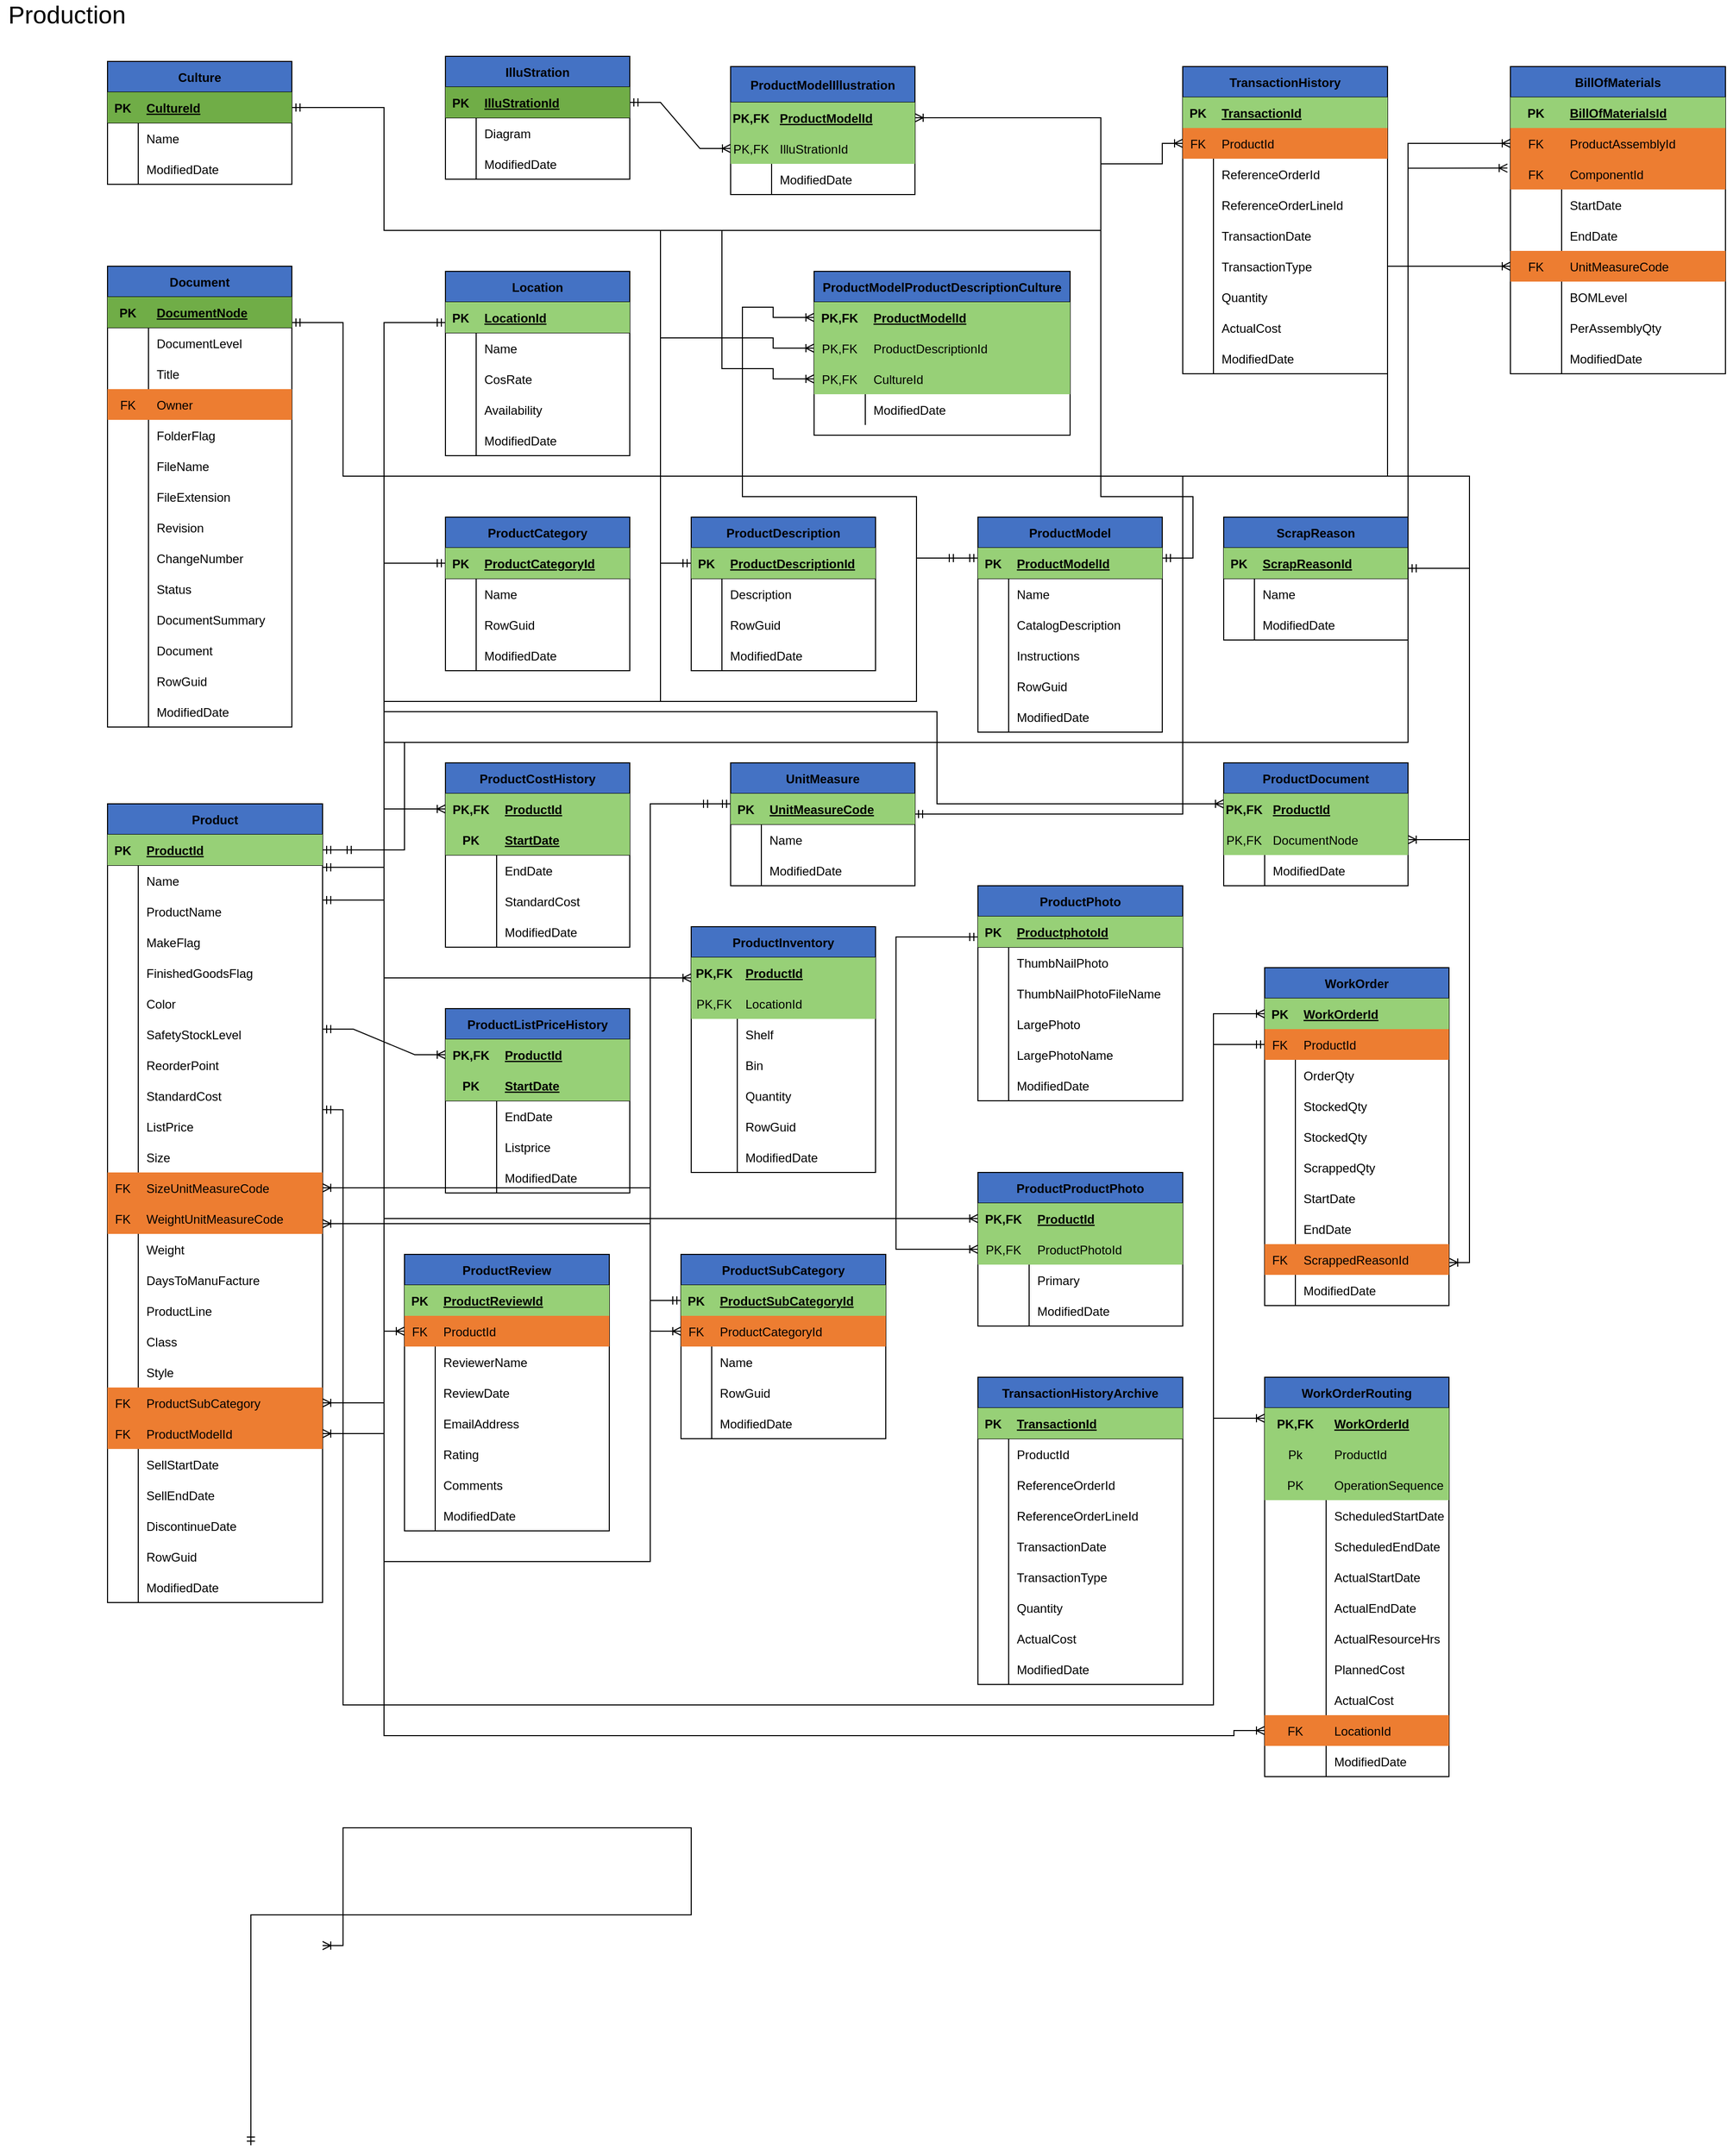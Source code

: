 <mxfile version="18.1.1" type="github">
  <diagram id="R2lEEEUBdFMjLlhIrx00" name="Page-1">
    <mxGraphModel dx="-182" dy="378" grid="1" gridSize="10" guides="1" tooltips="1" connect="1" arrows="1" fold="1" page="1" pageScale="1" pageWidth="850" pageHeight="1100" math="0" shadow="0" extFonts="Permanent Marker^https://fonts.googleapis.com/css?family=Permanent+Marker">
      <root>
        <mxCell id="0" />
        <mxCell id="1" parent="0" />
        <mxCell id="0gggyjgqK_4aBPKDdSFW-147" value="BillOfMaterials" style="shape=table;startSize=30;container=1;collapsible=1;childLayout=tableLayout;fixedRows=1;rowLines=0;fontStyle=1;align=center;resizeLast=1;fillColor=#4472C4;" parent="1" vertex="1">
          <mxGeometry x="2840" y="80" width="210" height="300" as="geometry" />
        </mxCell>
        <mxCell id="0gggyjgqK_4aBPKDdSFW-148" value="" style="shape=tableRow;horizontal=0;startSize=0;swimlaneHead=0;swimlaneBody=0;fillColor=none;collapsible=0;dropTarget=0;points=[[0,0.5],[1,0.5]];portConstraint=eastwest;top=0;left=0;right=0;bottom=1;" parent="0gggyjgqK_4aBPKDdSFW-147" vertex="1">
          <mxGeometry y="30" width="210" height="30" as="geometry" />
        </mxCell>
        <mxCell id="0gggyjgqK_4aBPKDdSFW-149" value="PK" style="shape=partialRectangle;connectable=0;fillColor=#97D077;top=0;left=0;bottom=0;right=0;fontStyle=1;overflow=hidden;" parent="0gggyjgqK_4aBPKDdSFW-148" vertex="1">
          <mxGeometry width="50" height="30" as="geometry">
            <mxRectangle width="50" height="30" as="alternateBounds" />
          </mxGeometry>
        </mxCell>
        <mxCell id="0gggyjgqK_4aBPKDdSFW-150" value="BillOfMaterialsId" style="shape=partialRectangle;connectable=0;fillColor=#97D077;top=0;left=0;bottom=0;right=0;align=left;spacingLeft=6;fontStyle=5;overflow=hidden;" parent="0gggyjgqK_4aBPKDdSFW-148" vertex="1">
          <mxGeometry x="50" width="160" height="30" as="geometry">
            <mxRectangle width="160" height="30" as="alternateBounds" />
          </mxGeometry>
        </mxCell>
        <mxCell id="0gggyjgqK_4aBPKDdSFW-151" value="" style="shape=tableRow;horizontal=0;startSize=0;swimlaneHead=0;swimlaneBody=0;fillColor=#FFB570;collapsible=0;dropTarget=0;points=[[0,0.5],[1,0.5]];portConstraint=eastwest;top=0;left=0;right=0;bottom=0;" parent="0gggyjgqK_4aBPKDdSFW-147" vertex="1">
          <mxGeometry y="60" width="210" height="30" as="geometry" />
        </mxCell>
        <mxCell id="0gggyjgqK_4aBPKDdSFW-152" value="FK" style="shape=partialRectangle;connectable=0;fillColor=#ED7D31;top=0;left=0;bottom=0;right=0;editable=1;overflow=hidden;" parent="0gggyjgqK_4aBPKDdSFW-151" vertex="1">
          <mxGeometry width="50" height="30" as="geometry">
            <mxRectangle width="50" height="30" as="alternateBounds" />
          </mxGeometry>
        </mxCell>
        <mxCell id="0gggyjgqK_4aBPKDdSFW-153" value="ProductAssemblyId" style="shape=partialRectangle;connectable=0;fillColor=#ED7D31;top=0;left=0;bottom=0;right=0;align=left;spacingLeft=6;overflow=hidden;" parent="0gggyjgqK_4aBPKDdSFW-151" vertex="1">
          <mxGeometry x="50" width="160" height="30" as="geometry">
            <mxRectangle width="160" height="30" as="alternateBounds" />
          </mxGeometry>
        </mxCell>
        <mxCell id="0gggyjgqK_4aBPKDdSFW-154" value="" style="shape=tableRow;horizontal=0;startSize=0;swimlaneHead=0;swimlaneBody=0;fillColor=none;collapsible=0;dropTarget=0;points=[[0,0.5],[1,0.5]];portConstraint=eastwest;top=0;left=0;right=0;bottom=0;" parent="0gggyjgqK_4aBPKDdSFW-147" vertex="1">
          <mxGeometry y="90" width="210" height="30" as="geometry" />
        </mxCell>
        <mxCell id="0gggyjgqK_4aBPKDdSFW-155" value="FK" style="shape=partialRectangle;connectable=0;fillColor=#ED7D31;top=0;left=0;bottom=0;right=0;editable=1;overflow=hidden;" parent="0gggyjgqK_4aBPKDdSFW-154" vertex="1">
          <mxGeometry width="50" height="30" as="geometry">
            <mxRectangle width="50" height="30" as="alternateBounds" />
          </mxGeometry>
        </mxCell>
        <mxCell id="0gggyjgqK_4aBPKDdSFW-156" value="ComponentId" style="shape=partialRectangle;connectable=0;fillColor=#ED7D31;top=0;left=0;bottom=0;right=0;align=left;spacingLeft=6;overflow=hidden;" parent="0gggyjgqK_4aBPKDdSFW-154" vertex="1">
          <mxGeometry x="50" width="160" height="30" as="geometry">
            <mxRectangle width="160" height="30" as="alternateBounds" />
          </mxGeometry>
        </mxCell>
        <mxCell id="0gggyjgqK_4aBPKDdSFW-157" value="" style="shape=tableRow;horizontal=0;startSize=0;swimlaneHead=0;swimlaneBody=0;fillColor=none;collapsible=0;dropTarget=0;points=[[0,0.5],[1,0.5]];portConstraint=eastwest;top=0;left=0;right=0;bottom=0;" parent="0gggyjgqK_4aBPKDdSFW-147" vertex="1">
          <mxGeometry y="120" width="210" height="30" as="geometry" />
        </mxCell>
        <mxCell id="0gggyjgqK_4aBPKDdSFW-158" value="" style="shape=partialRectangle;connectable=0;fillColor=none;top=0;left=0;bottom=0;right=0;editable=1;overflow=hidden;" parent="0gggyjgqK_4aBPKDdSFW-157" vertex="1">
          <mxGeometry width="50" height="30" as="geometry">
            <mxRectangle width="50" height="30" as="alternateBounds" />
          </mxGeometry>
        </mxCell>
        <mxCell id="0gggyjgqK_4aBPKDdSFW-159" value="StartDate" style="shape=partialRectangle;connectable=0;fillColor=none;top=0;left=0;bottom=0;right=0;align=left;spacingLeft=6;overflow=hidden;" parent="0gggyjgqK_4aBPKDdSFW-157" vertex="1">
          <mxGeometry x="50" width="160" height="30" as="geometry">
            <mxRectangle width="160" height="30" as="alternateBounds" />
          </mxGeometry>
        </mxCell>
        <mxCell id="0gggyjgqK_4aBPKDdSFW-160" value="" style="shape=tableRow;horizontal=0;startSize=0;swimlaneHead=0;swimlaneBody=0;fillColor=none;collapsible=0;dropTarget=0;points=[[0,0.5],[1,0.5]];portConstraint=eastwest;top=0;left=0;right=0;bottom=0;" parent="0gggyjgqK_4aBPKDdSFW-147" vertex="1">
          <mxGeometry y="150" width="210" height="30" as="geometry" />
        </mxCell>
        <mxCell id="0gggyjgqK_4aBPKDdSFW-161" value="" style="shape=partialRectangle;connectable=0;fillColor=none;top=0;left=0;bottom=0;right=0;editable=1;overflow=hidden;" parent="0gggyjgqK_4aBPKDdSFW-160" vertex="1">
          <mxGeometry width="50" height="30" as="geometry">
            <mxRectangle width="50" height="30" as="alternateBounds" />
          </mxGeometry>
        </mxCell>
        <mxCell id="0gggyjgqK_4aBPKDdSFW-162" value="EndDate" style="shape=partialRectangle;connectable=0;fillColor=none;top=0;left=0;bottom=0;right=0;align=left;spacingLeft=6;overflow=hidden;" parent="0gggyjgqK_4aBPKDdSFW-160" vertex="1">
          <mxGeometry x="50" width="160" height="30" as="geometry">
            <mxRectangle width="160" height="30" as="alternateBounds" />
          </mxGeometry>
        </mxCell>
        <mxCell id="0gggyjgqK_4aBPKDdSFW-163" value="" style="shape=tableRow;horizontal=0;startSize=0;swimlaneHead=0;swimlaneBody=0;fillColor=none;collapsible=0;dropTarget=0;points=[[0,0.5],[1,0.5]];portConstraint=eastwest;top=0;left=0;right=0;bottom=0;" parent="0gggyjgqK_4aBPKDdSFW-147" vertex="1">
          <mxGeometry y="180" width="210" height="30" as="geometry" />
        </mxCell>
        <mxCell id="0gggyjgqK_4aBPKDdSFW-164" value="FK" style="shape=partialRectangle;connectable=0;fillColor=#ED7D31;top=0;left=0;bottom=0;right=0;editable=1;overflow=hidden;" parent="0gggyjgqK_4aBPKDdSFW-163" vertex="1">
          <mxGeometry width="50" height="30" as="geometry">
            <mxRectangle width="50" height="30" as="alternateBounds" />
          </mxGeometry>
        </mxCell>
        <mxCell id="0gggyjgqK_4aBPKDdSFW-165" value="UnitMeasureCode" style="shape=partialRectangle;connectable=0;fillColor=#ED7D31;top=0;left=0;bottom=0;right=0;align=left;spacingLeft=6;overflow=hidden;" parent="0gggyjgqK_4aBPKDdSFW-163" vertex="1">
          <mxGeometry x="50" width="160" height="30" as="geometry">
            <mxRectangle width="160" height="30" as="alternateBounds" />
          </mxGeometry>
        </mxCell>
        <mxCell id="0gggyjgqK_4aBPKDdSFW-166" value="" style="shape=tableRow;horizontal=0;startSize=0;swimlaneHead=0;swimlaneBody=0;fillColor=none;collapsible=0;dropTarget=0;points=[[0,0.5],[1,0.5]];portConstraint=eastwest;top=0;left=0;right=0;bottom=0;" parent="0gggyjgqK_4aBPKDdSFW-147" vertex="1">
          <mxGeometry y="210" width="210" height="30" as="geometry" />
        </mxCell>
        <mxCell id="0gggyjgqK_4aBPKDdSFW-167" value="" style="shape=partialRectangle;connectable=0;fillColor=none;top=0;left=0;bottom=0;right=0;editable=1;overflow=hidden;" parent="0gggyjgqK_4aBPKDdSFW-166" vertex="1">
          <mxGeometry width="50" height="30" as="geometry">
            <mxRectangle width="50" height="30" as="alternateBounds" />
          </mxGeometry>
        </mxCell>
        <mxCell id="0gggyjgqK_4aBPKDdSFW-168" value="BOMLevel" style="shape=partialRectangle;connectable=0;fillColor=none;top=0;left=0;bottom=0;right=0;align=left;spacingLeft=6;overflow=hidden;" parent="0gggyjgqK_4aBPKDdSFW-166" vertex="1">
          <mxGeometry x="50" width="160" height="30" as="geometry">
            <mxRectangle width="160" height="30" as="alternateBounds" />
          </mxGeometry>
        </mxCell>
        <mxCell id="0gggyjgqK_4aBPKDdSFW-175" value="" style="shape=tableRow;horizontal=0;startSize=0;swimlaneHead=0;swimlaneBody=0;fillColor=none;collapsible=0;dropTarget=0;points=[[0,0.5],[1,0.5]];portConstraint=eastwest;top=0;left=0;right=0;bottom=0;" parent="0gggyjgqK_4aBPKDdSFW-147" vertex="1">
          <mxGeometry y="240" width="210" height="30" as="geometry" />
        </mxCell>
        <mxCell id="0gggyjgqK_4aBPKDdSFW-176" value="" style="shape=partialRectangle;connectable=0;fillColor=none;top=0;left=0;bottom=0;right=0;editable=1;overflow=hidden;" parent="0gggyjgqK_4aBPKDdSFW-175" vertex="1">
          <mxGeometry width="50" height="30" as="geometry">
            <mxRectangle width="50" height="30" as="alternateBounds" />
          </mxGeometry>
        </mxCell>
        <mxCell id="0gggyjgqK_4aBPKDdSFW-177" value="PerAssemblyQty" style="shape=partialRectangle;connectable=0;fillColor=none;top=0;left=0;bottom=0;right=0;align=left;spacingLeft=6;overflow=hidden;" parent="0gggyjgqK_4aBPKDdSFW-175" vertex="1">
          <mxGeometry x="50" width="160" height="30" as="geometry">
            <mxRectangle width="160" height="30" as="alternateBounds" />
          </mxGeometry>
        </mxCell>
        <mxCell id="0gggyjgqK_4aBPKDdSFW-172" value="" style="shape=tableRow;horizontal=0;startSize=0;swimlaneHead=0;swimlaneBody=0;fillColor=none;collapsible=0;dropTarget=0;points=[[0,0.5],[1,0.5]];portConstraint=eastwest;top=0;left=0;right=0;bottom=0;" parent="0gggyjgqK_4aBPKDdSFW-147" vertex="1">
          <mxGeometry y="270" width="210" height="30" as="geometry" />
        </mxCell>
        <mxCell id="0gggyjgqK_4aBPKDdSFW-173" value="" style="shape=partialRectangle;connectable=0;fillColor=none;top=0;left=0;bottom=0;right=0;editable=1;overflow=hidden;" parent="0gggyjgqK_4aBPKDdSFW-172" vertex="1">
          <mxGeometry width="50" height="30" as="geometry">
            <mxRectangle width="50" height="30" as="alternateBounds" />
          </mxGeometry>
        </mxCell>
        <mxCell id="0gggyjgqK_4aBPKDdSFW-174" value="ModifiedDate" style="shape=partialRectangle;connectable=0;fillColor=none;top=0;left=0;bottom=0;right=0;align=left;spacingLeft=6;overflow=hidden;" parent="0gggyjgqK_4aBPKDdSFW-172" vertex="1">
          <mxGeometry x="50" width="160" height="30" as="geometry">
            <mxRectangle width="160" height="30" as="alternateBounds" />
          </mxGeometry>
        </mxCell>
        <mxCell id="0gggyjgqK_4aBPKDdSFW-181" value="Culture" style="shape=table;startSize=30;container=1;collapsible=1;childLayout=tableLayout;fixedRows=1;rowLines=0;fontStyle=1;align=center;resizeLast=1;fillColor=#4472C4;" parent="1" vertex="1">
          <mxGeometry x="1470" y="75" width="180" height="120" as="geometry" />
        </mxCell>
        <mxCell id="0gggyjgqK_4aBPKDdSFW-182" value="" style="shape=tableRow;horizontal=0;startSize=0;swimlaneHead=0;swimlaneBody=0;fillColor=none;collapsible=0;dropTarget=0;points=[[0,0.5],[1,0.5]];portConstraint=eastwest;top=0;left=0;right=0;bottom=1;" parent="0gggyjgqK_4aBPKDdSFW-181" vertex="1">
          <mxGeometry y="30" width="180" height="30" as="geometry" />
        </mxCell>
        <mxCell id="0gggyjgqK_4aBPKDdSFW-183" value="PK" style="shape=partialRectangle;connectable=0;fillColor=#70AD47;top=0;left=0;bottom=0;right=0;fontStyle=1;overflow=hidden;" parent="0gggyjgqK_4aBPKDdSFW-182" vertex="1">
          <mxGeometry width="30" height="30" as="geometry">
            <mxRectangle width="30" height="30" as="alternateBounds" />
          </mxGeometry>
        </mxCell>
        <mxCell id="0gggyjgqK_4aBPKDdSFW-184" value="CultureId" style="shape=partialRectangle;connectable=0;fillColor=#70AD47;top=0;left=0;bottom=0;right=0;align=left;spacingLeft=6;fontStyle=5;overflow=hidden;" parent="0gggyjgqK_4aBPKDdSFW-182" vertex="1">
          <mxGeometry x="30" width="150" height="30" as="geometry">
            <mxRectangle width="150" height="30" as="alternateBounds" />
          </mxGeometry>
        </mxCell>
        <mxCell id="0gggyjgqK_4aBPKDdSFW-185" value="" style="shape=tableRow;horizontal=0;startSize=0;swimlaneHead=0;swimlaneBody=0;fillColor=none;collapsible=0;dropTarget=0;points=[[0,0.5],[1,0.5]];portConstraint=eastwest;top=0;left=0;right=0;bottom=0;" parent="0gggyjgqK_4aBPKDdSFW-181" vertex="1">
          <mxGeometry y="60" width="180" height="30" as="geometry" />
        </mxCell>
        <mxCell id="0gggyjgqK_4aBPKDdSFW-186" value="" style="shape=partialRectangle;connectable=0;fillColor=none;top=0;left=0;bottom=0;right=0;editable=1;overflow=hidden;" parent="0gggyjgqK_4aBPKDdSFW-185" vertex="1">
          <mxGeometry width="30" height="30" as="geometry">
            <mxRectangle width="30" height="30" as="alternateBounds" />
          </mxGeometry>
        </mxCell>
        <mxCell id="0gggyjgqK_4aBPKDdSFW-187" value="Name" style="shape=partialRectangle;connectable=0;fillColor=none;top=0;left=0;bottom=0;right=0;align=left;spacingLeft=6;overflow=hidden;" parent="0gggyjgqK_4aBPKDdSFW-185" vertex="1">
          <mxGeometry x="30" width="150" height="30" as="geometry">
            <mxRectangle width="150" height="30" as="alternateBounds" />
          </mxGeometry>
        </mxCell>
        <mxCell id="0gggyjgqK_4aBPKDdSFW-194" value="" style="shape=tableRow;horizontal=0;startSize=0;swimlaneHead=0;swimlaneBody=0;fillColor=none;collapsible=0;dropTarget=0;points=[[0,0.5],[1,0.5]];portConstraint=eastwest;top=0;left=0;right=0;bottom=0;" parent="0gggyjgqK_4aBPKDdSFW-181" vertex="1">
          <mxGeometry y="90" width="180" height="30" as="geometry" />
        </mxCell>
        <mxCell id="0gggyjgqK_4aBPKDdSFW-195" value="" style="shape=partialRectangle;connectable=0;fillColor=none;top=0;left=0;bottom=0;right=0;editable=1;overflow=hidden;" parent="0gggyjgqK_4aBPKDdSFW-194" vertex="1">
          <mxGeometry width="30" height="30" as="geometry">
            <mxRectangle width="30" height="30" as="alternateBounds" />
          </mxGeometry>
        </mxCell>
        <mxCell id="0gggyjgqK_4aBPKDdSFW-196" value="ModifiedDate" style="shape=partialRectangle;connectable=0;fillColor=none;top=0;left=0;bottom=0;right=0;align=left;spacingLeft=6;overflow=hidden;" parent="0gggyjgqK_4aBPKDdSFW-194" vertex="1">
          <mxGeometry x="30" width="150" height="30" as="geometry">
            <mxRectangle width="150" height="30" as="alternateBounds" />
          </mxGeometry>
        </mxCell>
        <mxCell id="0gggyjgqK_4aBPKDdSFW-197" value="Document" style="shape=table;startSize=30;container=1;collapsible=1;childLayout=tableLayout;fixedRows=1;rowLines=0;fontStyle=1;align=center;resizeLast=1;fillColor=#4472C4;" parent="1" vertex="1">
          <mxGeometry x="1470" y="275" width="180" height="450" as="geometry" />
        </mxCell>
        <mxCell id="0gggyjgqK_4aBPKDdSFW-198" value="" style="shape=tableRow;horizontal=0;startSize=0;swimlaneHead=0;swimlaneBody=0;fillColor=none;collapsible=0;dropTarget=0;points=[[0,0.5],[1,0.5]];portConstraint=eastwest;top=0;left=0;right=0;bottom=1;" parent="0gggyjgqK_4aBPKDdSFW-197" vertex="1">
          <mxGeometry y="30" width="180" height="30" as="geometry" />
        </mxCell>
        <mxCell id="0gggyjgqK_4aBPKDdSFW-199" value="PK" style="shape=partialRectangle;connectable=0;fillColor=#70AD47;top=0;left=0;bottom=0;right=0;fontStyle=1;overflow=hidden;" parent="0gggyjgqK_4aBPKDdSFW-198" vertex="1">
          <mxGeometry width="40" height="30" as="geometry">
            <mxRectangle width="40" height="30" as="alternateBounds" />
          </mxGeometry>
        </mxCell>
        <mxCell id="0gggyjgqK_4aBPKDdSFW-200" value="DocumentNode" style="shape=partialRectangle;connectable=0;fillColor=#70ad47;top=0;left=0;bottom=0;right=0;align=left;spacingLeft=6;fontStyle=5;overflow=hidden;" parent="0gggyjgqK_4aBPKDdSFW-198" vertex="1">
          <mxGeometry x="40" width="140" height="30" as="geometry">
            <mxRectangle width="140" height="30" as="alternateBounds" />
          </mxGeometry>
        </mxCell>
        <mxCell id="0gggyjgqK_4aBPKDdSFW-201" value="" style="shape=tableRow;horizontal=0;startSize=0;swimlaneHead=0;swimlaneBody=0;fillColor=none;collapsible=0;dropTarget=0;points=[[0,0.5],[1,0.5]];portConstraint=eastwest;top=0;left=0;right=0;bottom=0;" parent="0gggyjgqK_4aBPKDdSFW-197" vertex="1">
          <mxGeometry y="60" width="180" height="30" as="geometry" />
        </mxCell>
        <mxCell id="0gggyjgqK_4aBPKDdSFW-202" value="" style="shape=partialRectangle;connectable=0;fillColor=none;top=0;left=0;bottom=0;right=0;editable=1;overflow=hidden;" parent="0gggyjgqK_4aBPKDdSFW-201" vertex="1">
          <mxGeometry width="40" height="30" as="geometry">
            <mxRectangle width="40" height="30" as="alternateBounds" />
          </mxGeometry>
        </mxCell>
        <mxCell id="0gggyjgqK_4aBPKDdSFW-203" value="DocumentLevel" style="shape=partialRectangle;connectable=0;fillColor=none;top=0;left=0;bottom=0;right=0;align=left;spacingLeft=6;overflow=hidden;" parent="0gggyjgqK_4aBPKDdSFW-201" vertex="1">
          <mxGeometry x="40" width="140" height="30" as="geometry">
            <mxRectangle width="140" height="30" as="alternateBounds" />
          </mxGeometry>
        </mxCell>
        <mxCell id="0gggyjgqK_4aBPKDdSFW-207" value="" style="shape=tableRow;horizontal=0;startSize=0;swimlaneHead=0;swimlaneBody=0;fillColor=none;collapsible=0;dropTarget=0;points=[[0,0.5],[1,0.5]];portConstraint=eastwest;top=0;left=0;right=0;bottom=0;" parent="0gggyjgqK_4aBPKDdSFW-197" vertex="1">
          <mxGeometry y="90" width="180" height="30" as="geometry" />
        </mxCell>
        <mxCell id="0gggyjgqK_4aBPKDdSFW-208" value="" style="shape=partialRectangle;connectable=0;fillColor=none;top=0;left=0;bottom=0;right=0;editable=1;overflow=hidden;" parent="0gggyjgqK_4aBPKDdSFW-207" vertex="1">
          <mxGeometry width="40" height="30" as="geometry">
            <mxRectangle width="40" height="30" as="alternateBounds" />
          </mxGeometry>
        </mxCell>
        <mxCell id="0gggyjgqK_4aBPKDdSFW-209" value="Title" style="shape=partialRectangle;connectable=0;fillColor=none;top=0;left=0;bottom=0;right=0;align=left;spacingLeft=6;overflow=hidden;" parent="0gggyjgqK_4aBPKDdSFW-207" vertex="1">
          <mxGeometry x="40" width="140" height="30" as="geometry">
            <mxRectangle width="140" height="30" as="alternateBounds" />
          </mxGeometry>
        </mxCell>
        <mxCell id="0gggyjgqK_4aBPKDdSFW-210" value="" style="shape=tableRow;horizontal=0;startSize=0;swimlaneHead=0;swimlaneBody=0;fillColor=#ed7d31;collapsible=0;dropTarget=0;points=[[0,0.5],[1,0.5]];portConstraint=eastwest;top=0;left=0;right=0;bottom=0;" parent="0gggyjgqK_4aBPKDdSFW-197" vertex="1">
          <mxGeometry y="120" width="180" height="30" as="geometry" />
        </mxCell>
        <mxCell id="0gggyjgqK_4aBPKDdSFW-211" value="FK" style="shape=partialRectangle;connectable=0;fillColor=none;top=0;left=0;bottom=0;right=0;editable=1;overflow=hidden;" parent="0gggyjgqK_4aBPKDdSFW-210" vertex="1">
          <mxGeometry width="40" height="30" as="geometry">
            <mxRectangle width="40" height="30" as="alternateBounds" />
          </mxGeometry>
        </mxCell>
        <mxCell id="0gggyjgqK_4aBPKDdSFW-212" value="Owner" style="shape=partialRectangle;connectable=0;fillColor=none;top=0;left=0;bottom=0;right=0;align=left;spacingLeft=6;overflow=hidden;" parent="0gggyjgqK_4aBPKDdSFW-210" vertex="1">
          <mxGeometry x="40" width="140" height="30" as="geometry">
            <mxRectangle width="140" height="30" as="alternateBounds" />
          </mxGeometry>
        </mxCell>
        <mxCell id="0gggyjgqK_4aBPKDdSFW-213" value="" style="shape=tableRow;horizontal=0;startSize=0;swimlaneHead=0;swimlaneBody=0;fillColor=none;collapsible=0;dropTarget=0;points=[[0,0.5],[1,0.5]];portConstraint=eastwest;top=0;left=0;right=0;bottom=0;" parent="0gggyjgqK_4aBPKDdSFW-197" vertex="1">
          <mxGeometry y="150" width="180" height="30" as="geometry" />
        </mxCell>
        <mxCell id="0gggyjgqK_4aBPKDdSFW-214" value="" style="shape=partialRectangle;connectable=0;fillColor=none;top=0;left=0;bottom=0;right=0;editable=1;overflow=hidden;" parent="0gggyjgqK_4aBPKDdSFW-213" vertex="1">
          <mxGeometry width="40" height="30" as="geometry">
            <mxRectangle width="40" height="30" as="alternateBounds" />
          </mxGeometry>
        </mxCell>
        <mxCell id="0gggyjgqK_4aBPKDdSFW-215" value="FolderFlag" style="shape=partialRectangle;connectable=0;fillColor=none;top=0;left=0;bottom=0;right=0;align=left;spacingLeft=6;overflow=hidden;" parent="0gggyjgqK_4aBPKDdSFW-213" vertex="1">
          <mxGeometry x="40" width="140" height="30" as="geometry">
            <mxRectangle width="140" height="30" as="alternateBounds" />
          </mxGeometry>
        </mxCell>
        <mxCell id="0gggyjgqK_4aBPKDdSFW-216" value="" style="shape=tableRow;horizontal=0;startSize=0;swimlaneHead=0;swimlaneBody=0;fillColor=none;collapsible=0;dropTarget=0;points=[[0,0.5],[1,0.5]];portConstraint=eastwest;top=0;left=0;right=0;bottom=0;" parent="0gggyjgqK_4aBPKDdSFW-197" vertex="1">
          <mxGeometry y="180" width="180" height="30" as="geometry" />
        </mxCell>
        <mxCell id="0gggyjgqK_4aBPKDdSFW-217" value="" style="shape=partialRectangle;connectable=0;fillColor=none;top=0;left=0;bottom=0;right=0;editable=1;overflow=hidden;" parent="0gggyjgqK_4aBPKDdSFW-216" vertex="1">
          <mxGeometry width="40" height="30" as="geometry">
            <mxRectangle width="40" height="30" as="alternateBounds" />
          </mxGeometry>
        </mxCell>
        <mxCell id="0gggyjgqK_4aBPKDdSFW-218" value="FileName" style="shape=partialRectangle;connectable=0;fillColor=none;top=0;left=0;bottom=0;right=0;align=left;spacingLeft=6;overflow=hidden;" parent="0gggyjgqK_4aBPKDdSFW-216" vertex="1">
          <mxGeometry x="40" width="140" height="30" as="geometry">
            <mxRectangle width="140" height="30" as="alternateBounds" />
          </mxGeometry>
        </mxCell>
        <mxCell id="0gggyjgqK_4aBPKDdSFW-219" value="" style="shape=tableRow;horizontal=0;startSize=0;swimlaneHead=0;swimlaneBody=0;fillColor=none;collapsible=0;dropTarget=0;points=[[0,0.5],[1,0.5]];portConstraint=eastwest;top=0;left=0;right=0;bottom=0;" parent="0gggyjgqK_4aBPKDdSFW-197" vertex="1">
          <mxGeometry y="210" width="180" height="30" as="geometry" />
        </mxCell>
        <mxCell id="0gggyjgqK_4aBPKDdSFW-220" value="" style="shape=partialRectangle;connectable=0;fillColor=none;top=0;left=0;bottom=0;right=0;editable=1;overflow=hidden;" parent="0gggyjgqK_4aBPKDdSFW-219" vertex="1">
          <mxGeometry width="40" height="30" as="geometry">
            <mxRectangle width="40" height="30" as="alternateBounds" />
          </mxGeometry>
        </mxCell>
        <mxCell id="0gggyjgqK_4aBPKDdSFW-221" value="FileExtension" style="shape=partialRectangle;connectable=0;fillColor=none;top=0;left=0;bottom=0;right=0;align=left;spacingLeft=6;overflow=hidden;" parent="0gggyjgqK_4aBPKDdSFW-219" vertex="1">
          <mxGeometry x="40" width="140" height="30" as="geometry">
            <mxRectangle width="140" height="30" as="alternateBounds" />
          </mxGeometry>
        </mxCell>
        <mxCell id="0gggyjgqK_4aBPKDdSFW-222" value="" style="shape=tableRow;horizontal=0;startSize=0;swimlaneHead=0;swimlaneBody=0;fillColor=none;collapsible=0;dropTarget=0;points=[[0,0.5],[1,0.5]];portConstraint=eastwest;top=0;left=0;right=0;bottom=0;" parent="0gggyjgqK_4aBPKDdSFW-197" vertex="1">
          <mxGeometry y="240" width="180" height="30" as="geometry" />
        </mxCell>
        <mxCell id="0gggyjgqK_4aBPKDdSFW-223" value="" style="shape=partialRectangle;connectable=0;fillColor=none;top=0;left=0;bottom=0;right=0;editable=1;overflow=hidden;" parent="0gggyjgqK_4aBPKDdSFW-222" vertex="1">
          <mxGeometry width="40" height="30" as="geometry">
            <mxRectangle width="40" height="30" as="alternateBounds" />
          </mxGeometry>
        </mxCell>
        <mxCell id="0gggyjgqK_4aBPKDdSFW-224" value="Revision" style="shape=partialRectangle;connectable=0;fillColor=none;top=0;left=0;bottom=0;right=0;align=left;spacingLeft=6;overflow=hidden;" parent="0gggyjgqK_4aBPKDdSFW-222" vertex="1">
          <mxGeometry x="40" width="140" height="30" as="geometry">
            <mxRectangle width="140" height="30" as="alternateBounds" />
          </mxGeometry>
        </mxCell>
        <mxCell id="0gggyjgqK_4aBPKDdSFW-225" value="" style="shape=tableRow;horizontal=0;startSize=0;swimlaneHead=0;swimlaneBody=0;fillColor=none;collapsible=0;dropTarget=0;points=[[0,0.5],[1,0.5]];portConstraint=eastwest;top=0;left=0;right=0;bottom=0;" parent="0gggyjgqK_4aBPKDdSFW-197" vertex="1">
          <mxGeometry y="270" width="180" height="30" as="geometry" />
        </mxCell>
        <mxCell id="0gggyjgqK_4aBPKDdSFW-226" value="" style="shape=partialRectangle;connectable=0;fillColor=none;top=0;left=0;bottom=0;right=0;editable=1;overflow=hidden;" parent="0gggyjgqK_4aBPKDdSFW-225" vertex="1">
          <mxGeometry width="40" height="30" as="geometry">
            <mxRectangle width="40" height="30" as="alternateBounds" />
          </mxGeometry>
        </mxCell>
        <mxCell id="0gggyjgqK_4aBPKDdSFW-227" value="ChangeNumber" style="shape=partialRectangle;connectable=0;fillColor=none;top=0;left=0;bottom=0;right=0;align=left;spacingLeft=6;overflow=hidden;" parent="0gggyjgqK_4aBPKDdSFW-225" vertex="1">
          <mxGeometry x="40" width="140" height="30" as="geometry">
            <mxRectangle width="140" height="30" as="alternateBounds" />
          </mxGeometry>
        </mxCell>
        <mxCell id="0gggyjgqK_4aBPKDdSFW-228" value="" style="shape=tableRow;horizontal=0;startSize=0;swimlaneHead=0;swimlaneBody=0;fillColor=none;collapsible=0;dropTarget=0;points=[[0,0.5],[1,0.5]];portConstraint=eastwest;top=0;left=0;right=0;bottom=0;" parent="0gggyjgqK_4aBPKDdSFW-197" vertex="1">
          <mxGeometry y="300" width="180" height="30" as="geometry" />
        </mxCell>
        <mxCell id="0gggyjgqK_4aBPKDdSFW-229" value="" style="shape=partialRectangle;connectable=0;fillColor=none;top=0;left=0;bottom=0;right=0;editable=1;overflow=hidden;" parent="0gggyjgqK_4aBPKDdSFW-228" vertex="1">
          <mxGeometry width="40" height="30" as="geometry">
            <mxRectangle width="40" height="30" as="alternateBounds" />
          </mxGeometry>
        </mxCell>
        <mxCell id="0gggyjgqK_4aBPKDdSFW-230" value="Status" style="shape=partialRectangle;connectable=0;fillColor=none;top=0;left=0;bottom=0;right=0;align=left;spacingLeft=6;overflow=hidden;" parent="0gggyjgqK_4aBPKDdSFW-228" vertex="1">
          <mxGeometry x="40" width="140" height="30" as="geometry">
            <mxRectangle width="140" height="30" as="alternateBounds" />
          </mxGeometry>
        </mxCell>
        <mxCell id="0gggyjgqK_4aBPKDdSFW-231" value="" style="shape=tableRow;horizontal=0;startSize=0;swimlaneHead=0;swimlaneBody=0;fillColor=none;collapsible=0;dropTarget=0;points=[[0,0.5],[1,0.5]];portConstraint=eastwest;top=0;left=0;right=0;bottom=0;" parent="0gggyjgqK_4aBPKDdSFW-197" vertex="1">
          <mxGeometry y="330" width="180" height="30" as="geometry" />
        </mxCell>
        <mxCell id="0gggyjgqK_4aBPKDdSFW-232" value="" style="shape=partialRectangle;connectable=0;fillColor=none;top=0;left=0;bottom=0;right=0;editable=1;overflow=hidden;" parent="0gggyjgqK_4aBPKDdSFW-231" vertex="1">
          <mxGeometry width="40" height="30" as="geometry">
            <mxRectangle width="40" height="30" as="alternateBounds" />
          </mxGeometry>
        </mxCell>
        <mxCell id="0gggyjgqK_4aBPKDdSFW-233" value="DocumentSummary" style="shape=partialRectangle;connectable=0;fillColor=none;top=0;left=0;bottom=0;right=0;align=left;spacingLeft=6;overflow=hidden;" parent="0gggyjgqK_4aBPKDdSFW-231" vertex="1">
          <mxGeometry x="40" width="140" height="30" as="geometry">
            <mxRectangle width="140" height="30" as="alternateBounds" />
          </mxGeometry>
        </mxCell>
        <mxCell id="0gggyjgqK_4aBPKDdSFW-234" value="" style="shape=tableRow;horizontal=0;startSize=0;swimlaneHead=0;swimlaneBody=0;fillColor=none;collapsible=0;dropTarget=0;points=[[0,0.5],[1,0.5]];portConstraint=eastwest;top=0;left=0;right=0;bottom=0;" parent="0gggyjgqK_4aBPKDdSFW-197" vertex="1">
          <mxGeometry y="360" width="180" height="30" as="geometry" />
        </mxCell>
        <mxCell id="0gggyjgqK_4aBPKDdSFW-235" value="" style="shape=partialRectangle;connectable=0;fillColor=none;top=0;left=0;bottom=0;right=0;editable=1;overflow=hidden;" parent="0gggyjgqK_4aBPKDdSFW-234" vertex="1">
          <mxGeometry width="40" height="30" as="geometry">
            <mxRectangle width="40" height="30" as="alternateBounds" />
          </mxGeometry>
        </mxCell>
        <mxCell id="0gggyjgqK_4aBPKDdSFW-236" value="Document" style="shape=partialRectangle;connectable=0;fillColor=none;top=0;left=0;bottom=0;right=0;align=left;spacingLeft=6;overflow=hidden;" parent="0gggyjgqK_4aBPKDdSFW-234" vertex="1">
          <mxGeometry x="40" width="140" height="30" as="geometry">
            <mxRectangle width="140" height="30" as="alternateBounds" />
          </mxGeometry>
        </mxCell>
        <mxCell id="0gggyjgqK_4aBPKDdSFW-237" value="" style="shape=tableRow;horizontal=0;startSize=0;swimlaneHead=0;swimlaneBody=0;fillColor=none;collapsible=0;dropTarget=0;points=[[0,0.5],[1,0.5]];portConstraint=eastwest;top=0;left=0;right=0;bottom=0;" parent="0gggyjgqK_4aBPKDdSFW-197" vertex="1">
          <mxGeometry y="390" width="180" height="30" as="geometry" />
        </mxCell>
        <mxCell id="0gggyjgqK_4aBPKDdSFW-238" value="" style="shape=partialRectangle;connectable=0;fillColor=none;top=0;left=0;bottom=0;right=0;editable=1;overflow=hidden;" parent="0gggyjgqK_4aBPKDdSFW-237" vertex="1">
          <mxGeometry width="40" height="30" as="geometry">
            <mxRectangle width="40" height="30" as="alternateBounds" />
          </mxGeometry>
        </mxCell>
        <mxCell id="0gggyjgqK_4aBPKDdSFW-239" value="RowGuid" style="shape=partialRectangle;connectable=0;fillColor=none;top=0;left=0;bottom=0;right=0;align=left;spacingLeft=6;overflow=hidden;" parent="0gggyjgqK_4aBPKDdSFW-237" vertex="1">
          <mxGeometry x="40" width="140" height="30" as="geometry">
            <mxRectangle width="140" height="30" as="alternateBounds" />
          </mxGeometry>
        </mxCell>
        <mxCell id="0gggyjgqK_4aBPKDdSFW-204" value="" style="shape=tableRow;horizontal=0;startSize=0;swimlaneHead=0;swimlaneBody=0;fillColor=none;collapsible=0;dropTarget=0;points=[[0,0.5],[1,0.5]];portConstraint=eastwest;top=0;left=0;right=0;bottom=0;" parent="0gggyjgqK_4aBPKDdSFW-197" vertex="1">
          <mxGeometry y="420" width="180" height="30" as="geometry" />
        </mxCell>
        <mxCell id="0gggyjgqK_4aBPKDdSFW-205" value="" style="shape=partialRectangle;connectable=0;fillColor=none;top=0;left=0;bottom=0;right=0;editable=1;overflow=hidden;" parent="0gggyjgqK_4aBPKDdSFW-204" vertex="1">
          <mxGeometry width="40" height="30" as="geometry">
            <mxRectangle width="40" height="30" as="alternateBounds" />
          </mxGeometry>
        </mxCell>
        <mxCell id="0gggyjgqK_4aBPKDdSFW-206" value="ModifiedDate" style="shape=partialRectangle;connectable=0;fillColor=none;top=0;left=0;bottom=0;right=0;align=left;spacingLeft=6;overflow=hidden;" parent="0gggyjgqK_4aBPKDdSFW-204" vertex="1">
          <mxGeometry x="40" width="140" height="30" as="geometry">
            <mxRectangle width="140" height="30" as="alternateBounds" />
          </mxGeometry>
        </mxCell>
        <mxCell id="0gggyjgqK_4aBPKDdSFW-240" value="IlluStration" style="shape=table;startSize=30;container=1;collapsible=1;childLayout=tableLayout;fixedRows=1;rowLines=0;fontStyle=1;align=center;resizeLast=1;fillColor=#4472C4;" parent="1" vertex="1">
          <mxGeometry x="1800" y="70" width="180" height="120" as="geometry" />
        </mxCell>
        <mxCell id="0gggyjgqK_4aBPKDdSFW-241" value="" style="shape=tableRow;horizontal=0;startSize=0;swimlaneHead=0;swimlaneBody=0;fillColor=none;collapsible=0;dropTarget=0;points=[[0,0.5],[1,0.5]];portConstraint=eastwest;top=0;left=0;right=0;bottom=1;" parent="0gggyjgqK_4aBPKDdSFW-240" vertex="1">
          <mxGeometry y="30" width="180" height="30" as="geometry" />
        </mxCell>
        <mxCell id="0gggyjgqK_4aBPKDdSFW-242" value="PK" style="shape=partialRectangle;connectable=0;fillColor=#70AD47;top=0;left=0;bottom=0;right=0;fontStyle=1;overflow=hidden;" parent="0gggyjgqK_4aBPKDdSFW-241" vertex="1">
          <mxGeometry width="30" height="30" as="geometry">
            <mxRectangle width="30" height="30" as="alternateBounds" />
          </mxGeometry>
        </mxCell>
        <mxCell id="0gggyjgqK_4aBPKDdSFW-243" value="IlluStrationId" style="shape=partialRectangle;connectable=0;fillColor=#70AD47;top=0;left=0;bottom=0;right=0;align=left;spacingLeft=6;fontStyle=5;overflow=hidden;" parent="0gggyjgqK_4aBPKDdSFW-241" vertex="1">
          <mxGeometry x="30" width="150" height="30" as="geometry">
            <mxRectangle width="150" height="30" as="alternateBounds" />
          </mxGeometry>
        </mxCell>
        <mxCell id="0gggyjgqK_4aBPKDdSFW-244" value="" style="shape=tableRow;horizontal=0;startSize=0;swimlaneHead=0;swimlaneBody=0;fillColor=none;collapsible=0;dropTarget=0;points=[[0,0.5],[1,0.5]];portConstraint=eastwest;top=0;left=0;right=0;bottom=0;" parent="0gggyjgqK_4aBPKDdSFW-240" vertex="1">
          <mxGeometry y="60" width="180" height="30" as="geometry" />
        </mxCell>
        <mxCell id="0gggyjgqK_4aBPKDdSFW-245" value="" style="shape=partialRectangle;connectable=0;fillColor=none;top=0;left=0;bottom=0;right=0;editable=1;overflow=hidden;" parent="0gggyjgqK_4aBPKDdSFW-244" vertex="1">
          <mxGeometry width="30" height="30" as="geometry">
            <mxRectangle width="30" height="30" as="alternateBounds" />
          </mxGeometry>
        </mxCell>
        <mxCell id="0gggyjgqK_4aBPKDdSFW-246" value="Diagram" style="shape=partialRectangle;connectable=0;fillColor=none;top=0;left=0;bottom=0;right=0;align=left;spacingLeft=6;overflow=hidden;" parent="0gggyjgqK_4aBPKDdSFW-244" vertex="1">
          <mxGeometry x="30" width="150" height="30" as="geometry">
            <mxRectangle width="150" height="30" as="alternateBounds" />
          </mxGeometry>
        </mxCell>
        <mxCell id="0gggyjgqK_4aBPKDdSFW-247" value="" style="shape=tableRow;horizontal=0;startSize=0;swimlaneHead=0;swimlaneBody=0;fillColor=none;collapsible=0;dropTarget=0;points=[[0,0.5],[1,0.5]];portConstraint=eastwest;top=0;left=0;right=0;bottom=0;" parent="0gggyjgqK_4aBPKDdSFW-240" vertex="1">
          <mxGeometry y="90" width="180" height="30" as="geometry" />
        </mxCell>
        <mxCell id="0gggyjgqK_4aBPKDdSFW-248" value="" style="shape=partialRectangle;connectable=0;fillColor=none;top=0;left=0;bottom=0;right=0;editable=1;overflow=hidden;" parent="0gggyjgqK_4aBPKDdSFW-247" vertex="1">
          <mxGeometry width="30" height="30" as="geometry">
            <mxRectangle width="30" height="30" as="alternateBounds" />
          </mxGeometry>
        </mxCell>
        <mxCell id="0gggyjgqK_4aBPKDdSFW-249" value="ModifiedDate" style="shape=partialRectangle;connectable=0;fillColor=none;top=0;left=0;bottom=0;right=0;align=left;spacingLeft=6;overflow=hidden;" parent="0gggyjgqK_4aBPKDdSFW-247" vertex="1">
          <mxGeometry x="30" width="150" height="30" as="geometry">
            <mxRectangle width="150" height="30" as="alternateBounds" />
          </mxGeometry>
        </mxCell>
        <mxCell id="0gggyjgqK_4aBPKDdSFW-250" value="Location" style="shape=table;startSize=30;container=1;collapsible=1;childLayout=tableLayout;fixedRows=1;rowLines=0;fontStyle=1;align=center;resizeLast=1;fillColor=#4472C4;" parent="1" vertex="1">
          <mxGeometry x="1800" y="280" width="180" height="180" as="geometry" />
        </mxCell>
        <mxCell id="0gggyjgqK_4aBPKDdSFW-251" value="" style="shape=tableRow;horizontal=0;startSize=0;swimlaneHead=0;swimlaneBody=0;fillColor=none;collapsible=0;dropTarget=0;points=[[0,0.5],[1,0.5]];portConstraint=eastwest;top=0;left=0;right=0;bottom=1;" parent="0gggyjgqK_4aBPKDdSFW-250" vertex="1">
          <mxGeometry y="30" width="180" height="30" as="geometry" />
        </mxCell>
        <mxCell id="0gggyjgqK_4aBPKDdSFW-252" value="PK" style="shape=partialRectangle;connectable=0;fillColor=#97D077;top=0;left=0;bottom=0;right=0;fontStyle=1;overflow=hidden;" parent="0gggyjgqK_4aBPKDdSFW-251" vertex="1">
          <mxGeometry width="30" height="30" as="geometry">
            <mxRectangle width="30" height="30" as="alternateBounds" />
          </mxGeometry>
        </mxCell>
        <mxCell id="0gggyjgqK_4aBPKDdSFW-253" value="LocationId" style="shape=partialRectangle;connectable=0;fillColor=#97D077;top=0;left=0;bottom=0;right=0;align=left;spacingLeft=6;fontStyle=5;overflow=hidden;" parent="0gggyjgqK_4aBPKDdSFW-251" vertex="1">
          <mxGeometry x="30" width="150" height="30" as="geometry">
            <mxRectangle width="150" height="30" as="alternateBounds" />
          </mxGeometry>
        </mxCell>
        <mxCell id="0gggyjgqK_4aBPKDdSFW-254" value="" style="shape=tableRow;horizontal=0;startSize=0;swimlaneHead=0;swimlaneBody=0;fillColor=none;collapsible=0;dropTarget=0;points=[[0,0.5],[1,0.5]];portConstraint=eastwest;top=0;left=0;right=0;bottom=0;" parent="0gggyjgqK_4aBPKDdSFW-250" vertex="1">
          <mxGeometry y="60" width="180" height="30" as="geometry" />
        </mxCell>
        <mxCell id="0gggyjgqK_4aBPKDdSFW-255" value="" style="shape=partialRectangle;connectable=0;fillColor=none;top=0;left=0;bottom=0;right=0;editable=1;overflow=hidden;" parent="0gggyjgqK_4aBPKDdSFW-254" vertex="1">
          <mxGeometry width="30" height="30" as="geometry">
            <mxRectangle width="30" height="30" as="alternateBounds" />
          </mxGeometry>
        </mxCell>
        <mxCell id="0gggyjgqK_4aBPKDdSFW-256" value="Name" style="shape=partialRectangle;connectable=0;fillColor=none;top=0;left=0;bottom=0;right=0;align=left;spacingLeft=6;overflow=hidden;" parent="0gggyjgqK_4aBPKDdSFW-254" vertex="1">
          <mxGeometry x="30" width="150" height="30" as="geometry">
            <mxRectangle width="150" height="30" as="alternateBounds" />
          </mxGeometry>
        </mxCell>
        <mxCell id="0gggyjgqK_4aBPKDdSFW-260" value="" style="shape=tableRow;horizontal=0;startSize=0;swimlaneHead=0;swimlaneBody=0;fillColor=none;collapsible=0;dropTarget=0;points=[[0,0.5],[1,0.5]];portConstraint=eastwest;top=0;left=0;right=0;bottom=0;" parent="0gggyjgqK_4aBPKDdSFW-250" vertex="1">
          <mxGeometry y="90" width="180" height="30" as="geometry" />
        </mxCell>
        <mxCell id="0gggyjgqK_4aBPKDdSFW-261" value="" style="shape=partialRectangle;connectable=0;fillColor=none;top=0;left=0;bottom=0;right=0;editable=1;overflow=hidden;" parent="0gggyjgqK_4aBPKDdSFW-260" vertex="1">
          <mxGeometry width="30" height="30" as="geometry">
            <mxRectangle width="30" height="30" as="alternateBounds" />
          </mxGeometry>
        </mxCell>
        <mxCell id="0gggyjgqK_4aBPKDdSFW-262" value="CosRate" style="shape=partialRectangle;connectable=0;fillColor=none;top=0;left=0;bottom=0;right=0;align=left;spacingLeft=6;overflow=hidden;" parent="0gggyjgqK_4aBPKDdSFW-260" vertex="1">
          <mxGeometry x="30" width="150" height="30" as="geometry">
            <mxRectangle width="150" height="30" as="alternateBounds" />
          </mxGeometry>
        </mxCell>
        <mxCell id="0gggyjgqK_4aBPKDdSFW-263" value="" style="shape=tableRow;horizontal=0;startSize=0;swimlaneHead=0;swimlaneBody=0;fillColor=none;collapsible=0;dropTarget=0;points=[[0,0.5],[1,0.5]];portConstraint=eastwest;top=0;left=0;right=0;bottom=0;" parent="0gggyjgqK_4aBPKDdSFW-250" vertex="1">
          <mxGeometry y="120" width="180" height="30" as="geometry" />
        </mxCell>
        <mxCell id="0gggyjgqK_4aBPKDdSFW-264" value="" style="shape=partialRectangle;connectable=0;fillColor=none;top=0;left=0;bottom=0;right=0;editable=1;overflow=hidden;" parent="0gggyjgqK_4aBPKDdSFW-263" vertex="1">
          <mxGeometry width="30" height="30" as="geometry">
            <mxRectangle width="30" height="30" as="alternateBounds" />
          </mxGeometry>
        </mxCell>
        <mxCell id="0gggyjgqK_4aBPKDdSFW-265" value="Availability" style="shape=partialRectangle;connectable=0;fillColor=none;top=0;left=0;bottom=0;right=0;align=left;spacingLeft=6;overflow=hidden;" parent="0gggyjgqK_4aBPKDdSFW-263" vertex="1">
          <mxGeometry x="30" width="150" height="30" as="geometry">
            <mxRectangle width="150" height="30" as="alternateBounds" />
          </mxGeometry>
        </mxCell>
        <mxCell id="0gggyjgqK_4aBPKDdSFW-257" value="" style="shape=tableRow;horizontal=0;startSize=0;swimlaneHead=0;swimlaneBody=0;fillColor=none;collapsible=0;dropTarget=0;points=[[0,0.5],[1,0.5]];portConstraint=eastwest;top=0;left=0;right=0;bottom=0;" parent="0gggyjgqK_4aBPKDdSFW-250" vertex="1">
          <mxGeometry y="150" width="180" height="30" as="geometry" />
        </mxCell>
        <mxCell id="0gggyjgqK_4aBPKDdSFW-258" value="" style="shape=partialRectangle;connectable=0;fillColor=none;top=0;left=0;bottom=0;right=0;editable=1;overflow=hidden;" parent="0gggyjgqK_4aBPKDdSFW-257" vertex="1">
          <mxGeometry width="30" height="30" as="geometry">
            <mxRectangle width="30" height="30" as="alternateBounds" />
          </mxGeometry>
        </mxCell>
        <mxCell id="0gggyjgqK_4aBPKDdSFW-259" value="ModifiedDate" style="shape=partialRectangle;connectable=0;fillColor=none;top=0;left=0;bottom=0;right=0;align=left;spacingLeft=6;overflow=hidden;" parent="0gggyjgqK_4aBPKDdSFW-257" vertex="1">
          <mxGeometry x="30" width="150" height="30" as="geometry">
            <mxRectangle width="150" height="30" as="alternateBounds" />
          </mxGeometry>
        </mxCell>
        <object label="Product" id="Jz1JN2Q64Xn-0SFjAvR9-96">
          <mxCell style="shape=table;startSize=30;container=1;collapsible=1;childLayout=tableLayout;fixedRows=1;rowLines=0;fontStyle=1;align=center;resizeLast=1;fillColor=#4472C4;" parent="1" vertex="1">
            <mxGeometry x="1470" y="800" width="210" height="780" as="geometry">
              <mxRectangle x="1150" y="100" width="80" height="30" as="alternateBounds" />
            </mxGeometry>
          </mxCell>
        </object>
        <mxCell id="Jz1JN2Q64Xn-0SFjAvR9-97" value="" style="shape=tableRow;horizontal=0;startSize=0;swimlaneHead=0;swimlaneBody=0;fillColor=none;collapsible=0;dropTarget=0;points=[[0,0.5],[1,0.5]];portConstraint=eastwest;top=0;left=0;right=0;bottom=1;" parent="Jz1JN2Q64Xn-0SFjAvR9-96" vertex="1">
          <mxGeometry y="30" width="210" height="30" as="geometry" />
        </mxCell>
        <mxCell id="Jz1JN2Q64Xn-0SFjAvR9-98" value="PK" style="shape=partialRectangle;connectable=0;fillColor=#97D077;top=0;left=0;bottom=0;right=0;fontStyle=1;overflow=hidden;" parent="Jz1JN2Q64Xn-0SFjAvR9-97" vertex="1">
          <mxGeometry width="30" height="30" as="geometry">
            <mxRectangle width="30" height="30" as="alternateBounds" />
          </mxGeometry>
        </mxCell>
        <mxCell id="Jz1JN2Q64Xn-0SFjAvR9-99" value="ProductId" style="shape=partialRectangle;connectable=0;fillColor=#97D077;top=0;left=0;bottom=0;right=0;align=left;spacingLeft=6;fontStyle=5;overflow=hidden;" parent="Jz1JN2Q64Xn-0SFjAvR9-97" vertex="1">
          <mxGeometry x="30" width="180" height="30" as="geometry">
            <mxRectangle width="180" height="30" as="alternateBounds" />
          </mxGeometry>
        </mxCell>
        <mxCell id="Jz1JN2Q64Xn-0SFjAvR9-100" value="" style="shape=tableRow;horizontal=0;startSize=0;swimlaneHead=0;swimlaneBody=0;fillColor=none;collapsible=0;dropTarget=0;points=[[0,0.5],[1,0.5]];portConstraint=eastwest;top=0;left=0;right=0;bottom=0;" parent="Jz1JN2Q64Xn-0SFjAvR9-96" vertex="1">
          <mxGeometry y="60" width="210" height="30" as="geometry" />
        </mxCell>
        <mxCell id="Jz1JN2Q64Xn-0SFjAvR9-101" value="" style="shape=partialRectangle;connectable=0;fillColor=none;top=0;left=0;bottom=0;right=0;editable=1;overflow=hidden;" parent="Jz1JN2Q64Xn-0SFjAvR9-100" vertex="1">
          <mxGeometry width="30" height="30" as="geometry">
            <mxRectangle width="30" height="30" as="alternateBounds" />
          </mxGeometry>
        </mxCell>
        <mxCell id="Jz1JN2Q64Xn-0SFjAvR9-102" value="Name" style="shape=partialRectangle;connectable=0;fillColor=none;top=0;left=0;bottom=0;right=0;align=left;spacingLeft=6;overflow=hidden;" parent="Jz1JN2Q64Xn-0SFjAvR9-100" vertex="1">
          <mxGeometry x="30" width="180" height="30" as="geometry">
            <mxRectangle width="180" height="30" as="alternateBounds" />
          </mxGeometry>
        </mxCell>
        <mxCell id="Jz1JN2Q64Xn-0SFjAvR9-103" value="" style="shape=tableRow;horizontal=0;startSize=0;swimlaneHead=0;swimlaneBody=0;fillColor=none;collapsible=0;dropTarget=0;points=[[0,0.5],[1,0.5]];portConstraint=eastwest;top=0;left=0;right=0;bottom=0;" parent="Jz1JN2Q64Xn-0SFjAvR9-96" vertex="1">
          <mxGeometry y="90" width="210" height="30" as="geometry" />
        </mxCell>
        <mxCell id="Jz1JN2Q64Xn-0SFjAvR9-104" value="" style="shape=partialRectangle;connectable=0;fillColor=none;top=0;left=0;bottom=0;right=0;editable=1;overflow=hidden;" parent="Jz1JN2Q64Xn-0SFjAvR9-103" vertex="1">
          <mxGeometry width="30" height="30" as="geometry">
            <mxRectangle width="30" height="30" as="alternateBounds" />
          </mxGeometry>
        </mxCell>
        <mxCell id="Jz1JN2Q64Xn-0SFjAvR9-105" value="ProductName" style="shape=partialRectangle;connectable=0;fillColor=none;top=0;left=0;bottom=0;right=0;align=left;spacingLeft=6;overflow=hidden;" parent="Jz1JN2Q64Xn-0SFjAvR9-103" vertex="1">
          <mxGeometry x="30" width="180" height="30" as="geometry">
            <mxRectangle width="180" height="30" as="alternateBounds" />
          </mxGeometry>
        </mxCell>
        <mxCell id="Jz1JN2Q64Xn-0SFjAvR9-106" value="" style="shape=tableRow;horizontal=0;startSize=0;swimlaneHead=0;swimlaneBody=0;fillColor=none;collapsible=0;dropTarget=0;points=[[0,0.5],[1,0.5]];portConstraint=eastwest;top=0;left=0;right=0;bottom=0;" parent="Jz1JN2Q64Xn-0SFjAvR9-96" vertex="1">
          <mxGeometry y="120" width="210" height="30" as="geometry" />
        </mxCell>
        <mxCell id="Jz1JN2Q64Xn-0SFjAvR9-107" value="" style="shape=partialRectangle;connectable=0;fillColor=none;top=0;left=0;bottom=0;right=0;editable=1;overflow=hidden;" parent="Jz1JN2Q64Xn-0SFjAvR9-106" vertex="1">
          <mxGeometry width="30" height="30" as="geometry">
            <mxRectangle width="30" height="30" as="alternateBounds" />
          </mxGeometry>
        </mxCell>
        <mxCell id="Jz1JN2Q64Xn-0SFjAvR9-108" value="MakeFlag" style="shape=partialRectangle;connectable=0;fillColor=none;top=0;left=0;bottom=0;right=0;align=left;spacingLeft=6;overflow=hidden;" parent="Jz1JN2Q64Xn-0SFjAvR9-106" vertex="1">
          <mxGeometry x="30" width="180" height="30" as="geometry">
            <mxRectangle width="180" height="30" as="alternateBounds" />
          </mxGeometry>
        </mxCell>
        <mxCell id="Jz1JN2Q64Xn-0SFjAvR9-109" value="" style="shape=tableRow;horizontal=0;startSize=0;swimlaneHead=0;swimlaneBody=0;fillColor=none;collapsible=0;dropTarget=0;points=[[0,0.5],[1,0.5]];portConstraint=eastwest;top=0;left=0;right=0;bottom=0;" parent="Jz1JN2Q64Xn-0SFjAvR9-96" vertex="1">
          <mxGeometry y="150" width="210" height="30" as="geometry" />
        </mxCell>
        <mxCell id="Jz1JN2Q64Xn-0SFjAvR9-110" value="" style="shape=partialRectangle;connectable=0;fillColor=none;top=0;left=0;bottom=0;right=0;editable=1;overflow=hidden;" parent="Jz1JN2Q64Xn-0SFjAvR9-109" vertex="1">
          <mxGeometry width="30" height="30" as="geometry">
            <mxRectangle width="30" height="30" as="alternateBounds" />
          </mxGeometry>
        </mxCell>
        <mxCell id="Jz1JN2Q64Xn-0SFjAvR9-111" value="FinishedGoodsFlag" style="shape=partialRectangle;connectable=0;fillColor=none;top=0;left=0;bottom=0;right=0;align=left;spacingLeft=6;overflow=hidden;" parent="Jz1JN2Q64Xn-0SFjAvR9-109" vertex="1">
          <mxGeometry x="30" width="180" height="30" as="geometry">
            <mxRectangle width="180" height="30" as="alternateBounds" />
          </mxGeometry>
        </mxCell>
        <mxCell id="Jz1JN2Q64Xn-0SFjAvR9-112" value="" style="shape=tableRow;horizontal=0;startSize=0;swimlaneHead=0;swimlaneBody=0;fillColor=none;collapsible=0;dropTarget=0;points=[[0,0.5],[1,0.5]];portConstraint=eastwest;top=0;left=0;right=0;bottom=0;" parent="Jz1JN2Q64Xn-0SFjAvR9-96" vertex="1">
          <mxGeometry y="180" width="210" height="30" as="geometry" />
        </mxCell>
        <mxCell id="Jz1JN2Q64Xn-0SFjAvR9-113" value="" style="shape=partialRectangle;connectable=0;fillColor=none;top=0;left=0;bottom=0;right=0;editable=1;overflow=hidden;" parent="Jz1JN2Q64Xn-0SFjAvR9-112" vertex="1">
          <mxGeometry width="30" height="30" as="geometry">
            <mxRectangle width="30" height="30" as="alternateBounds" />
          </mxGeometry>
        </mxCell>
        <mxCell id="Jz1JN2Q64Xn-0SFjAvR9-114" value="Color" style="shape=partialRectangle;connectable=0;fillColor=none;top=0;left=0;bottom=0;right=0;align=left;spacingLeft=6;overflow=hidden;" parent="Jz1JN2Q64Xn-0SFjAvR9-112" vertex="1">
          <mxGeometry x="30" width="180" height="30" as="geometry">
            <mxRectangle width="180" height="30" as="alternateBounds" />
          </mxGeometry>
        </mxCell>
        <mxCell id="Jz1JN2Q64Xn-0SFjAvR9-115" value="" style="shape=tableRow;horizontal=0;startSize=0;swimlaneHead=0;swimlaneBody=0;fillColor=none;collapsible=0;dropTarget=0;points=[[0,0.5],[1,0.5]];portConstraint=eastwest;top=0;left=0;right=0;bottom=0;" parent="Jz1JN2Q64Xn-0SFjAvR9-96" vertex="1">
          <mxGeometry y="210" width="210" height="30" as="geometry" />
        </mxCell>
        <mxCell id="Jz1JN2Q64Xn-0SFjAvR9-116" value="" style="shape=partialRectangle;connectable=0;fillColor=none;top=0;left=0;bottom=0;right=0;editable=1;overflow=hidden;" parent="Jz1JN2Q64Xn-0SFjAvR9-115" vertex="1">
          <mxGeometry width="30" height="30" as="geometry">
            <mxRectangle width="30" height="30" as="alternateBounds" />
          </mxGeometry>
        </mxCell>
        <mxCell id="Jz1JN2Q64Xn-0SFjAvR9-117" value="SafetyStockLevel" style="shape=partialRectangle;connectable=0;fillColor=none;top=0;left=0;bottom=0;right=0;align=left;spacingLeft=6;overflow=hidden;" parent="Jz1JN2Q64Xn-0SFjAvR9-115" vertex="1">
          <mxGeometry x="30" width="180" height="30" as="geometry">
            <mxRectangle width="180" height="30" as="alternateBounds" />
          </mxGeometry>
        </mxCell>
        <mxCell id="Jz1JN2Q64Xn-0SFjAvR9-118" value="" style="shape=tableRow;horizontal=0;startSize=0;swimlaneHead=0;swimlaneBody=0;fillColor=none;collapsible=0;dropTarget=0;points=[[0,0.5],[1,0.5]];portConstraint=eastwest;top=0;left=0;right=0;bottom=0;" parent="Jz1JN2Q64Xn-0SFjAvR9-96" vertex="1">
          <mxGeometry y="240" width="210" height="30" as="geometry" />
        </mxCell>
        <mxCell id="Jz1JN2Q64Xn-0SFjAvR9-119" value="" style="shape=partialRectangle;connectable=0;fillColor=none;top=0;left=0;bottom=0;right=0;editable=1;overflow=hidden;" parent="Jz1JN2Q64Xn-0SFjAvR9-118" vertex="1">
          <mxGeometry width="30" height="30" as="geometry">
            <mxRectangle width="30" height="30" as="alternateBounds" />
          </mxGeometry>
        </mxCell>
        <mxCell id="Jz1JN2Q64Xn-0SFjAvR9-120" value="ReorderPoint" style="shape=partialRectangle;connectable=0;fillColor=none;top=0;left=0;bottom=0;right=0;align=left;spacingLeft=6;overflow=hidden;" parent="Jz1JN2Q64Xn-0SFjAvR9-118" vertex="1">
          <mxGeometry x="30" width="180" height="30" as="geometry">
            <mxRectangle width="180" height="30" as="alternateBounds" />
          </mxGeometry>
        </mxCell>
        <mxCell id="Jz1JN2Q64Xn-0SFjAvR9-121" value="" style="shape=tableRow;horizontal=0;startSize=0;swimlaneHead=0;swimlaneBody=0;fillColor=none;collapsible=0;dropTarget=0;points=[[0,0.5],[1,0.5]];portConstraint=eastwest;top=0;left=0;right=0;bottom=0;" parent="Jz1JN2Q64Xn-0SFjAvR9-96" vertex="1">
          <mxGeometry y="270" width="210" height="30" as="geometry" />
        </mxCell>
        <mxCell id="Jz1JN2Q64Xn-0SFjAvR9-122" value="" style="shape=partialRectangle;connectable=0;fillColor=none;top=0;left=0;bottom=0;right=0;editable=1;overflow=hidden;" parent="Jz1JN2Q64Xn-0SFjAvR9-121" vertex="1">
          <mxGeometry width="30" height="30" as="geometry">
            <mxRectangle width="30" height="30" as="alternateBounds" />
          </mxGeometry>
        </mxCell>
        <mxCell id="Jz1JN2Q64Xn-0SFjAvR9-123" value="StandardCost" style="shape=partialRectangle;connectable=0;fillColor=none;top=0;left=0;bottom=0;right=0;align=left;spacingLeft=6;overflow=hidden;" parent="Jz1JN2Q64Xn-0SFjAvR9-121" vertex="1">
          <mxGeometry x="30" width="180" height="30" as="geometry">
            <mxRectangle width="180" height="30" as="alternateBounds" />
          </mxGeometry>
        </mxCell>
        <mxCell id="Jz1JN2Q64Xn-0SFjAvR9-124" value="" style="shape=tableRow;horizontal=0;startSize=0;swimlaneHead=0;swimlaneBody=0;fillColor=none;collapsible=0;dropTarget=0;points=[[0,0.5],[1,0.5]];portConstraint=eastwest;top=0;left=0;right=0;bottom=0;" parent="Jz1JN2Q64Xn-0SFjAvR9-96" vertex="1">
          <mxGeometry y="300" width="210" height="30" as="geometry" />
        </mxCell>
        <mxCell id="Jz1JN2Q64Xn-0SFjAvR9-125" value="" style="shape=partialRectangle;connectable=0;fillColor=none;top=0;left=0;bottom=0;right=0;editable=1;overflow=hidden;" parent="Jz1JN2Q64Xn-0SFjAvR9-124" vertex="1">
          <mxGeometry width="30" height="30" as="geometry">
            <mxRectangle width="30" height="30" as="alternateBounds" />
          </mxGeometry>
        </mxCell>
        <mxCell id="Jz1JN2Q64Xn-0SFjAvR9-126" value="ListPrice" style="shape=partialRectangle;connectable=0;fillColor=none;top=0;left=0;bottom=0;right=0;align=left;spacingLeft=6;overflow=hidden;" parent="Jz1JN2Q64Xn-0SFjAvR9-124" vertex="1">
          <mxGeometry x="30" width="180" height="30" as="geometry">
            <mxRectangle width="180" height="30" as="alternateBounds" />
          </mxGeometry>
        </mxCell>
        <mxCell id="Jz1JN2Q64Xn-0SFjAvR9-127" value="" style="shape=tableRow;horizontal=0;startSize=0;swimlaneHead=0;swimlaneBody=0;fillColor=none;collapsible=0;dropTarget=0;points=[[0,0.5],[1,0.5]];portConstraint=eastwest;top=0;left=0;right=0;bottom=0;" parent="Jz1JN2Q64Xn-0SFjAvR9-96" vertex="1">
          <mxGeometry y="330" width="210" height="30" as="geometry" />
        </mxCell>
        <mxCell id="Jz1JN2Q64Xn-0SFjAvR9-128" value="" style="shape=partialRectangle;connectable=0;fillColor=none;top=0;left=0;bottom=0;right=0;editable=1;overflow=hidden;" parent="Jz1JN2Q64Xn-0SFjAvR9-127" vertex="1">
          <mxGeometry width="30" height="30" as="geometry">
            <mxRectangle width="30" height="30" as="alternateBounds" />
          </mxGeometry>
        </mxCell>
        <mxCell id="Jz1JN2Q64Xn-0SFjAvR9-129" value="Size" style="shape=partialRectangle;connectable=0;fillColor=none;top=0;left=0;bottom=0;right=0;align=left;spacingLeft=6;overflow=hidden;" parent="Jz1JN2Q64Xn-0SFjAvR9-127" vertex="1">
          <mxGeometry x="30" width="180" height="30" as="geometry">
            <mxRectangle width="180" height="30" as="alternateBounds" />
          </mxGeometry>
        </mxCell>
        <mxCell id="Jz1JN2Q64Xn-0SFjAvR9-130" value="" style="shape=tableRow;horizontal=0;startSize=0;swimlaneHead=0;swimlaneBody=0;fillColor=#FFB570;collapsible=0;dropTarget=0;points=[[0,0.5],[1,0.5]];portConstraint=eastwest;top=0;left=0;right=0;bottom=0;" parent="Jz1JN2Q64Xn-0SFjAvR9-96" vertex="1">
          <mxGeometry y="360" width="210" height="30" as="geometry" />
        </mxCell>
        <mxCell id="Jz1JN2Q64Xn-0SFjAvR9-131" value="FK" style="shape=partialRectangle;connectable=0;fillColor=#ED7D31;top=0;left=0;bottom=0;right=0;editable=1;overflow=hidden;" parent="Jz1JN2Q64Xn-0SFjAvR9-130" vertex="1">
          <mxGeometry width="30" height="30" as="geometry">
            <mxRectangle width="30" height="30" as="alternateBounds" />
          </mxGeometry>
        </mxCell>
        <mxCell id="Jz1JN2Q64Xn-0SFjAvR9-132" value="SizeUnitMeasureCode" style="shape=partialRectangle;connectable=0;fillColor=#ED7D31;top=0;left=0;bottom=0;right=0;align=left;spacingLeft=6;overflow=hidden;" parent="Jz1JN2Q64Xn-0SFjAvR9-130" vertex="1">
          <mxGeometry x="30" width="180" height="30" as="geometry">
            <mxRectangle width="180" height="30" as="alternateBounds" />
          </mxGeometry>
        </mxCell>
        <mxCell id="Jz1JN2Q64Xn-0SFjAvR9-133" value="" style="shape=tableRow;horizontal=0;startSize=0;swimlaneHead=0;swimlaneBody=0;fillColor=#FFB570;collapsible=0;dropTarget=0;points=[[0,0.5],[1,0.5]];portConstraint=eastwest;top=0;left=0;right=0;bottom=0;" parent="Jz1JN2Q64Xn-0SFjAvR9-96" vertex="1">
          <mxGeometry y="390" width="210" height="30" as="geometry" />
        </mxCell>
        <mxCell id="Jz1JN2Q64Xn-0SFjAvR9-134" value="FK" style="shape=partialRectangle;connectable=0;fillColor=#ED7D31;top=0;left=0;bottom=0;right=0;editable=1;overflow=hidden;" parent="Jz1JN2Q64Xn-0SFjAvR9-133" vertex="1">
          <mxGeometry width="30" height="30" as="geometry">
            <mxRectangle width="30" height="30" as="alternateBounds" />
          </mxGeometry>
        </mxCell>
        <mxCell id="Jz1JN2Q64Xn-0SFjAvR9-135" value="WeightUnitMeasureCode" style="shape=partialRectangle;connectable=0;fillColor=#ED7D31;top=0;left=0;bottom=0;right=0;align=left;spacingLeft=6;overflow=hidden;" parent="Jz1JN2Q64Xn-0SFjAvR9-133" vertex="1">
          <mxGeometry x="30" width="180" height="30" as="geometry">
            <mxRectangle width="180" height="30" as="alternateBounds" />
          </mxGeometry>
        </mxCell>
        <mxCell id="Jz1JN2Q64Xn-0SFjAvR9-139" value="" style="shape=tableRow;horizontal=0;startSize=0;swimlaneHead=0;swimlaneBody=0;fillColor=none;collapsible=0;dropTarget=0;points=[[0,0.5],[1,0.5]];portConstraint=eastwest;top=0;left=0;right=0;bottom=0;" parent="Jz1JN2Q64Xn-0SFjAvR9-96" vertex="1">
          <mxGeometry y="420" width="210" height="30" as="geometry" />
        </mxCell>
        <mxCell id="Jz1JN2Q64Xn-0SFjAvR9-140" value="" style="shape=partialRectangle;connectable=0;fillColor=none;top=0;left=0;bottom=0;right=0;editable=1;overflow=hidden;" parent="Jz1JN2Q64Xn-0SFjAvR9-139" vertex="1">
          <mxGeometry width="30" height="30" as="geometry">
            <mxRectangle width="30" height="30" as="alternateBounds" />
          </mxGeometry>
        </mxCell>
        <mxCell id="Jz1JN2Q64Xn-0SFjAvR9-141" value="Weight" style="shape=partialRectangle;connectable=0;fillColor=none;top=0;left=0;bottom=0;right=0;align=left;spacingLeft=6;overflow=hidden;" parent="Jz1JN2Q64Xn-0SFjAvR9-139" vertex="1">
          <mxGeometry x="30" width="180" height="30" as="geometry">
            <mxRectangle width="180" height="30" as="alternateBounds" />
          </mxGeometry>
        </mxCell>
        <mxCell id="Jz1JN2Q64Xn-0SFjAvR9-142" value="" style="shape=tableRow;horizontal=0;startSize=0;swimlaneHead=0;swimlaneBody=0;fillColor=none;collapsible=0;dropTarget=0;points=[[0,0.5],[1,0.5]];portConstraint=eastwest;top=0;left=0;right=0;bottom=0;" parent="Jz1JN2Q64Xn-0SFjAvR9-96" vertex="1">
          <mxGeometry y="450" width="210" height="30" as="geometry" />
        </mxCell>
        <mxCell id="Jz1JN2Q64Xn-0SFjAvR9-143" value="" style="shape=partialRectangle;connectable=0;fillColor=none;top=0;left=0;bottom=0;right=0;editable=1;overflow=hidden;" parent="Jz1JN2Q64Xn-0SFjAvR9-142" vertex="1">
          <mxGeometry width="30" height="30" as="geometry">
            <mxRectangle width="30" height="30" as="alternateBounds" />
          </mxGeometry>
        </mxCell>
        <mxCell id="Jz1JN2Q64Xn-0SFjAvR9-144" value="DaysToManuFacture" style="shape=partialRectangle;connectable=0;fillColor=none;top=0;left=0;bottom=0;right=0;align=left;spacingLeft=6;overflow=hidden;" parent="Jz1JN2Q64Xn-0SFjAvR9-142" vertex="1">
          <mxGeometry x="30" width="180" height="30" as="geometry">
            <mxRectangle width="180" height="30" as="alternateBounds" />
          </mxGeometry>
        </mxCell>
        <mxCell id="Jz1JN2Q64Xn-0SFjAvR9-145" value="" style="shape=tableRow;horizontal=0;startSize=0;swimlaneHead=0;swimlaneBody=0;fillColor=none;collapsible=0;dropTarget=0;points=[[0,0.5],[1,0.5]];portConstraint=eastwest;top=0;left=0;right=0;bottom=0;" parent="Jz1JN2Q64Xn-0SFjAvR9-96" vertex="1">
          <mxGeometry y="480" width="210" height="30" as="geometry" />
        </mxCell>
        <mxCell id="Jz1JN2Q64Xn-0SFjAvR9-146" value="" style="shape=partialRectangle;connectable=0;fillColor=none;top=0;left=0;bottom=0;right=0;editable=1;overflow=hidden;" parent="Jz1JN2Q64Xn-0SFjAvR9-145" vertex="1">
          <mxGeometry width="30" height="30" as="geometry">
            <mxRectangle width="30" height="30" as="alternateBounds" />
          </mxGeometry>
        </mxCell>
        <mxCell id="Jz1JN2Q64Xn-0SFjAvR9-147" value="ProductLine" style="shape=partialRectangle;connectable=0;fillColor=none;top=0;left=0;bottom=0;right=0;align=left;spacingLeft=6;overflow=hidden;" parent="Jz1JN2Q64Xn-0SFjAvR9-145" vertex="1">
          <mxGeometry x="30" width="180" height="30" as="geometry">
            <mxRectangle width="180" height="30" as="alternateBounds" />
          </mxGeometry>
        </mxCell>
        <mxCell id="Jz1JN2Q64Xn-0SFjAvR9-148" value="" style="shape=tableRow;horizontal=0;startSize=0;swimlaneHead=0;swimlaneBody=0;fillColor=none;collapsible=0;dropTarget=0;points=[[0,0.5],[1,0.5]];portConstraint=eastwest;top=0;left=0;right=0;bottom=0;" parent="Jz1JN2Q64Xn-0SFjAvR9-96" vertex="1">
          <mxGeometry y="510" width="210" height="30" as="geometry" />
        </mxCell>
        <mxCell id="Jz1JN2Q64Xn-0SFjAvR9-149" value="" style="shape=partialRectangle;connectable=0;fillColor=none;top=0;left=0;bottom=0;right=0;editable=1;overflow=hidden;" parent="Jz1JN2Q64Xn-0SFjAvR9-148" vertex="1">
          <mxGeometry width="30" height="30" as="geometry">
            <mxRectangle width="30" height="30" as="alternateBounds" />
          </mxGeometry>
        </mxCell>
        <mxCell id="Jz1JN2Q64Xn-0SFjAvR9-150" value="Class" style="shape=partialRectangle;connectable=0;fillColor=none;top=0;left=0;bottom=0;right=0;align=left;spacingLeft=6;overflow=hidden;" parent="Jz1JN2Q64Xn-0SFjAvR9-148" vertex="1">
          <mxGeometry x="30" width="180" height="30" as="geometry">
            <mxRectangle width="180" height="30" as="alternateBounds" />
          </mxGeometry>
        </mxCell>
        <mxCell id="Jz1JN2Q64Xn-0SFjAvR9-151" value="" style="shape=tableRow;horizontal=0;startSize=0;swimlaneHead=0;swimlaneBody=0;fillColor=none;collapsible=0;dropTarget=0;points=[[0,0.5],[1,0.5]];portConstraint=eastwest;top=0;left=0;right=0;bottom=0;" parent="Jz1JN2Q64Xn-0SFjAvR9-96" vertex="1">
          <mxGeometry y="540" width="210" height="30" as="geometry" />
        </mxCell>
        <mxCell id="Jz1JN2Q64Xn-0SFjAvR9-152" value="" style="shape=partialRectangle;connectable=0;fillColor=none;top=0;left=0;bottom=0;right=0;editable=1;overflow=hidden;" parent="Jz1JN2Q64Xn-0SFjAvR9-151" vertex="1">
          <mxGeometry width="30" height="30" as="geometry">
            <mxRectangle width="30" height="30" as="alternateBounds" />
          </mxGeometry>
        </mxCell>
        <mxCell id="Jz1JN2Q64Xn-0SFjAvR9-153" value="Style" style="shape=partialRectangle;connectable=0;fillColor=none;top=0;left=0;bottom=0;right=0;align=left;spacingLeft=6;overflow=hidden;" parent="Jz1JN2Q64Xn-0SFjAvR9-151" vertex="1">
          <mxGeometry x="30" width="180" height="30" as="geometry">
            <mxRectangle width="180" height="30" as="alternateBounds" />
          </mxGeometry>
        </mxCell>
        <mxCell id="Jz1JN2Q64Xn-0SFjAvR9-154" value="" style="shape=tableRow;horizontal=0;startSize=0;swimlaneHead=0;swimlaneBody=0;fillColor=#FFB570;collapsible=0;dropTarget=0;points=[[0,0.5],[1,0.5]];portConstraint=eastwest;top=0;left=0;right=0;bottom=0;" parent="Jz1JN2Q64Xn-0SFjAvR9-96" vertex="1">
          <mxGeometry y="570" width="210" height="30" as="geometry" />
        </mxCell>
        <mxCell id="Jz1JN2Q64Xn-0SFjAvR9-155" value="FK" style="shape=partialRectangle;connectable=0;fillColor=#ED7D31;top=0;left=0;bottom=0;right=0;editable=1;overflow=hidden;" parent="Jz1JN2Q64Xn-0SFjAvR9-154" vertex="1">
          <mxGeometry width="30" height="30" as="geometry">
            <mxRectangle width="30" height="30" as="alternateBounds" />
          </mxGeometry>
        </mxCell>
        <mxCell id="Jz1JN2Q64Xn-0SFjAvR9-156" value="ProductSubCategory" style="shape=partialRectangle;connectable=0;fillColor=#ED7D31;top=0;left=0;bottom=0;right=0;align=left;spacingLeft=6;overflow=hidden;" parent="Jz1JN2Q64Xn-0SFjAvR9-154" vertex="1">
          <mxGeometry x="30" width="180" height="30" as="geometry">
            <mxRectangle width="180" height="30" as="alternateBounds" />
          </mxGeometry>
        </mxCell>
        <mxCell id="Jz1JN2Q64Xn-0SFjAvR9-157" value="" style="shape=tableRow;horizontal=0;startSize=0;swimlaneHead=0;swimlaneBody=0;fillColor=#FFB570;collapsible=0;dropTarget=0;points=[[0,0.5],[1,0.5]];portConstraint=eastwest;top=0;left=0;right=0;bottom=0;" parent="Jz1JN2Q64Xn-0SFjAvR9-96" vertex="1">
          <mxGeometry y="600" width="210" height="30" as="geometry" />
        </mxCell>
        <mxCell id="Jz1JN2Q64Xn-0SFjAvR9-158" value="FK" style="shape=partialRectangle;connectable=0;fillColor=#ED7D31;top=0;left=0;bottom=0;right=0;editable=1;overflow=hidden;" parent="Jz1JN2Q64Xn-0SFjAvR9-157" vertex="1">
          <mxGeometry width="30" height="30" as="geometry">
            <mxRectangle width="30" height="30" as="alternateBounds" />
          </mxGeometry>
        </mxCell>
        <mxCell id="Jz1JN2Q64Xn-0SFjAvR9-159" value="ProductModelId" style="shape=partialRectangle;connectable=0;fillColor=#ED7D31;top=0;left=0;bottom=0;right=0;align=left;spacingLeft=6;overflow=hidden;" parent="Jz1JN2Q64Xn-0SFjAvR9-157" vertex="1">
          <mxGeometry x="30" width="180" height="30" as="geometry">
            <mxRectangle width="180" height="30" as="alternateBounds" />
          </mxGeometry>
        </mxCell>
        <mxCell id="Jz1JN2Q64Xn-0SFjAvR9-160" value="" style="shape=tableRow;horizontal=0;startSize=0;swimlaneHead=0;swimlaneBody=0;fillColor=none;collapsible=0;dropTarget=0;points=[[0,0.5],[1,0.5]];portConstraint=eastwest;top=0;left=0;right=0;bottom=0;" parent="Jz1JN2Q64Xn-0SFjAvR9-96" vertex="1">
          <mxGeometry y="630" width="210" height="30" as="geometry" />
        </mxCell>
        <mxCell id="Jz1JN2Q64Xn-0SFjAvR9-161" value="" style="shape=partialRectangle;connectable=0;fillColor=none;top=0;left=0;bottom=0;right=0;editable=1;overflow=hidden;" parent="Jz1JN2Q64Xn-0SFjAvR9-160" vertex="1">
          <mxGeometry width="30" height="30" as="geometry">
            <mxRectangle width="30" height="30" as="alternateBounds" />
          </mxGeometry>
        </mxCell>
        <mxCell id="Jz1JN2Q64Xn-0SFjAvR9-162" value="SellStartDate" style="shape=partialRectangle;connectable=0;fillColor=none;top=0;left=0;bottom=0;right=0;align=left;spacingLeft=6;overflow=hidden;" parent="Jz1JN2Q64Xn-0SFjAvR9-160" vertex="1">
          <mxGeometry x="30" width="180" height="30" as="geometry">
            <mxRectangle width="180" height="30" as="alternateBounds" />
          </mxGeometry>
        </mxCell>
        <mxCell id="Jz1JN2Q64Xn-0SFjAvR9-163" value="" style="shape=tableRow;horizontal=0;startSize=0;swimlaneHead=0;swimlaneBody=0;fillColor=none;collapsible=0;dropTarget=0;points=[[0,0.5],[1,0.5]];portConstraint=eastwest;top=0;left=0;right=0;bottom=0;" parent="Jz1JN2Q64Xn-0SFjAvR9-96" vertex="1">
          <mxGeometry y="660" width="210" height="30" as="geometry" />
        </mxCell>
        <mxCell id="Jz1JN2Q64Xn-0SFjAvR9-164" value="" style="shape=partialRectangle;connectable=0;fillColor=none;top=0;left=0;bottom=0;right=0;editable=1;overflow=hidden;" parent="Jz1JN2Q64Xn-0SFjAvR9-163" vertex="1">
          <mxGeometry width="30" height="30" as="geometry">
            <mxRectangle width="30" height="30" as="alternateBounds" />
          </mxGeometry>
        </mxCell>
        <mxCell id="Jz1JN2Q64Xn-0SFjAvR9-165" value="SellEndDate" style="shape=partialRectangle;connectable=0;fillColor=none;top=0;left=0;bottom=0;right=0;align=left;spacingLeft=6;overflow=hidden;" parent="Jz1JN2Q64Xn-0SFjAvR9-163" vertex="1">
          <mxGeometry x="30" width="180" height="30" as="geometry">
            <mxRectangle width="180" height="30" as="alternateBounds" />
          </mxGeometry>
        </mxCell>
        <mxCell id="Jz1JN2Q64Xn-0SFjAvR9-166" value="" style="shape=tableRow;horizontal=0;startSize=0;swimlaneHead=0;swimlaneBody=0;fillColor=none;collapsible=0;dropTarget=0;points=[[0,0.5],[1,0.5]];portConstraint=eastwest;top=0;left=0;right=0;bottom=0;" parent="Jz1JN2Q64Xn-0SFjAvR9-96" vertex="1">
          <mxGeometry y="690" width="210" height="30" as="geometry" />
        </mxCell>
        <mxCell id="Jz1JN2Q64Xn-0SFjAvR9-167" value="" style="shape=partialRectangle;connectable=0;fillColor=none;top=0;left=0;bottom=0;right=0;editable=1;overflow=hidden;" parent="Jz1JN2Q64Xn-0SFjAvR9-166" vertex="1">
          <mxGeometry width="30" height="30" as="geometry">
            <mxRectangle width="30" height="30" as="alternateBounds" />
          </mxGeometry>
        </mxCell>
        <mxCell id="Jz1JN2Q64Xn-0SFjAvR9-168" value="DiscontinueDate" style="shape=partialRectangle;connectable=0;fillColor=none;top=0;left=0;bottom=0;right=0;align=left;spacingLeft=6;overflow=hidden;" parent="Jz1JN2Q64Xn-0SFjAvR9-166" vertex="1">
          <mxGeometry x="30" width="180" height="30" as="geometry">
            <mxRectangle width="180" height="30" as="alternateBounds" />
          </mxGeometry>
        </mxCell>
        <mxCell id="Jz1JN2Q64Xn-0SFjAvR9-169" value="" style="shape=tableRow;horizontal=0;startSize=0;swimlaneHead=0;swimlaneBody=0;fillColor=none;collapsible=0;dropTarget=0;points=[[0,0.5],[1,0.5]];portConstraint=eastwest;top=0;left=0;right=0;bottom=0;" parent="Jz1JN2Q64Xn-0SFjAvR9-96" vertex="1">
          <mxGeometry y="720" width="210" height="30" as="geometry" />
        </mxCell>
        <mxCell id="Jz1JN2Q64Xn-0SFjAvR9-170" value="" style="shape=partialRectangle;connectable=0;fillColor=none;top=0;left=0;bottom=0;right=0;editable=1;overflow=hidden;" parent="Jz1JN2Q64Xn-0SFjAvR9-169" vertex="1">
          <mxGeometry width="30" height="30" as="geometry">
            <mxRectangle width="30" height="30" as="alternateBounds" />
          </mxGeometry>
        </mxCell>
        <mxCell id="Jz1JN2Q64Xn-0SFjAvR9-171" value="RowGuid" style="shape=partialRectangle;connectable=0;fillColor=none;top=0;left=0;bottom=0;right=0;align=left;spacingLeft=6;overflow=hidden;" parent="Jz1JN2Q64Xn-0SFjAvR9-169" vertex="1">
          <mxGeometry x="30" width="180" height="30" as="geometry">
            <mxRectangle width="180" height="30" as="alternateBounds" />
          </mxGeometry>
        </mxCell>
        <mxCell id="Jz1JN2Q64Xn-0SFjAvR9-136" value="" style="shape=tableRow;horizontal=0;startSize=0;swimlaneHead=0;swimlaneBody=0;fillColor=none;collapsible=0;dropTarget=0;points=[[0,0.5],[1,0.5]];portConstraint=eastwest;top=0;left=0;right=0;bottom=0;" parent="Jz1JN2Q64Xn-0SFjAvR9-96" vertex="1">
          <mxGeometry y="750" width="210" height="30" as="geometry" />
        </mxCell>
        <mxCell id="Jz1JN2Q64Xn-0SFjAvR9-137" value="" style="shape=partialRectangle;connectable=0;fillColor=none;top=0;left=0;bottom=0;right=0;editable=1;overflow=hidden;" parent="Jz1JN2Q64Xn-0SFjAvR9-136" vertex="1">
          <mxGeometry width="30" height="30" as="geometry">
            <mxRectangle width="30" height="30" as="alternateBounds" />
          </mxGeometry>
        </mxCell>
        <mxCell id="Jz1JN2Q64Xn-0SFjAvR9-138" value="ModifiedDate" style="shape=partialRectangle;connectable=0;fillColor=none;top=0;left=0;bottom=0;right=0;align=left;spacingLeft=6;overflow=hidden;" parent="Jz1JN2Q64Xn-0SFjAvR9-136" vertex="1">
          <mxGeometry x="30" width="180" height="30" as="geometry">
            <mxRectangle width="180" height="30" as="alternateBounds" />
          </mxGeometry>
        </mxCell>
        <mxCell id="Jz1JN2Q64Xn-0SFjAvR9-172" value="ProductCategory" style="shape=table;startSize=30;container=1;collapsible=1;childLayout=tableLayout;fixedRows=1;rowLines=0;fontStyle=1;align=center;resizeLast=1;fillColor=#4472C4;" parent="1" vertex="1">
          <mxGeometry x="1800" y="520" width="180" height="150" as="geometry" />
        </mxCell>
        <mxCell id="Jz1JN2Q64Xn-0SFjAvR9-173" value="" style="shape=tableRow;horizontal=0;startSize=0;swimlaneHead=0;swimlaneBody=0;fillColor=none;collapsible=0;dropTarget=0;points=[[0,0.5],[1,0.5]];portConstraint=eastwest;top=0;left=0;right=0;bottom=1;" parent="Jz1JN2Q64Xn-0SFjAvR9-172" vertex="1">
          <mxGeometry y="30" width="180" height="30" as="geometry" />
        </mxCell>
        <mxCell id="Jz1JN2Q64Xn-0SFjAvR9-174" value="PK" style="shape=partialRectangle;connectable=0;fillColor=#97D077;top=0;left=0;bottom=0;right=0;fontStyle=1;overflow=hidden;" parent="Jz1JN2Q64Xn-0SFjAvR9-173" vertex="1">
          <mxGeometry width="30" height="30" as="geometry">
            <mxRectangle width="30" height="30" as="alternateBounds" />
          </mxGeometry>
        </mxCell>
        <mxCell id="Jz1JN2Q64Xn-0SFjAvR9-175" value="ProductCategoryId" style="shape=partialRectangle;connectable=0;fillColor=#97D077;top=0;left=0;bottom=0;right=0;align=left;spacingLeft=6;fontStyle=5;overflow=hidden;" parent="Jz1JN2Q64Xn-0SFjAvR9-173" vertex="1">
          <mxGeometry x="30" width="150" height="30" as="geometry">
            <mxRectangle width="150" height="30" as="alternateBounds" />
          </mxGeometry>
        </mxCell>
        <mxCell id="Jz1JN2Q64Xn-0SFjAvR9-176" value="" style="shape=tableRow;horizontal=0;startSize=0;swimlaneHead=0;swimlaneBody=0;fillColor=none;collapsible=0;dropTarget=0;points=[[0,0.5],[1,0.5]];portConstraint=eastwest;top=0;left=0;right=0;bottom=0;" parent="Jz1JN2Q64Xn-0SFjAvR9-172" vertex="1">
          <mxGeometry y="60" width="180" height="30" as="geometry" />
        </mxCell>
        <mxCell id="Jz1JN2Q64Xn-0SFjAvR9-177" value="" style="shape=partialRectangle;connectable=0;fillColor=none;top=0;left=0;bottom=0;right=0;editable=1;overflow=hidden;" parent="Jz1JN2Q64Xn-0SFjAvR9-176" vertex="1">
          <mxGeometry width="30" height="30" as="geometry">
            <mxRectangle width="30" height="30" as="alternateBounds" />
          </mxGeometry>
        </mxCell>
        <mxCell id="Jz1JN2Q64Xn-0SFjAvR9-178" value="Name" style="shape=partialRectangle;connectable=0;fillColor=none;top=0;left=0;bottom=0;right=0;align=left;spacingLeft=6;overflow=hidden;" parent="Jz1JN2Q64Xn-0SFjAvR9-176" vertex="1">
          <mxGeometry x="30" width="150" height="30" as="geometry">
            <mxRectangle width="150" height="30" as="alternateBounds" />
          </mxGeometry>
        </mxCell>
        <mxCell id="Jz1JN2Q64Xn-0SFjAvR9-182" value="" style="shape=tableRow;horizontal=0;startSize=0;swimlaneHead=0;swimlaneBody=0;fillColor=none;collapsible=0;dropTarget=0;points=[[0,0.5],[1,0.5]];portConstraint=eastwest;top=0;left=0;right=0;bottom=0;" parent="Jz1JN2Q64Xn-0SFjAvR9-172" vertex="1">
          <mxGeometry y="90" width="180" height="30" as="geometry" />
        </mxCell>
        <mxCell id="Jz1JN2Q64Xn-0SFjAvR9-183" value="" style="shape=partialRectangle;connectable=0;fillColor=none;top=0;left=0;bottom=0;right=0;editable=1;overflow=hidden;" parent="Jz1JN2Q64Xn-0SFjAvR9-182" vertex="1">
          <mxGeometry width="30" height="30" as="geometry">
            <mxRectangle width="30" height="30" as="alternateBounds" />
          </mxGeometry>
        </mxCell>
        <mxCell id="Jz1JN2Q64Xn-0SFjAvR9-184" value="RowGuid" style="shape=partialRectangle;connectable=0;fillColor=none;top=0;left=0;bottom=0;right=0;align=left;spacingLeft=6;overflow=hidden;" parent="Jz1JN2Q64Xn-0SFjAvR9-182" vertex="1">
          <mxGeometry x="30" width="150" height="30" as="geometry">
            <mxRectangle width="150" height="30" as="alternateBounds" />
          </mxGeometry>
        </mxCell>
        <mxCell id="Jz1JN2Q64Xn-0SFjAvR9-185" value="" style="shape=tableRow;horizontal=0;startSize=0;swimlaneHead=0;swimlaneBody=0;fillColor=none;collapsible=0;dropTarget=0;points=[[0,0.5],[1,0.5]];portConstraint=eastwest;top=0;left=0;right=0;bottom=0;" parent="Jz1JN2Q64Xn-0SFjAvR9-172" vertex="1">
          <mxGeometry y="120" width="180" height="30" as="geometry" />
        </mxCell>
        <mxCell id="Jz1JN2Q64Xn-0SFjAvR9-186" value="" style="shape=partialRectangle;connectable=0;fillColor=none;top=0;left=0;bottom=0;right=0;editable=1;overflow=hidden;" parent="Jz1JN2Q64Xn-0SFjAvR9-185" vertex="1">
          <mxGeometry width="30" height="30" as="geometry">
            <mxRectangle width="30" height="30" as="alternateBounds" />
          </mxGeometry>
        </mxCell>
        <mxCell id="Jz1JN2Q64Xn-0SFjAvR9-187" value="ModifiedDate" style="shape=partialRectangle;connectable=0;fillColor=none;top=0;left=0;bottom=0;right=0;align=left;spacingLeft=6;overflow=hidden;" parent="Jz1JN2Q64Xn-0SFjAvR9-185" vertex="1">
          <mxGeometry x="30" width="150" height="30" as="geometry">
            <mxRectangle width="150" height="30" as="alternateBounds" />
          </mxGeometry>
        </mxCell>
        <mxCell id="Jz1JN2Q64Xn-0SFjAvR9-188" value="ProductCostHistory" style="shape=table;startSize=30;container=1;collapsible=1;childLayout=tableLayout;fixedRows=1;rowLines=0;fontStyle=1;align=center;resizeLast=1;fillColor=#4472C4;" parent="1" vertex="1">
          <mxGeometry x="1800" y="760" width="180" height="180" as="geometry" />
        </mxCell>
        <mxCell id="Jz1JN2Q64Xn-0SFjAvR9-189" value="" style="shape=tableRow;horizontal=0;startSize=0;swimlaneHead=0;swimlaneBody=0;fillColor=none;collapsible=0;dropTarget=0;points=[[0,0.5],[1,0.5]];portConstraint=eastwest;top=0;left=0;right=0;bottom=1;" parent="Jz1JN2Q64Xn-0SFjAvR9-188" vertex="1">
          <mxGeometry y="30" width="180" height="30" as="geometry" />
        </mxCell>
        <mxCell id="Jz1JN2Q64Xn-0SFjAvR9-190" value="PK,FK" style="shape=partialRectangle;connectable=0;fillColor=#97D077;top=0;left=0;bottom=0;right=0;fontStyle=1;overflow=hidden;" parent="Jz1JN2Q64Xn-0SFjAvR9-189" vertex="1">
          <mxGeometry width="50" height="30" as="geometry">
            <mxRectangle width="50" height="30" as="alternateBounds" />
          </mxGeometry>
        </mxCell>
        <mxCell id="Jz1JN2Q64Xn-0SFjAvR9-191" value="ProductId" style="shape=partialRectangle;connectable=0;fillColor=#97D077;top=0;left=0;bottom=0;right=0;align=left;spacingLeft=6;fontStyle=5;overflow=hidden;" parent="Jz1JN2Q64Xn-0SFjAvR9-189" vertex="1">
          <mxGeometry x="50" width="130" height="30" as="geometry">
            <mxRectangle width="130" height="30" as="alternateBounds" />
          </mxGeometry>
        </mxCell>
        <mxCell id="Jz1JN2Q64Xn-0SFjAvR9-201" value="" style="shape=tableRow;horizontal=0;startSize=0;swimlaneHead=0;swimlaneBody=0;fillColor=none;collapsible=0;dropTarget=0;points=[[0,0.5],[1,0.5]];portConstraint=eastwest;top=0;left=0;right=0;bottom=1;" parent="Jz1JN2Q64Xn-0SFjAvR9-188" vertex="1">
          <mxGeometry y="60" width="180" height="30" as="geometry" />
        </mxCell>
        <mxCell id="Jz1JN2Q64Xn-0SFjAvR9-202" value="PK" style="shape=partialRectangle;connectable=0;fillColor=#97D077;top=0;left=0;bottom=0;right=0;fontStyle=1;overflow=hidden;" parent="Jz1JN2Q64Xn-0SFjAvR9-201" vertex="1">
          <mxGeometry width="50" height="30" as="geometry">
            <mxRectangle width="50" height="30" as="alternateBounds" />
          </mxGeometry>
        </mxCell>
        <mxCell id="Jz1JN2Q64Xn-0SFjAvR9-203" value="StartDate" style="shape=partialRectangle;connectable=0;fillColor=#97D077;top=0;left=0;bottom=0;right=0;align=left;spacingLeft=6;fontStyle=5;overflow=hidden;" parent="Jz1JN2Q64Xn-0SFjAvR9-201" vertex="1">
          <mxGeometry x="50" width="130" height="30" as="geometry">
            <mxRectangle width="130" height="30" as="alternateBounds" />
          </mxGeometry>
        </mxCell>
        <mxCell id="Jz1JN2Q64Xn-0SFjAvR9-192" value="" style="shape=tableRow;horizontal=0;startSize=0;swimlaneHead=0;swimlaneBody=0;fillColor=none;collapsible=0;dropTarget=0;points=[[0,0.5],[1,0.5]];portConstraint=eastwest;top=0;left=0;right=0;bottom=0;" parent="Jz1JN2Q64Xn-0SFjAvR9-188" vertex="1">
          <mxGeometry y="90" width="180" height="30" as="geometry" />
        </mxCell>
        <mxCell id="Jz1JN2Q64Xn-0SFjAvR9-193" value="" style="shape=partialRectangle;connectable=0;fillColor=none;top=0;left=0;bottom=0;right=0;editable=1;overflow=hidden;" parent="Jz1JN2Q64Xn-0SFjAvR9-192" vertex="1">
          <mxGeometry width="50" height="30" as="geometry">
            <mxRectangle width="50" height="30" as="alternateBounds" />
          </mxGeometry>
        </mxCell>
        <mxCell id="Jz1JN2Q64Xn-0SFjAvR9-194" value="EndDate" style="shape=partialRectangle;connectable=0;fillColor=none;top=0;left=0;bottom=0;right=0;align=left;spacingLeft=6;overflow=hidden;" parent="Jz1JN2Q64Xn-0SFjAvR9-192" vertex="1">
          <mxGeometry x="50" width="130" height="30" as="geometry">
            <mxRectangle width="130" height="30" as="alternateBounds" />
          </mxGeometry>
        </mxCell>
        <mxCell id="Jz1JN2Q64Xn-0SFjAvR9-204" value="" style="shape=tableRow;horizontal=0;startSize=0;swimlaneHead=0;swimlaneBody=0;fillColor=none;collapsible=0;dropTarget=0;points=[[0,0.5],[1,0.5]];portConstraint=eastwest;top=0;left=0;right=0;bottom=0;" parent="Jz1JN2Q64Xn-0SFjAvR9-188" vertex="1">
          <mxGeometry y="120" width="180" height="30" as="geometry" />
        </mxCell>
        <mxCell id="Jz1JN2Q64Xn-0SFjAvR9-205" value="" style="shape=partialRectangle;connectable=0;fillColor=none;top=0;left=0;bottom=0;right=0;editable=1;overflow=hidden;" parent="Jz1JN2Q64Xn-0SFjAvR9-204" vertex="1">
          <mxGeometry width="50" height="30" as="geometry">
            <mxRectangle width="50" height="30" as="alternateBounds" />
          </mxGeometry>
        </mxCell>
        <mxCell id="Jz1JN2Q64Xn-0SFjAvR9-206" value="StandardCost" style="shape=partialRectangle;connectable=0;fillColor=none;top=0;left=0;bottom=0;right=0;align=left;spacingLeft=6;overflow=hidden;" parent="Jz1JN2Q64Xn-0SFjAvR9-204" vertex="1">
          <mxGeometry x="50" width="130" height="30" as="geometry">
            <mxRectangle width="130" height="30" as="alternateBounds" />
          </mxGeometry>
        </mxCell>
        <mxCell id="Jz1JN2Q64Xn-0SFjAvR9-198" value="" style="shape=tableRow;horizontal=0;startSize=0;swimlaneHead=0;swimlaneBody=0;fillColor=none;collapsible=0;dropTarget=0;points=[[0,0.5],[1,0.5]];portConstraint=eastwest;top=0;left=0;right=0;bottom=0;" parent="Jz1JN2Q64Xn-0SFjAvR9-188" vertex="1">
          <mxGeometry y="150" width="180" height="30" as="geometry" />
        </mxCell>
        <mxCell id="Jz1JN2Q64Xn-0SFjAvR9-199" value="" style="shape=partialRectangle;connectable=0;fillColor=none;top=0;left=0;bottom=0;right=0;editable=1;overflow=hidden;" parent="Jz1JN2Q64Xn-0SFjAvR9-198" vertex="1">
          <mxGeometry width="50" height="30" as="geometry">
            <mxRectangle width="50" height="30" as="alternateBounds" />
          </mxGeometry>
        </mxCell>
        <mxCell id="Jz1JN2Q64Xn-0SFjAvR9-200" value="ModifiedDate" style="shape=partialRectangle;connectable=0;fillColor=none;top=0;left=0;bottom=0;right=0;align=left;spacingLeft=6;overflow=hidden;" parent="Jz1JN2Q64Xn-0SFjAvR9-198" vertex="1">
          <mxGeometry x="50" width="130" height="30" as="geometry">
            <mxRectangle width="130" height="30" as="alternateBounds" />
          </mxGeometry>
        </mxCell>
        <mxCell id="Jz1JN2Q64Xn-0SFjAvR9-207" value="ProductDescription" style="shape=table;startSize=30;container=1;collapsible=1;childLayout=tableLayout;fixedRows=1;rowLines=0;fontStyle=1;align=center;resizeLast=1;fillColor=#4472C4;" parent="1" vertex="1">
          <mxGeometry x="2040" y="520" width="180" height="150" as="geometry" />
        </mxCell>
        <mxCell id="Jz1JN2Q64Xn-0SFjAvR9-208" value="" style="shape=tableRow;horizontal=0;startSize=0;swimlaneHead=0;swimlaneBody=0;fillColor=none;collapsible=0;dropTarget=0;points=[[0,0.5],[1,0.5]];portConstraint=eastwest;top=0;left=0;right=0;bottom=1;" parent="Jz1JN2Q64Xn-0SFjAvR9-207" vertex="1">
          <mxGeometry y="30" width="180" height="30" as="geometry" />
        </mxCell>
        <mxCell id="Jz1JN2Q64Xn-0SFjAvR9-209" value="PK" style="shape=partialRectangle;connectable=0;fillColor=#97D077;top=0;left=0;bottom=0;right=0;fontStyle=1;overflow=hidden;" parent="Jz1JN2Q64Xn-0SFjAvR9-208" vertex="1">
          <mxGeometry width="30" height="30" as="geometry">
            <mxRectangle width="30" height="30" as="alternateBounds" />
          </mxGeometry>
        </mxCell>
        <mxCell id="Jz1JN2Q64Xn-0SFjAvR9-210" value="ProductDescriptionId" style="shape=partialRectangle;connectable=0;fillColor=#97D077;top=0;left=0;bottom=0;right=0;align=left;spacingLeft=6;fontStyle=5;overflow=hidden;" parent="Jz1JN2Q64Xn-0SFjAvR9-208" vertex="1">
          <mxGeometry x="30" width="150" height="30" as="geometry">
            <mxRectangle width="150" height="30" as="alternateBounds" />
          </mxGeometry>
        </mxCell>
        <mxCell id="Jz1JN2Q64Xn-0SFjAvR9-211" value="" style="shape=tableRow;horizontal=0;startSize=0;swimlaneHead=0;swimlaneBody=0;fillColor=none;collapsible=0;dropTarget=0;points=[[0,0.5],[1,0.5]];portConstraint=eastwest;top=0;left=0;right=0;bottom=0;" parent="Jz1JN2Q64Xn-0SFjAvR9-207" vertex="1">
          <mxGeometry y="60" width="180" height="30" as="geometry" />
        </mxCell>
        <mxCell id="Jz1JN2Q64Xn-0SFjAvR9-212" value="" style="shape=partialRectangle;connectable=0;fillColor=none;top=0;left=0;bottom=0;right=0;editable=1;overflow=hidden;" parent="Jz1JN2Q64Xn-0SFjAvR9-211" vertex="1">
          <mxGeometry width="30" height="30" as="geometry">
            <mxRectangle width="30" height="30" as="alternateBounds" />
          </mxGeometry>
        </mxCell>
        <mxCell id="Jz1JN2Q64Xn-0SFjAvR9-213" value="Description" style="shape=partialRectangle;connectable=0;fillColor=none;top=0;left=0;bottom=0;right=0;align=left;spacingLeft=6;overflow=hidden;" parent="Jz1JN2Q64Xn-0SFjAvR9-211" vertex="1">
          <mxGeometry x="30" width="150" height="30" as="geometry">
            <mxRectangle width="150" height="30" as="alternateBounds" />
          </mxGeometry>
        </mxCell>
        <mxCell id="Jz1JN2Q64Xn-0SFjAvR9-214" value="" style="shape=tableRow;horizontal=0;startSize=0;swimlaneHead=0;swimlaneBody=0;fillColor=none;collapsible=0;dropTarget=0;points=[[0,0.5],[1,0.5]];portConstraint=eastwest;top=0;left=0;right=0;bottom=0;" parent="Jz1JN2Q64Xn-0SFjAvR9-207" vertex="1">
          <mxGeometry y="90" width="180" height="30" as="geometry" />
        </mxCell>
        <mxCell id="Jz1JN2Q64Xn-0SFjAvR9-215" value="" style="shape=partialRectangle;connectable=0;fillColor=none;top=0;left=0;bottom=0;right=0;editable=1;overflow=hidden;" parent="Jz1JN2Q64Xn-0SFjAvR9-214" vertex="1">
          <mxGeometry width="30" height="30" as="geometry">
            <mxRectangle width="30" height="30" as="alternateBounds" />
          </mxGeometry>
        </mxCell>
        <mxCell id="Jz1JN2Q64Xn-0SFjAvR9-216" value="RowGuid" style="shape=partialRectangle;connectable=0;fillColor=none;top=0;left=0;bottom=0;right=0;align=left;spacingLeft=6;overflow=hidden;" parent="Jz1JN2Q64Xn-0SFjAvR9-214" vertex="1">
          <mxGeometry x="30" width="150" height="30" as="geometry">
            <mxRectangle width="150" height="30" as="alternateBounds" />
          </mxGeometry>
        </mxCell>
        <mxCell id="Jz1JN2Q64Xn-0SFjAvR9-217" value="" style="shape=tableRow;horizontal=0;startSize=0;swimlaneHead=0;swimlaneBody=0;fillColor=none;collapsible=0;dropTarget=0;points=[[0,0.5],[1,0.5]];portConstraint=eastwest;top=0;left=0;right=0;bottom=0;" parent="Jz1JN2Q64Xn-0SFjAvR9-207" vertex="1">
          <mxGeometry y="120" width="180" height="30" as="geometry" />
        </mxCell>
        <mxCell id="Jz1JN2Q64Xn-0SFjAvR9-218" value="" style="shape=partialRectangle;connectable=0;fillColor=none;top=0;left=0;bottom=0;right=0;editable=1;overflow=hidden;" parent="Jz1JN2Q64Xn-0SFjAvR9-217" vertex="1">
          <mxGeometry width="30" height="30" as="geometry">
            <mxRectangle width="30" height="30" as="alternateBounds" />
          </mxGeometry>
        </mxCell>
        <mxCell id="Jz1JN2Q64Xn-0SFjAvR9-219" value="ModifiedDate" style="shape=partialRectangle;connectable=0;fillColor=none;top=0;left=0;bottom=0;right=0;align=left;spacingLeft=6;overflow=hidden;" parent="Jz1JN2Q64Xn-0SFjAvR9-217" vertex="1">
          <mxGeometry x="30" width="150" height="30" as="geometry">
            <mxRectangle width="150" height="30" as="alternateBounds" />
          </mxGeometry>
        </mxCell>
        <mxCell id="Jz1JN2Q64Xn-0SFjAvR9-220" value="ProductDocument" style="shape=table;startSize=30;container=1;collapsible=1;childLayout=tableLayout;fixedRows=1;rowLines=0;fontStyle=1;align=center;resizeLast=1;fillColor=#4472C4;" parent="1" vertex="1">
          <mxGeometry x="2560" y="760" width="180" height="120" as="geometry" />
        </mxCell>
        <mxCell id="Jz1JN2Q64Xn-0SFjAvR9-221" value="" style="shape=tableRow;horizontal=0;startSize=0;swimlaneHead=0;swimlaneBody=0;fillColor=none;collapsible=0;dropTarget=0;points=[[0,0.5],[1,0.5]];portConstraint=eastwest;top=0;left=0;right=0;bottom=1;" parent="Jz1JN2Q64Xn-0SFjAvR9-220" vertex="1">
          <mxGeometry y="30" width="180" height="30" as="geometry" />
        </mxCell>
        <mxCell id="Jz1JN2Q64Xn-0SFjAvR9-222" value="PK,FK" style="shape=partialRectangle;connectable=0;fillColor=#97D077;top=0;left=0;bottom=0;right=0;fontStyle=1;overflow=hidden;" parent="Jz1JN2Q64Xn-0SFjAvR9-221" vertex="1">
          <mxGeometry width="40" height="30" as="geometry">
            <mxRectangle width="40" height="30" as="alternateBounds" />
          </mxGeometry>
        </mxCell>
        <mxCell id="Jz1JN2Q64Xn-0SFjAvR9-223" value="ProductId" style="shape=partialRectangle;connectable=0;fillColor=#97D077;top=0;left=0;bottom=0;right=0;align=left;spacingLeft=6;fontStyle=5;overflow=hidden;" parent="Jz1JN2Q64Xn-0SFjAvR9-221" vertex="1">
          <mxGeometry x="40" width="140" height="30" as="geometry">
            <mxRectangle width="140" height="30" as="alternateBounds" />
          </mxGeometry>
        </mxCell>
        <mxCell id="Jz1JN2Q64Xn-0SFjAvR9-224" value="" style="shape=tableRow;horizontal=0;startSize=0;swimlaneHead=0;swimlaneBody=0;fillColor=#97D077;collapsible=0;dropTarget=0;points=[[0,0.5],[1,0.5]];portConstraint=eastwest;top=0;left=0;right=0;bottom=0;" parent="Jz1JN2Q64Xn-0SFjAvR9-220" vertex="1">
          <mxGeometry y="60" width="180" height="30" as="geometry" />
        </mxCell>
        <mxCell id="Jz1JN2Q64Xn-0SFjAvR9-225" value="PK,FK" style="shape=partialRectangle;connectable=0;fillColor=none;top=0;left=0;bottom=0;right=0;editable=1;overflow=hidden;" parent="Jz1JN2Q64Xn-0SFjAvR9-224" vertex="1">
          <mxGeometry width="40" height="30" as="geometry">
            <mxRectangle width="40" height="30" as="alternateBounds" />
          </mxGeometry>
        </mxCell>
        <mxCell id="Jz1JN2Q64Xn-0SFjAvR9-226" value="DocumentNode" style="shape=partialRectangle;connectable=0;fillColor=none;top=0;left=0;bottom=0;right=0;align=left;spacingLeft=6;overflow=hidden;" parent="Jz1JN2Q64Xn-0SFjAvR9-224" vertex="1">
          <mxGeometry x="40" width="140" height="30" as="geometry">
            <mxRectangle width="140" height="30" as="alternateBounds" />
          </mxGeometry>
        </mxCell>
        <mxCell id="Jz1JN2Q64Xn-0SFjAvR9-230" value="" style="shape=tableRow;horizontal=0;startSize=0;swimlaneHead=0;swimlaneBody=0;fillColor=none;collapsible=0;dropTarget=0;points=[[0,0.5],[1,0.5]];portConstraint=eastwest;top=0;left=0;right=0;bottom=0;" parent="Jz1JN2Q64Xn-0SFjAvR9-220" vertex="1">
          <mxGeometry y="90" width="180" height="30" as="geometry" />
        </mxCell>
        <mxCell id="Jz1JN2Q64Xn-0SFjAvR9-231" value="" style="shape=partialRectangle;connectable=0;fillColor=none;top=0;left=0;bottom=0;right=0;editable=1;overflow=hidden;" parent="Jz1JN2Q64Xn-0SFjAvR9-230" vertex="1">
          <mxGeometry width="40" height="30" as="geometry">
            <mxRectangle width="40" height="30" as="alternateBounds" />
          </mxGeometry>
        </mxCell>
        <mxCell id="Jz1JN2Q64Xn-0SFjAvR9-232" value="ModifiedDate" style="shape=partialRectangle;connectable=0;fillColor=none;top=0;left=0;bottom=0;right=0;align=left;spacingLeft=6;overflow=hidden;" parent="Jz1JN2Q64Xn-0SFjAvR9-230" vertex="1">
          <mxGeometry x="40" width="140" height="30" as="geometry">
            <mxRectangle width="140" height="30" as="alternateBounds" />
          </mxGeometry>
        </mxCell>
        <mxCell id="Jz1JN2Q64Xn-0SFjAvR9-233" value="ProductInventory" style="shape=table;startSize=30;container=1;collapsible=1;childLayout=tableLayout;fixedRows=1;rowLines=0;fontStyle=1;align=center;resizeLast=1;fillColor=#4472C4;" parent="1" vertex="1">
          <mxGeometry x="2040" y="920" width="180" height="240" as="geometry" />
        </mxCell>
        <mxCell id="Jz1JN2Q64Xn-0SFjAvR9-234" value="" style="shape=tableRow;horizontal=0;startSize=0;swimlaneHead=0;swimlaneBody=0;fillColor=none;collapsible=0;dropTarget=0;points=[[0,0.5],[1,0.5]];portConstraint=eastwest;top=0;left=0;right=0;bottom=1;" parent="Jz1JN2Q64Xn-0SFjAvR9-233" vertex="1">
          <mxGeometry y="30" width="180" height="30" as="geometry" />
        </mxCell>
        <mxCell id="Jz1JN2Q64Xn-0SFjAvR9-235" value="PK,FK" style="shape=partialRectangle;connectable=0;fillColor=#97D077;top=0;left=0;bottom=0;right=0;fontStyle=1;overflow=hidden;" parent="Jz1JN2Q64Xn-0SFjAvR9-234" vertex="1">
          <mxGeometry width="45" height="30" as="geometry">
            <mxRectangle width="45" height="30" as="alternateBounds" />
          </mxGeometry>
        </mxCell>
        <mxCell id="Jz1JN2Q64Xn-0SFjAvR9-236" value="ProductId" style="shape=partialRectangle;connectable=0;fillColor=#97D077;top=0;left=0;bottom=0;right=0;align=left;spacingLeft=6;fontStyle=5;overflow=hidden;" parent="Jz1JN2Q64Xn-0SFjAvR9-234" vertex="1">
          <mxGeometry x="45" width="135" height="30" as="geometry">
            <mxRectangle width="135" height="30" as="alternateBounds" />
          </mxGeometry>
        </mxCell>
        <mxCell id="Jz1JN2Q64Xn-0SFjAvR9-237" value="" style="shape=tableRow;horizontal=0;startSize=0;swimlaneHead=0;swimlaneBody=0;fillColor=#97D077;collapsible=0;dropTarget=0;points=[[0,0.5],[1,0.5]];portConstraint=eastwest;top=0;left=0;right=0;bottom=0;" parent="Jz1JN2Q64Xn-0SFjAvR9-233" vertex="1">
          <mxGeometry y="60" width="180" height="30" as="geometry" />
        </mxCell>
        <mxCell id="Jz1JN2Q64Xn-0SFjAvR9-238" value="PK,FK" style="shape=partialRectangle;connectable=0;fillColor=none;top=0;left=0;bottom=0;right=0;editable=1;overflow=hidden;" parent="Jz1JN2Q64Xn-0SFjAvR9-237" vertex="1">
          <mxGeometry width="45" height="30" as="geometry">
            <mxRectangle width="45" height="30" as="alternateBounds" />
          </mxGeometry>
        </mxCell>
        <mxCell id="Jz1JN2Q64Xn-0SFjAvR9-239" value="LocationId" style="shape=partialRectangle;connectable=0;fillColor=none;top=0;left=0;bottom=0;right=0;align=left;spacingLeft=6;overflow=hidden;" parent="Jz1JN2Q64Xn-0SFjAvR9-237" vertex="1">
          <mxGeometry x="45" width="135" height="30" as="geometry">
            <mxRectangle width="135" height="30" as="alternateBounds" />
          </mxGeometry>
        </mxCell>
        <mxCell id="Jz1JN2Q64Xn-0SFjAvR9-240" value="" style="shape=tableRow;horizontal=0;startSize=0;swimlaneHead=0;swimlaneBody=0;fillColor=none;collapsible=0;dropTarget=0;points=[[0,0.5],[1,0.5]];portConstraint=eastwest;top=0;left=0;right=0;bottom=0;" parent="Jz1JN2Q64Xn-0SFjAvR9-233" vertex="1">
          <mxGeometry y="90" width="180" height="30" as="geometry" />
        </mxCell>
        <mxCell id="Jz1JN2Q64Xn-0SFjAvR9-241" value="" style="shape=partialRectangle;connectable=0;fillColor=none;top=0;left=0;bottom=0;right=0;editable=1;overflow=hidden;" parent="Jz1JN2Q64Xn-0SFjAvR9-240" vertex="1">
          <mxGeometry width="45" height="30" as="geometry">
            <mxRectangle width="45" height="30" as="alternateBounds" />
          </mxGeometry>
        </mxCell>
        <mxCell id="Jz1JN2Q64Xn-0SFjAvR9-242" value="Shelf" style="shape=partialRectangle;connectable=0;fillColor=none;top=0;left=0;bottom=0;right=0;align=left;spacingLeft=6;overflow=hidden;" parent="Jz1JN2Q64Xn-0SFjAvR9-240" vertex="1">
          <mxGeometry x="45" width="135" height="30" as="geometry">
            <mxRectangle width="135" height="30" as="alternateBounds" />
          </mxGeometry>
        </mxCell>
        <mxCell id="Jz1JN2Q64Xn-0SFjAvR9-249" value="" style="shape=tableRow;horizontal=0;startSize=0;swimlaneHead=0;swimlaneBody=0;fillColor=none;collapsible=0;dropTarget=0;points=[[0,0.5],[1,0.5]];portConstraint=eastwest;top=0;left=0;right=0;bottom=0;" parent="Jz1JN2Q64Xn-0SFjAvR9-233" vertex="1">
          <mxGeometry y="120" width="180" height="30" as="geometry" />
        </mxCell>
        <mxCell id="Jz1JN2Q64Xn-0SFjAvR9-250" value="" style="shape=partialRectangle;connectable=0;fillColor=none;top=0;left=0;bottom=0;right=0;editable=1;overflow=hidden;" parent="Jz1JN2Q64Xn-0SFjAvR9-249" vertex="1">
          <mxGeometry width="45" height="30" as="geometry">
            <mxRectangle width="45" height="30" as="alternateBounds" />
          </mxGeometry>
        </mxCell>
        <mxCell id="Jz1JN2Q64Xn-0SFjAvR9-251" value="Bin" style="shape=partialRectangle;connectable=0;fillColor=none;top=0;left=0;bottom=0;right=0;align=left;spacingLeft=6;overflow=hidden;" parent="Jz1JN2Q64Xn-0SFjAvR9-249" vertex="1">
          <mxGeometry x="45" width="135" height="30" as="geometry">
            <mxRectangle width="135" height="30" as="alternateBounds" />
          </mxGeometry>
        </mxCell>
        <mxCell id="Jz1JN2Q64Xn-0SFjAvR9-252" value="" style="shape=tableRow;horizontal=0;startSize=0;swimlaneHead=0;swimlaneBody=0;fillColor=none;collapsible=0;dropTarget=0;points=[[0,0.5],[1,0.5]];portConstraint=eastwest;top=0;left=0;right=0;bottom=0;" parent="Jz1JN2Q64Xn-0SFjAvR9-233" vertex="1">
          <mxGeometry y="150" width="180" height="30" as="geometry" />
        </mxCell>
        <mxCell id="Jz1JN2Q64Xn-0SFjAvR9-253" value="" style="shape=partialRectangle;connectable=0;fillColor=none;top=0;left=0;bottom=0;right=0;editable=1;overflow=hidden;" parent="Jz1JN2Q64Xn-0SFjAvR9-252" vertex="1">
          <mxGeometry width="45" height="30" as="geometry">
            <mxRectangle width="45" height="30" as="alternateBounds" />
          </mxGeometry>
        </mxCell>
        <mxCell id="Jz1JN2Q64Xn-0SFjAvR9-254" value="Quantity" style="shape=partialRectangle;connectable=0;fillColor=none;top=0;left=0;bottom=0;right=0;align=left;spacingLeft=6;overflow=hidden;" parent="Jz1JN2Q64Xn-0SFjAvR9-252" vertex="1">
          <mxGeometry x="45" width="135" height="30" as="geometry">
            <mxRectangle width="135" height="30" as="alternateBounds" />
          </mxGeometry>
        </mxCell>
        <mxCell id="Jz1JN2Q64Xn-0SFjAvR9-255" value="" style="shape=tableRow;horizontal=0;startSize=0;swimlaneHead=0;swimlaneBody=0;fillColor=none;collapsible=0;dropTarget=0;points=[[0,0.5],[1,0.5]];portConstraint=eastwest;top=0;left=0;right=0;bottom=0;" parent="Jz1JN2Q64Xn-0SFjAvR9-233" vertex="1">
          <mxGeometry y="180" width="180" height="30" as="geometry" />
        </mxCell>
        <mxCell id="Jz1JN2Q64Xn-0SFjAvR9-256" value="" style="shape=partialRectangle;connectable=0;fillColor=none;top=0;left=0;bottom=0;right=0;editable=1;overflow=hidden;" parent="Jz1JN2Q64Xn-0SFjAvR9-255" vertex="1">
          <mxGeometry width="45" height="30" as="geometry">
            <mxRectangle width="45" height="30" as="alternateBounds" />
          </mxGeometry>
        </mxCell>
        <mxCell id="Jz1JN2Q64Xn-0SFjAvR9-257" value="RowGuid" style="shape=partialRectangle;connectable=0;fillColor=none;top=0;left=0;bottom=0;right=0;align=left;spacingLeft=6;overflow=hidden;" parent="Jz1JN2Q64Xn-0SFjAvR9-255" vertex="1">
          <mxGeometry x="45" width="135" height="30" as="geometry">
            <mxRectangle width="135" height="30" as="alternateBounds" />
          </mxGeometry>
        </mxCell>
        <mxCell id="Jz1JN2Q64Xn-0SFjAvR9-243" value="" style="shape=tableRow;horizontal=0;startSize=0;swimlaneHead=0;swimlaneBody=0;fillColor=none;collapsible=0;dropTarget=0;points=[[0,0.5],[1,0.5]];portConstraint=eastwest;top=0;left=0;right=0;bottom=0;" parent="Jz1JN2Q64Xn-0SFjAvR9-233" vertex="1">
          <mxGeometry y="210" width="180" height="30" as="geometry" />
        </mxCell>
        <mxCell id="Jz1JN2Q64Xn-0SFjAvR9-244" value="" style="shape=partialRectangle;connectable=0;fillColor=none;top=0;left=0;bottom=0;right=0;editable=1;overflow=hidden;" parent="Jz1JN2Q64Xn-0SFjAvR9-243" vertex="1">
          <mxGeometry width="45" height="30" as="geometry">
            <mxRectangle width="45" height="30" as="alternateBounds" />
          </mxGeometry>
        </mxCell>
        <mxCell id="Jz1JN2Q64Xn-0SFjAvR9-245" value="ModifiedDate" style="shape=partialRectangle;connectable=0;fillColor=none;top=0;left=0;bottom=0;right=0;align=left;spacingLeft=6;overflow=hidden;" parent="Jz1JN2Q64Xn-0SFjAvR9-243" vertex="1">
          <mxGeometry x="45" width="135" height="30" as="geometry">
            <mxRectangle width="135" height="30" as="alternateBounds" />
          </mxGeometry>
        </mxCell>
        <mxCell id="Jz1JN2Q64Xn-0SFjAvR9-258" value="ProductListPriceHistory" style="shape=table;startSize=30;container=1;collapsible=1;childLayout=tableLayout;fixedRows=1;rowLines=0;fontStyle=1;align=center;resizeLast=1;fillColor=#4472C4;" parent="1" vertex="1">
          <mxGeometry x="1800" y="1000" width="180" height="180" as="geometry" />
        </mxCell>
        <mxCell id="Jz1JN2Q64Xn-0SFjAvR9-259" value="" style="shape=tableRow;horizontal=0;startSize=0;swimlaneHead=0;swimlaneBody=0;fillColor=none;collapsible=0;dropTarget=0;points=[[0,0.5],[1,0.5]];portConstraint=eastwest;top=0;left=0;right=0;bottom=1;" parent="Jz1JN2Q64Xn-0SFjAvR9-258" vertex="1">
          <mxGeometry y="30" width="180" height="30" as="geometry" />
        </mxCell>
        <mxCell id="Jz1JN2Q64Xn-0SFjAvR9-260" value="PK,FK" style="shape=partialRectangle;connectable=0;fillColor=#97D077;top=0;left=0;bottom=0;right=0;fontStyle=1;overflow=hidden;" parent="Jz1JN2Q64Xn-0SFjAvR9-259" vertex="1">
          <mxGeometry width="50" height="30" as="geometry">
            <mxRectangle width="50" height="30" as="alternateBounds" />
          </mxGeometry>
        </mxCell>
        <mxCell id="Jz1JN2Q64Xn-0SFjAvR9-261" value="ProductId" style="shape=partialRectangle;connectable=0;fillColor=#97D077;top=0;left=0;bottom=0;right=0;align=left;spacingLeft=6;fontStyle=5;overflow=hidden;" parent="Jz1JN2Q64Xn-0SFjAvR9-259" vertex="1">
          <mxGeometry x="50" width="130" height="30" as="geometry">
            <mxRectangle width="130" height="30" as="alternateBounds" />
          </mxGeometry>
        </mxCell>
        <mxCell id="Jz1JN2Q64Xn-0SFjAvR9-262" value="" style="shape=tableRow;horizontal=0;startSize=0;swimlaneHead=0;swimlaneBody=0;fillColor=none;collapsible=0;dropTarget=0;points=[[0,0.5],[1,0.5]];portConstraint=eastwest;top=0;left=0;right=0;bottom=1;" parent="Jz1JN2Q64Xn-0SFjAvR9-258" vertex="1">
          <mxGeometry y="60" width="180" height="30" as="geometry" />
        </mxCell>
        <mxCell id="Jz1JN2Q64Xn-0SFjAvR9-263" value="PK" style="shape=partialRectangle;connectable=0;fillColor=#97D077;top=0;left=0;bottom=0;right=0;fontStyle=1;overflow=hidden;" parent="Jz1JN2Q64Xn-0SFjAvR9-262" vertex="1">
          <mxGeometry width="50" height="30" as="geometry">
            <mxRectangle width="50" height="30" as="alternateBounds" />
          </mxGeometry>
        </mxCell>
        <mxCell id="Jz1JN2Q64Xn-0SFjAvR9-264" value="StartDate" style="shape=partialRectangle;connectable=0;fillColor=#97D077;top=0;left=0;bottom=0;right=0;align=left;spacingLeft=6;fontStyle=5;overflow=hidden;" parent="Jz1JN2Q64Xn-0SFjAvR9-262" vertex="1">
          <mxGeometry x="50" width="130" height="30" as="geometry">
            <mxRectangle width="130" height="30" as="alternateBounds" />
          </mxGeometry>
        </mxCell>
        <mxCell id="Jz1JN2Q64Xn-0SFjAvR9-265" value="" style="shape=tableRow;horizontal=0;startSize=0;swimlaneHead=0;swimlaneBody=0;fillColor=none;collapsible=0;dropTarget=0;points=[[0,0.5],[1,0.5]];portConstraint=eastwest;top=0;left=0;right=0;bottom=0;" parent="Jz1JN2Q64Xn-0SFjAvR9-258" vertex="1">
          <mxGeometry y="90" width="180" height="30" as="geometry" />
        </mxCell>
        <mxCell id="Jz1JN2Q64Xn-0SFjAvR9-266" value="" style="shape=partialRectangle;connectable=0;fillColor=none;top=0;left=0;bottom=0;right=0;editable=1;overflow=hidden;" parent="Jz1JN2Q64Xn-0SFjAvR9-265" vertex="1">
          <mxGeometry width="50" height="30" as="geometry">
            <mxRectangle width="50" height="30" as="alternateBounds" />
          </mxGeometry>
        </mxCell>
        <mxCell id="Jz1JN2Q64Xn-0SFjAvR9-267" value="EndDate" style="shape=partialRectangle;connectable=0;fillColor=none;top=0;left=0;bottom=0;right=0;align=left;spacingLeft=6;overflow=hidden;" parent="Jz1JN2Q64Xn-0SFjAvR9-265" vertex="1">
          <mxGeometry x="50" width="130" height="30" as="geometry">
            <mxRectangle width="130" height="30" as="alternateBounds" />
          </mxGeometry>
        </mxCell>
        <mxCell id="Jz1JN2Q64Xn-0SFjAvR9-268" value="" style="shape=tableRow;horizontal=0;startSize=0;swimlaneHead=0;swimlaneBody=0;fillColor=none;collapsible=0;dropTarget=0;points=[[0,0.5],[1,0.5]];portConstraint=eastwest;top=0;left=0;right=0;bottom=0;" parent="Jz1JN2Q64Xn-0SFjAvR9-258" vertex="1">
          <mxGeometry y="120" width="180" height="30" as="geometry" />
        </mxCell>
        <mxCell id="Jz1JN2Q64Xn-0SFjAvR9-269" value="" style="shape=partialRectangle;connectable=0;fillColor=none;top=0;left=0;bottom=0;right=0;editable=1;overflow=hidden;" parent="Jz1JN2Q64Xn-0SFjAvR9-268" vertex="1">
          <mxGeometry width="50" height="30" as="geometry">
            <mxRectangle width="50" height="30" as="alternateBounds" />
          </mxGeometry>
        </mxCell>
        <mxCell id="Jz1JN2Q64Xn-0SFjAvR9-270" value="Listprice" style="shape=partialRectangle;connectable=0;fillColor=none;top=0;left=0;bottom=0;right=0;align=left;spacingLeft=6;overflow=hidden;" parent="Jz1JN2Q64Xn-0SFjAvR9-268" vertex="1">
          <mxGeometry x="50" width="130" height="30" as="geometry">
            <mxRectangle width="130" height="30" as="alternateBounds" />
          </mxGeometry>
        </mxCell>
        <mxCell id="Jz1JN2Q64Xn-0SFjAvR9-271" value="" style="shape=tableRow;horizontal=0;startSize=0;swimlaneHead=0;swimlaneBody=0;fillColor=none;collapsible=0;dropTarget=0;points=[[0,0.5],[1,0.5]];portConstraint=eastwest;top=0;left=0;right=0;bottom=0;" parent="Jz1JN2Q64Xn-0SFjAvR9-258" vertex="1">
          <mxGeometry y="150" width="180" height="30" as="geometry" />
        </mxCell>
        <mxCell id="Jz1JN2Q64Xn-0SFjAvR9-272" value="" style="shape=partialRectangle;connectable=0;fillColor=none;top=0;left=0;bottom=0;right=0;editable=1;overflow=hidden;" parent="Jz1JN2Q64Xn-0SFjAvR9-271" vertex="1">
          <mxGeometry width="50" height="30" as="geometry">
            <mxRectangle width="50" height="30" as="alternateBounds" />
          </mxGeometry>
        </mxCell>
        <mxCell id="Jz1JN2Q64Xn-0SFjAvR9-273" value="ModifiedDate" style="shape=partialRectangle;connectable=0;fillColor=none;top=0;left=0;bottom=0;right=0;align=left;spacingLeft=6;overflow=hidden;" parent="Jz1JN2Q64Xn-0SFjAvR9-271" vertex="1">
          <mxGeometry x="50" width="130" height="30" as="geometry">
            <mxRectangle width="130" height="30" as="alternateBounds" />
          </mxGeometry>
        </mxCell>
        <mxCell id="Jz1JN2Q64Xn-0SFjAvR9-274" value="ProductModel" style="shape=table;startSize=30;container=1;collapsible=1;childLayout=tableLayout;fixedRows=1;rowLines=0;fontStyle=1;align=center;resizeLast=1;fillColor=#4472C4;" parent="1" vertex="1">
          <mxGeometry x="2320" y="520" width="180" height="210" as="geometry" />
        </mxCell>
        <mxCell id="Jz1JN2Q64Xn-0SFjAvR9-275" value="" style="shape=tableRow;horizontal=0;startSize=0;swimlaneHead=0;swimlaneBody=0;fillColor=none;collapsible=0;dropTarget=0;points=[[0,0.5],[1,0.5]];portConstraint=eastwest;top=0;left=0;right=0;bottom=1;" parent="Jz1JN2Q64Xn-0SFjAvR9-274" vertex="1">
          <mxGeometry y="30" width="180" height="30" as="geometry" />
        </mxCell>
        <mxCell id="Jz1JN2Q64Xn-0SFjAvR9-276" value="PK" style="shape=partialRectangle;connectable=0;fillColor=#97D077;top=0;left=0;bottom=0;right=0;fontStyle=1;overflow=hidden;" parent="Jz1JN2Q64Xn-0SFjAvR9-275" vertex="1">
          <mxGeometry width="30" height="30" as="geometry">
            <mxRectangle width="30" height="30" as="alternateBounds" />
          </mxGeometry>
        </mxCell>
        <mxCell id="Jz1JN2Q64Xn-0SFjAvR9-277" value="ProductModelId" style="shape=partialRectangle;connectable=0;fillColor=#97D077;top=0;left=0;bottom=0;right=0;align=left;spacingLeft=6;fontStyle=5;overflow=hidden;" parent="Jz1JN2Q64Xn-0SFjAvR9-275" vertex="1">
          <mxGeometry x="30" width="150" height="30" as="geometry">
            <mxRectangle width="150" height="30" as="alternateBounds" />
          </mxGeometry>
        </mxCell>
        <mxCell id="Jz1JN2Q64Xn-0SFjAvR9-278" value="" style="shape=tableRow;horizontal=0;startSize=0;swimlaneHead=0;swimlaneBody=0;fillColor=none;collapsible=0;dropTarget=0;points=[[0,0.5],[1,0.5]];portConstraint=eastwest;top=0;left=0;right=0;bottom=0;" parent="Jz1JN2Q64Xn-0SFjAvR9-274" vertex="1">
          <mxGeometry y="60" width="180" height="30" as="geometry" />
        </mxCell>
        <mxCell id="Jz1JN2Q64Xn-0SFjAvR9-279" value="" style="shape=partialRectangle;connectable=0;fillColor=none;top=0;left=0;bottom=0;right=0;editable=1;overflow=hidden;" parent="Jz1JN2Q64Xn-0SFjAvR9-278" vertex="1">
          <mxGeometry width="30" height="30" as="geometry">
            <mxRectangle width="30" height="30" as="alternateBounds" />
          </mxGeometry>
        </mxCell>
        <mxCell id="Jz1JN2Q64Xn-0SFjAvR9-280" value="Name" style="shape=partialRectangle;connectable=0;fillColor=none;top=0;left=0;bottom=0;right=0;align=left;spacingLeft=6;overflow=hidden;" parent="Jz1JN2Q64Xn-0SFjAvR9-278" vertex="1">
          <mxGeometry x="30" width="150" height="30" as="geometry">
            <mxRectangle width="150" height="30" as="alternateBounds" />
          </mxGeometry>
        </mxCell>
        <mxCell id="Jz1JN2Q64Xn-0SFjAvR9-287" value="" style="shape=tableRow;horizontal=0;startSize=0;swimlaneHead=0;swimlaneBody=0;fillColor=none;collapsible=0;dropTarget=0;points=[[0,0.5],[1,0.5]];portConstraint=eastwest;top=0;left=0;right=0;bottom=0;" parent="Jz1JN2Q64Xn-0SFjAvR9-274" vertex="1">
          <mxGeometry y="90" width="180" height="30" as="geometry" />
        </mxCell>
        <mxCell id="Jz1JN2Q64Xn-0SFjAvR9-288" value="" style="shape=partialRectangle;connectable=0;fillColor=none;top=0;left=0;bottom=0;right=0;editable=1;overflow=hidden;" parent="Jz1JN2Q64Xn-0SFjAvR9-287" vertex="1">
          <mxGeometry width="30" height="30" as="geometry">
            <mxRectangle width="30" height="30" as="alternateBounds" />
          </mxGeometry>
        </mxCell>
        <mxCell id="Jz1JN2Q64Xn-0SFjAvR9-289" value="CatalogDescription" style="shape=partialRectangle;connectable=0;fillColor=none;top=0;left=0;bottom=0;right=0;align=left;spacingLeft=6;overflow=hidden;" parent="Jz1JN2Q64Xn-0SFjAvR9-287" vertex="1">
          <mxGeometry x="30" width="150" height="30" as="geometry">
            <mxRectangle width="150" height="30" as="alternateBounds" />
          </mxGeometry>
        </mxCell>
        <mxCell id="Jz1JN2Q64Xn-0SFjAvR9-290" value="" style="shape=tableRow;horizontal=0;startSize=0;swimlaneHead=0;swimlaneBody=0;fillColor=none;collapsible=0;dropTarget=0;points=[[0,0.5],[1,0.5]];portConstraint=eastwest;top=0;left=0;right=0;bottom=0;" parent="Jz1JN2Q64Xn-0SFjAvR9-274" vertex="1">
          <mxGeometry y="120" width="180" height="30" as="geometry" />
        </mxCell>
        <mxCell id="Jz1JN2Q64Xn-0SFjAvR9-291" value="" style="shape=partialRectangle;connectable=0;fillColor=none;top=0;left=0;bottom=0;right=0;editable=1;overflow=hidden;" parent="Jz1JN2Q64Xn-0SFjAvR9-290" vertex="1">
          <mxGeometry width="30" height="30" as="geometry">
            <mxRectangle width="30" height="30" as="alternateBounds" />
          </mxGeometry>
        </mxCell>
        <mxCell id="Jz1JN2Q64Xn-0SFjAvR9-292" value="Instructions" style="shape=partialRectangle;connectable=0;fillColor=none;top=0;left=0;bottom=0;right=0;align=left;spacingLeft=6;overflow=hidden;" parent="Jz1JN2Q64Xn-0SFjAvR9-290" vertex="1">
          <mxGeometry x="30" width="150" height="30" as="geometry">
            <mxRectangle width="150" height="30" as="alternateBounds" />
          </mxGeometry>
        </mxCell>
        <mxCell id="Jz1JN2Q64Xn-0SFjAvR9-281" value="" style="shape=tableRow;horizontal=0;startSize=0;swimlaneHead=0;swimlaneBody=0;fillColor=none;collapsible=0;dropTarget=0;points=[[0,0.5],[1,0.5]];portConstraint=eastwest;top=0;left=0;right=0;bottom=0;" parent="Jz1JN2Q64Xn-0SFjAvR9-274" vertex="1">
          <mxGeometry y="150" width="180" height="30" as="geometry" />
        </mxCell>
        <mxCell id="Jz1JN2Q64Xn-0SFjAvR9-282" value="" style="shape=partialRectangle;connectable=0;fillColor=none;top=0;left=0;bottom=0;right=0;editable=1;overflow=hidden;" parent="Jz1JN2Q64Xn-0SFjAvR9-281" vertex="1">
          <mxGeometry width="30" height="30" as="geometry">
            <mxRectangle width="30" height="30" as="alternateBounds" />
          </mxGeometry>
        </mxCell>
        <mxCell id="Jz1JN2Q64Xn-0SFjAvR9-283" value="RowGuid" style="shape=partialRectangle;connectable=0;fillColor=none;top=0;left=0;bottom=0;right=0;align=left;spacingLeft=6;overflow=hidden;" parent="Jz1JN2Q64Xn-0SFjAvR9-281" vertex="1">
          <mxGeometry x="30" width="150" height="30" as="geometry">
            <mxRectangle width="150" height="30" as="alternateBounds" />
          </mxGeometry>
        </mxCell>
        <mxCell id="Jz1JN2Q64Xn-0SFjAvR9-284" value="" style="shape=tableRow;horizontal=0;startSize=0;swimlaneHead=0;swimlaneBody=0;fillColor=none;collapsible=0;dropTarget=0;points=[[0,0.5],[1,0.5]];portConstraint=eastwest;top=0;left=0;right=0;bottom=0;" parent="Jz1JN2Q64Xn-0SFjAvR9-274" vertex="1">
          <mxGeometry y="180" width="180" height="30" as="geometry" />
        </mxCell>
        <mxCell id="Jz1JN2Q64Xn-0SFjAvR9-285" value="" style="shape=partialRectangle;connectable=0;fillColor=none;top=0;left=0;bottom=0;right=0;editable=1;overflow=hidden;" parent="Jz1JN2Q64Xn-0SFjAvR9-284" vertex="1">
          <mxGeometry width="30" height="30" as="geometry">
            <mxRectangle width="30" height="30" as="alternateBounds" />
          </mxGeometry>
        </mxCell>
        <mxCell id="Jz1JN2Q64Xn-0SFjAvR9-286" value="ModifiedDate" style="shape=partialRectangle;connectable=0;fillColor=none;top=0;left=0;bottom=0;right=0;align=left;spacingLeft=6;overflow=hidden;" parent="Jz1JN2Q64Xn-0SFjAvR9-284" vertex="1">
          <mxGeometry x="30" width="150" height="30" as="geometry">
            <mxRectangle width="150" height="30" as="alternateBounds" />
          </mxGeometry>
        </mxCell>
        <mxCell id="Jz1JN2Q64Xn-0SFjAvR9-293" value="ProductModelIllustration" style="shape=table;startSize=35;container=1;collapsible=1;childLayout=tableLayout;fixedRows=1;rowLines=0;fontStyle=1;align=center;resizeLast=1;fillColor=#4472C4;" parent="1" vertex="1">
          <mxGeometry x="2078.5" y="80" width="180" height="125" as="geometry" />
        </mxCell>
        <mxCell id="Jz1JN2Q64Xn-0SFjAvR9-294" value="" style="shape=tableRow;horizontal=0;startSize=0;swimlaneHead=0;swimlaneBody=0;fillColor=none;collapsible=0;dropTarget=0;points=[[0,0.5],[1,0.5]];portConstraint=eastwest;top=0;left=0;right=0;bottom=1;" parent="Jz1JN2Q64Xn-0SFjAvR9-293" vertex="1">
          <mxGeometry y="35" width="180" height="30" as="geometry" />
        </mxCell>
        <mxCell id="Jz1JN2Q64Xn-0SFjAvR9-295" value="PK,FK" style="shape=partialRectangle;connectable=0;fillColor=#97D077;top=0;left=0;bottom=0;right=0;fontStyle=1;overflow=hidden;" parent="Jz1JN2Q64Xn-0SFjAvR9-294" vertex="1">
          <mxGeometry width="40" height="30" as="geometry">
            <mxRectangle width="40" height="30" as="alternateBounds" />
          </mxGeometry>
        </mxCell>
        <mxCell id="Jz1JN2Q64Xn-0SFjAvR9-296" value="ProductModelId" style="shape=partialRectangle;connectable=0;fillColor=#97D077;top=0;left=0;bottom=0;right=0;align=left;spacingLeft=6;fontStyle=5;overflow=hidden;" parent="Jz1JN2Q64Xn-0SFjAvR9-294" vertex="1">
          <mxGeometry x="40" width="140" height="30" as="geometry">
            <mxRectangle width="140" height="30" as="alternateBounds" />
          </mxGeometry>
        </mxCell>
        <mxCell id="Jz1JN2Q64Xn-0SFjAvR9-297" value="" style="shape=tableRow;horizontal=0;startSize=0;swimlaneHead=0;swimlaneBody=0;fillColor=#97D077;collapsible=0;dropTarget=0;points=[[0,0.5],[1,0.5]];portConstraint=eastwest;top=0;left=0;right=0;bottom=0;" parent="Jz1JN2Q64Xn-0SFjAvR9-293" vertex="1">
          <mxGeometry y="65" width="180" height="30" as="geometry" />
        </mxCell>
        <mxCell id="Jz1JN2Q64Xn-0SFjAvR9-298" value="PK,FK" style="shape=partialRectangle;connectable=0;fillColor=none;top=0;left=0;bottom=0;right=0;editable=1;overflow=hidden;" parent="Jz1JN2Q64Xn-0SFjAvR9-297" vertex="1">
          <mxGeometry width="40" height="30" as="geometry">
            <mxRectangle width="40" height="30" as="alternateBounds" />
          </mxGeometry>
        </mxCell>
        <mxCell id="Jz1JN2Q64Xn-0SFjAvR9-299" value="IlluStrationId" style="shape=partialRectangle;connectable=0;fillColor=none;top=0;left=0;bottom=0;right=0;align=left;spacingLeft=6;overflow=hidden;" parent="Jz1JN2Q64Xn-0SFjAvR9-297" vertex="1">
          <mxGeometry x="40" width="140" height="30" as="geometry">
            <mxRectangle width="140" height="30" as="alternateBounds" />
          </mxGeometry>
        </mxCell>
        <mxCell id="Jz1JN2Q64Xn-0SFjAvR9-300" value="" style="shape=tableRow;horizontal=0;startSize=0;swimlaneHead=0;swimlaneBody=0;fillColor=none;collapsible=0;dropTarget=0;points=[[0,0.5],[1,0.5]];portConstraint=eastwest;top=0;left=0;right=0;bottom=0;" parent="Jz1JN2Q64Xn-0SFjAvR9-293" vertex="1">
          <mxGeometry y="95" width="180" height="30" as="geometry" />
        </mxCell>
        <mxCell id="Jz1JN2Q64Xn-0SFjAvR9-301" value="" style="shape=partialRectangle;connectable=0;fillColor=none;top=0;left=0;bottom=0;right=0;editable=1;overflow=hidden;" parent="Jz1JN2Q64Xn-0SFjAvR9-300" vertex="1">
          <mxGeometry width="40" height="30" as="geometry">
            <mxRectangle width="40" height="30" as="alternateBounds" />
          </mxGeometry>
        </mxCell>
        <mxCell id="Jz1JN2Q64Xn-0SFjAvR9-302" value="ModifiedDate" style="shape=partialRectangle;connectable=0;fillColor=none;top=0;left=0;bottom=0;right=0;align=left;spacingLeft=6;overflow=hidden;" parent="Jz1JN2Q64Xn-0SFjAvR9-300" vertex="1">
          <mxGeometry x="40" width="140" height="30" as="geometry">
            <mxRectangle width="140" height="30" as="alternateBounds" />
          </mxGeometry>
        </mxCell>
        <mxCell id="Jz1JN2Q64Xn-0SFjAvR9-306" value="ProductModelProductDescriptionCulture" style="shape=table;startSize=30;container=1;collapsible=1;childLayout=tableLayout;fixedRows=1;rowLines=0;fontStyle=1;align=center;resizeLast=1;fillColor=#4472C4;" parent="1" vertex="1">
          <mxGeometry x="2160" y="280" width="250" height="160" as="geometry" />
        </mxCell>
        <mxCell id="Jz1JN2Q64Xn-0SFjAvR9-307" value="" style="shape=tableRow;horizontal=0;startSize=0;swimlaneHead=0;swimlaneBody=0;fillColor=none;collapsible=0;dropTarget=0;points=[[0,0.5],[1,0.5]];portConstraint=eastwest;top=0;left=0;right=0;bottom=1;" parent="Jz1JN2Q64Xn-0SFjAvR9-306" vertex="1">
          <mxGeometry y="30" width="250" height="30" as="geometry" />
        </mxCell>
        <mxCell id="Jz1JN2Q64Xn-0SFjAvR9-308" value="PK,FK" style="shape=partialRectangle;connectable=0;fillColor=#97D077;top=0;left=0;bottom=0;right=0;fontStyle=1;overflow=hidden;" parent="Jz1JN2Q64Xn-0SFjAvR9-307" vertex="1">
          <mxGeometry width="50" height="30" as="geometry">
            <mxRectangle width="50" height="30" as="alternateBounds" />
          </mxGeometry>
        </mxCell>
        <mxCell id="Jz1JN2Q64Xn-0SFjAvR9-309" value="ProductModelId" style="shape=partialRectangle;connectable=0;fillColor=#97D077;top=0;left=0;bottom=0;right=0;align=left;spacingLeft=6;fontStyle=5;overflow=hidden;" parent="Jz1JN2Q64Xn-0SFjAvR9-307" vertex="1">
          <mxGeometry x="50" width="200" height="30" as="geometry">
            <mxRectangle width="200" height="30" as="alternateBounds" />
          </mxGeometry>
        </mxCell>
        <mxCell id="Jz1JN2Q64Xn-0SFjAvR9-310" value="" style="shape=tableRow;horizontal=0;startSize=0;swimlaneHead=0;swimlaneBody=0;fillColor=#97D077;collapsible=0;dropTarget=0;points=[[0,0.5],[1,0.5]];portConstraint=eastwest;top=0;left=0;right=0;bottom=0;" parent="Jz1JN2Q64Xn-0SFjAvR9-306" vertex="1">
          <mxGeometry y="60" width="250" height="30" as="geometry" />
        </mxCell>
        <mxCell id="Jz1JN2Q64Xn-0SFjAvR9-311" value="PK,FK" style="shape=partialRectangle;connectable=0;fillColor=none;top=0;left=0;bottom=0;right=0;editable=1;overflow=hidden;" parent="Jz1JN2Q64Xn-0SFjAvR9-310" vertex="1">
          <mxGeometry width="50" height="30" as="geometry">
            <mxRectangle width="50" height="30" as="alternateBounds" />
          </mxGeometry>
        </mxCell>
        <mxCell id="Jz1JN2Q64Xn-0SFjAvR9-312" value="ProductDescriptionId" style="shape=partialRectangle;connectable=0;fillColor=none;top=0;left=0;bottom=0;right=0;align=left;spacingLeft=6;overflow=hidden;" parent="Jz1JN2Q64Xn-0SFjAvR9-310" vertex="1">
          <mxGeometry x="50" width="200" height="30" as="geometry">
            <mxRectangle width="200" height="30" as="alternateBounds" />
          </mxGeometry>
        </mxCell>
        <mxCell id="Jz1JN2Q64Xn-0SFjAvR9-313" value="" style="shape=tableRow;horizontal=0;startSize=0;swimlaneHead=0;swimlaneBody=0;fillColor=#97D077;collapsible=0;dropTarget=0;points=[[0,0.5],[1,0.5]];portConstraint=eastwest;top=0;left=0;right=0;bottom=0;" parent="Jz1JN2Q64Xn-0SFjAvR9-306" vertex="1">
          <mxGeometry y="90" width="250" height="30" as="geometry" />
        </mxCell>
        <mxCell id="Jz1JN2Q64Xn-0SFjAvR9-314" value="PK,FK" style="shape=partialRectangle;connectable=0;fillColor=none;top=0;left=0;bottom=0;right=0;editable=1;overflow=hidden;" parent="Jz1JN2Q64Xn-0SFjAvR9-313" vertex="1">
          <mxGeometry width="50" height="30" as="geometry">
            <mxRectangle width="50" height="30" as="alternateBounds" />
          </mxGeometry>
        </mxCell>
        <mxCell id="Jz1JN2Q64Xn-0SFjAvR9-315" value="CultureId" style="shape=partialRectangle;connectable=0;fillColor=none;top=0;left=0;bottom=0;right=0;align=left;spacingLeft=6;overflow=hidden;" parent="Jz1JN2Q64Xn-0SFjAvR9-313" vertex="1">
          <mxGeometry x="50" width="200" height="30" as="geometry">
            <mxRectangle width="200" height="30" as="alternateBounds" />
          </mxGeometry>
        </mxCell>
        <mxCell id="Jz1JN2Q64Xn-0SFjAvR9-316" value="" style="shape=tableRow;horizontal=0;startSize=0;swimlaneHead=0;swimlaneBody=0;fillColor=none;collapsible=0;dropTarget=0;points=[[0,0.5],[1,0.5]];portConstraint=eastwest;top=0;left=0;right=0;bottom=0;" parent="Jz1JN2Q64Xn-0SFjAvR9-306" vertex="1">
          <mxGeometry y="120" width="250" height="30" as="geometry" />
        </mxCell>
        <mxCell id="Jz1JN2Q64Xn-0SFjAvR9-317" value="" style="shape=partialRectangle;connectable=0;fillColor=none;top=0;left=0;bottom=0;right=0;editable=1;overflow=hidden;" parent="Jz1JN2Q64Xn-0SFjAvR9-316" vertex="1">
          <mxGeometry width="50" height="30" as="geometry">
            <mxRectangle width="50" height="30" as="alternateBounds" />
          </mxGeometry>
        </mxCell>
        <mxCell id="Jz1JN2Q64Xn-0SFjAvR9-318" value="ModifiedDate" style="shape=partialRectangle;connectable=0;fillColor=none;top=0;left=0;bottom=0;right=0;align=left;spacingLeft=6;overflow=hidden;" parent="Jz1JN2Q64Xn-0SFjAvR9-316" vertex="1">
          <mxGeometry x="50" width="200" height="30" as="geometry">
            <mxRectangle width="200" height="30" as="alternateBounds" />
          </mxGeometry>
        </mxCell>
        <mxCell id="Jz1JN2Q64Xn-0SFjAvR9-319" value="ProductPhoto" style="shape=table;startSize=30;container=1;collapsible=1;childLayout=tableLayout;fixedRows=1;rowLines=0;fontStyle=1;align=center;resizeLast=1;fillColor=#4472C4;" parent="1" vertex="1">
          <mxGeometry x="2320" y="880" width="200" height="210" as="geometry" />
        </mxCell>
        <mxCell id="Jz1JN2Q64Xn-0SFjAvR9-320" value="" style="shape=tableRow;horizontal=0;startSize=0;swimlaneHead=0;swimlaneBody=0;fillColor=none;collapsible=0;dropTarget=0;points=[[0,0.5],[1,0.5]];portConstraint=eastwest;top=0;left=0;right=0;bottom=1;" parent="Jz1JN2Q64Xn-0SFjAvR9-319" vertex="1">
          <mxGeometry y="30" width="200" height="30" as="geometry" />
        </mxCell>
        <mxCell id="Jz1JN2Q64Xn-0SFjAvR9-321" value="PK" style="shape=partialRectangle;connectable=0;fillColor=#97D077;top=0;left=0;bottom=0;right=0;fontStyle=1;overflow=hidden;" parent="Jz1JN2Q64Xn-0SFjAvR9-320" vertex="1">
          <mxGeometry width="30" height="30" as="geometry">
            <mxRectangle width="30" height="30" as="alternateBounds" />
          </mxGeometry>
        </mxCell>
        <mxCell id="Jz1JN2Q64Xn-0SFjAvR9-322" value="ProductphotoId" style="shape=partialRectangle;connectable=0;fillColor=#97D077;top=0;left=0;bottom=0;right=0;align=left;spacingLeft=6;fontStyle=5;overflow=hidden;" parent="Jz1JN2Q64Xn-0SFjAvR9-320" vertex="1">
          <mxGeometry x="30" width="170" height="30" as="geometry">
            <mxRectangle width="170" height="30" as="alternateBounds" />
          </mxGeometry>
        </mxCell>
        <mxCell id="Jz1JN2Q64Xn-0SFjAvR9-323" value="" style="shape=tableRow;horizontal=0;startSize=0;swimlaneHead=0;swimlaneBody=0;fillColor=none;collapsible=0;dropTarget=0;points=[[0,0.5],[1,0.5]];portConstraint=eastwest;top=0;left=0;right=0;bottom=0;" parent="Jz1JN2Q64Xn-0SFjAvR9-319" vertex="1">
          <mxGeometry y="60" width="200" height="30" as="geometry" />
        </mxCell>
        <mxCell id="Jz1JN2Q64Xn-0SFjAvR9-324" value="" style="shape=partialRectangle;connectable=0;fillColor=none;top=0;left=0;bottom=0;right=0;editable=1;overflow=hidden;" parent="Jz1JN2Q64Xn-0SFjAvR9-323" vertex="1">
          <mxGeometry width="30" height="30" as="geometry">
            <mxRectangle width="30" height="30" as="alternateBounds" />
          </mxGeometry>
        </mxCell>
        <mxCell id="Jz1JN2Q64Xn-0SFjAvR9-325" value="ThumbNailPhoto" style="shape=partialRectangle;connectable=0;fillColor=none;top=0;left=0;bottom=0;right=0;align=left;spacingLeft=6;overflow=hidden;" parent="Jz1JN2Q64Xn-0SFjAvR9-323" vertex="1">
          <mxGeometry x="30" width="170" height="30" as="geometry">
            <mxRectangle width="170" height="30" as="alternateBounds" />
          </mxGeometry>
        </mxCell>
        <mxCell id="Jz1JN2Q64Xn-0SFjAvR9-326" value="" style="shape=tableRow;horizontal=0;startSize=0;swimlaneHead=0;swimlaneBody=0;fillColor=none;collapsible=0;dropTarget=0;points=[[0,0.5],[1,0.5]];portConstraint=eastwest;top=0;left=0;right=0;bottom=0;" parent="Jz1JN2Q64Xn-0SFjAvR9-319" vertex="1">
          <mxGeometry y="90" width="200" height="30" as="geometry" />
        </mxCell>
        <mxCell id="Jz1JN2Q64Xn-0SFjAvR9-327" value="" style="shape=partialRectangle;connectable=0;fillColor=none;top=0;left=0;bottom=0;right=0;editable=1;overflow=hidden;" parent="Jz1JN2Q64Xn-0SFjAvR9-326" vertex="1">
          <mxGeometry width="30" height="30" as="geometry">
            <mxRectangle width="30" height="30" as="alternateBounds" />
          </mxGeometry>
        </mxCell>
        <mxCell id="Jz1JN2Q64Xn-0SFjAvR9-328" value="ThumbNailPhotoFileName" style="shape=partialRectangle;connectable=0;fillColor=none;top=0;left=0;bottom=0;right=0;align=left;spacingLeft=6;overflow=hidden;" parent="Jz1JN2Q64Xn-0SFjAvR9-326" vertex="1">
          <mxGeometry x="30" width="170" height="30" as="geometry">
            <mxRectangle width="170" height="30" as="alternateBounds" />
          </mxGeometry>
        </mxCell>
        <mxCell id="Jz1JN2Q64Xn-0SFjAvR9-329" value="" style="shape=tableRow;horizontal=0;startSize=0;swimlaneHead=0;swimlaneBody=0;fillColor=none;collapsible=0;dropTarget=0;points=[[0,0.5],[1,0.5]];portConstraint=eastwest;top=0;left=0;right=0;bottom=0;" parent="Jz1JN2Q64Xn-0SFjAvR9-319" vertex="1">
          <mxGeometry y="120" width="200" height="30" as="geometry" />
        </mxCell>
        <mxCell id="Jz1JN2Q64Xn-0SFjAvR9-330" value="" style="shape=partialRectangle;connectable=0;fillColor=none;top=0;left=0;bottom=0;right=0;editable=1;overflow=hidden;" parent="Jz1JN2Q64Xn-0SFjAvR9-329" vertex="1">
          <mxGeometry width="30" height="30" as="geometry">
            <mxRectangle width="30" height="30" as="alternateBounds" />
          </mxGeometry>
        </mxCell>
        <mxCell id="Jz1JN2Q64Xn-0SFjAvR9-331" value="LargePhoto" style="shape=partialRectangle;connectable=0;fillColor=none;top=0;left=0;bottom=0;right=0;align=left;spacingLeft=6;overflow=hidden;" parent="Jz1JN2Q64Xn-0SFjAvR9-329" vertex="1">
          <mxGeometry x="30" width="170" height="30" as="geometry">
            <mxRectangle width="170" height="30" as="alternateBounds" />
          </mxGeometry>
        </mxCell>
        <mxCell id="Jz1JN2Q64Xn-0SFjAvR9-332" value="" style="shape=tableRow;horizontal=0;startSize=0;swimlaneHead=0;swimlaneBody=0;fillColor=none;collapsible=0;dropTarget=0;points=[[0,0.5],[1,0.5]];portConstraint=eastwest;top=0;left=0;right=0;bottom=0;" parent="Jz1JN2Q64Xn-0SFjAvR9-319" vertex="1">
          <mxGeometry y="150" width="200" height="30" as="geometry" />
        </mxCell>
        <mxCell id="Jz1JN2Q64Xn-0SFjAvR9-333" value="" style="shape=partialRectangle;connectable=0;fillColor=none;top=0;left=0;bottom=0;right=0;editable=1;overflow=hidden;" parent="Jz1JN2Q64Xn-0SFjAvR9-332" vertex="1">
          <mxGeometry width="30" height="30" as="geometry">
            <mxRectangle width="30" height="30" as="alternateBounds" />
          </mxGeometry>
        </mxCell>
        <mxCell id="Jz1JN2Q64Xn-0SFjAvR9-334" value="LargePhotoName" style="shape=partialRectangle;connectable=0;fillColor=none;top=0;left=0;bottom=0;right=0;align=left;spacingLeft=6;overflow=hidden;" parent="Jz1JN2Q64Xn-0SFjAvR9-332" vertex="1">
          <mxGeometry x="30" width="170" height="30" as="geometry">
            <mxRectangle width="170" height="30" as="alternateBounds" />
          </mxGeometry>
        </mxCell>
        <mxCell id="Jz1JN2Q64Xn-0SFjAvR9-335" value="" style="shape=tableRow;horizontal=0;startSize=0;swimlaneHead=0;swimlaneBody=0;fillColor=none;collapsible=0;dropTarget=0;points=[[0,0.5],[1,0.5]];portConstraint=eastwest;top=0;left=0;right=0;bottom=0;" parent="Jz1JN2Q64Xn-0SFjAvR9-319" vertex="1">
          <mxGeometry y="180" width="200" height="30" as="geometry" />
        </mxCell>
        <mxCell id="Jz1JN2Q64Xn-0SFjAvR9-336" value="" style="shape=partialRectangle;connectable=0;fillColor=none;top=0;left=0;bottom=0;right=0;editable=1;overflow=hidden;" parent="Jz1JN2Q64Xn-0SFjAvR9-335" vertex="1">
          <mxGeometry width="30" height="30" as="geometry">
            <mxRectangle width="30" height="30" as="alternateBounds" />
          </mxGeometry>
        </mxCell>
        <mxCell id="Jz1JN2Q64Xn-0SFjAvR9-337" value="ModifiedDate" style="shape=partialRectangle;connectable=0;fillColor=none;top=0;left=0;bottom=0;right=0;align=left;spacingLeft=6;overflow=hidden;" parent="Jz1JN2Q64Xn-0SFjAvR9-335" vertex="1">
          <mxGeometry x="30" width="170" height="30" as="geometry">
            <mxRectangle width="170" height="30" as="alternateBounds" />
          </mxGeometry>
        </mxCell>
        <mxCell id="Jz1JN2Q64Xn-0SFjAvR9-338" value="ProductProductPhoto" style="shape=table;startSize=30;container=1;collapsible=1;childLayout=tableLayout;fixedRows=1;rowLines=0;fontStyle=1;align=center;resizeLast=1;fillColor=#4472C4;" parent="1" vertex="1">
          <mxGeometry x="2320" y="1160" width="200" height="150" as="geometry" />
        </mxCell>
        <mxCell id="Jz1JN2Q64Xn-0SFjAvR9-339" value="" style="shape=tableRow;horizontal=0;startSize=0;swimlaneHead=0;swimlaneBody=0;fillColor=none;collapsible=0;dropTarget=0;points=[[0,0.5],[1,0.5]];portConstraint=eastwest;top=0;left=0;right=0;bottom=1;" parent="Jz1JN2Q64Xn-0SFjAvR9-338" vertex="1">
          <mxGeometry y="30" width="200" height="30" as="geometry" />
        </mxCell>
        <mxCell id="Jz1JN2Q64Xn-0SFjAvR9-340" value="PK,FK" style="shape=partialRectangle;connectable=0;fillColor=#97D077;top=0;left=0;bottom=0;right=0;fontStyle=1;overflow=hidden;" parent="Jz1JN2Q64Xn-0SFjAvR9-339" vertex="1">
          <mxGeometry width="50" height="30" as="geometry">
            <mxRectangle width="50" height="30" as="alternateBounds" />
          </mxGeometry>
        </mxCell>
        <mxCell id="Jz1JN2Q64Xn-0SFjAvR9-341" value="ProductId" style="shape=partialRectangle;connectable=0;fillColor=#97D077;top=0;left=0;bottom=0;right=0;align=left;spacingLeft=6;fontStyle=5;overflow=hidden;" parent="Jz1JN2Q64Xn-0SFjAvR9-339" vertex="1">
          <mxGeometry x="50" width="150" height="30" as="geometry">
            <mxRectangle width="150" height="30" as="alternateBounds" />
          </mxGeometry>
        </mxCell>
        <mxCell id="Jz1JN2Q64Xn-0SFjAvR9-342" value="" style="shape=tableRow;horizontal=0;startSize=0;swimlaneHead=0;swimlaneBody=0;fillColor=#97D077;collapsible=0;dropTarget=0;points=[[0,0.5],[1,0.5]];portConstraint=eastwest;top=0;left=0;right=0;bottom=0;" parent="Jz1JN2Q64Xn-0SFjAvR9-338" vertex="1">
          <mxGeometry y="60" width="200" height="30" as="geometry" />
        </mxCell>
        <mxCell id="Jz1JN2Q64Xn-0SFjAvR9-343" value="PK,FK" style="shape=partialRectangle;connectable=0;fillColor=none;top=0;left=0;bottom=0;right=0;editable=1;overflow=hidden;" parent="Jz1JN2Q64Xn-0SFjAvR9-342" vertex="1">
          <mxGeometry width="50" height="30" as="geometry">
            <mxRectangle width="50" height="30" as="alternateBounds" />
          </mxGeometry>
        </mxCell>
        <mxCell id="Jz1JN2Q64Xn-0SFjAvR9-344" value="ProductPhotoId" style="shape=partialRectangle;connectable=0;fillColor=none;top=0;left=0;bottom=0;right=0;align=left;spacingLeft=6;overflow=hidden;" parent="Jz1JN2Q64Xn-0SFjAvR9-342" vertex="1">
          <mxGeometry x="50" width="150" height="30" as="geometry">
            <mxRectangle width="150" height="30" as="alternateBounds" />
          </mxGeometry>
        </mxCell>
        <mxCell id="Jz1JN2Q64Xn-0SFjAvR9-348" value="" style="shape=tableRow;horizontal=0;startSize=0;swimlaneHead=0;swimlaneBody=0;fillColor=none;collapsible=0;dropTarget=0;points=[[0,0.5],[1,0.5]];portConstraint=eastwest;top=0;left=0;right=0;bottom=0;" parent="Jz1JN2Q64Xn-0SFjAvR9-338" vertex="1">
          <mxGeometry y="90" width="200" height="30" as="geometry" />
        </mxCell>
        <mxCell id="Jz1JN2Q64Xn-0SFjAvR9-349" value="" style="shape=partialRectangle;connectable=0;fillColor=none;top=0;left=0;bottom=0;right=0;editable=1;overflow=hidden;" parent="Jz1JN2Q64Xn-0SFjAvR9-348" vertex="1">
          <mxGeometry width="50" height="30" as="geometry">
            <mxRectangle width="50" height="30" as="alternateBounds" />
          </mxGeometry>
        </mxCell>
        <mxCell id="Jz1JN2Q64Xn-0SFjAvR9-350" value="Primary" style="shape=partialRectangle;connectable=0;fillColor=none;top=0;left=0;bottom=0;right=0;align=left;spacingLeft=6;overflow=hidden;" parent="Jz1JN2Q64Xn-0SFjAvR9-348" vertex="1">
          <mxGeometry x="50" width="150" height="30" as="geometry">
            <mxRectangle width="150" height="30" as="alternateBounds" />
          </mxGeometry>
        </mxCell>
        <mxCell id="Jz1JN2Q64Xn-0SFjAvR9-354" value="" style="shape=tableRow;horizontal=0;startSize=0;swimlaneHead=0;swimlaneBody=0;fillColor=none;collapsible=0;dropTarget=0;points=[[0,0.5],[1,0.5]];portConstraint=eastwest;top=0;left=0;right=0;bottom=0;" parent="Jz1JN2Q64Xn-0SFjAvR9-338" vertex="1">
          <mxGeometry y="120" width="200" height="30" as="geometry" />
        </mxCell>
        <mxCell id="Jz1JN2Q64Xn-0SFjAvR9-355" value="" style="shape=partialRectangle;connectable=0;fillColor=none;top=0;left=0;bottom=0;right=0;editable=1;overflow=hidden;" parent="Jz1JN2Q64Xn-0SFjAvR9-354" vertex="1">
          <mxGeometry width="50" height="30" as="geometry">
            <mxRectangle width="50" height="30" as="alternateBounds" />
          </mxGeometry>
        </mxCell>
        <mxCell id="Jz1JN2Q64Xn-0SFjAvR9-356" value="ModifiedDate" style="shape=partialRectangle;connectable=0;fillColor=none;top=0;left=0;bottom=0;right=0;align=left;spacingLeft=6;overflow=hidden;" parent="Jz1JN2Q64Xn-0SFjAvR9-354" vertex="1">
          <mxGeometry x="50" width="150" height="30" as="geometry">
            <mxRectangle width="150" height="30" as="alternateBounds" />
          </mxGeometry>
        </mxCell>
        <mxCell id="Jz1JN2Q64Xn-0SFjAvR9-357" value="ProductReview" style="shape=table;startSize=30;container=1;collapsible=1;childLayout=tableLayout;fixedRows=1;rowLines=0;fontStyle=1;align=center;resizeLast=1;fillColor=#4472C4;" parent="1" vertex="1">
          <mxGeometry x="1760" y="1240" width="200" height="270" as="geometry" />
        </mxCell>
        <mxCell id="Jz1JN2Q64Xn-0SFjAvR9-358" value="" style="shape=tableRow;horizontal=0;startSize=0;swimlaneHead=0;swimlaneBody=0;fillColor=none;collapsible=0;dropTarget=0;points=[[0,0.5],[1,0.5]];portConstraint=eastwest;top=0;left=0;right=0;bottom=1;" parent="Jz1JN2Q64Xn-0SFjAvR9-357" vertex="1">
          <mxGeometry y="30" width="200" height="30" as="geometry" />
        </mxCell>
        <mxCell id="Jz1JN2Q64Xn-0SFjAvR9-359" value="PK" style="shape=partialRectangle;connectable=0;fillColor=#97D077;top=0;left=0;bottom=0;right=0;fontStyle=1;overflow=hidden;" parent="Jz1JN2Q64Xn-0SFjAvR9-358" vertex="1">
          <mxGeometry width="30" height="30" as="geometry">
            <mxRectangle width="30" height="30" as="alternateBounds" />
          </mxGeometry>
        </mxCell>
        <mxCell id="Jz1JN2Q64Xn-0SFjAvR9-360" value="ProductReviewId" style="shape=partialRectangle;connectable=0;fillColor=#97D077;top=0;left=0;bottom=0;right=0;align=left;spacingLeft=6;fontStyle=5;overflow=hidden;" parent="Jz1JN2Q64Xn-0SFjAvR9-358" vertex="1">
          <mxGeometry x="30" width="170" height="30" as="geometry">
            <mxRectangle width="170" height="30" as="alternateBounds" />
          </mxGeometry>
        </mxCell>
        <mxCell id="Jz1JN2Q64Xn-0SFjAvR9-361" value="" style="shape=tableRow;horizontal=0;startSize=0;swimlaneHead=0;swimlaneBody=0;fillColor=#FFB570;collapsible=0;dropTarget=0;points=[[0,0.5],[1,0.5]];portConstraint=eastwest;top=0;left=0;right=0;bottom=0;" parent="Jz1JN2Q64Xn-0SFjAvR9-357" vertex="1">
          <mxGeometry y="60" width="200" height="30" as="geometry" />
        </mxCell>
        <mxCell id="Jz1JN2Q64Xn-0SFjAvR9-362" value="FK" style="shape=partialRectangle;connectable=0;fillColor=#ED7D31;top=0;left=0;bottom=0;right=0;editable=1;overflow=hidden;" parent="Jz1JN2Q64Xn-0SFjAvR9-361" vertex="1">
          <mxGeometry width="30" height="30" as="geometry">
            <mxRectangle width="30" height="30" as="alternateBounds" />
          </mxGeometry>
        </mxCell>
        <mxCell id="Jz1JN2Q64Xn-0SFjAvR9-363" value="ProductId" style="shape=partialRectangle;connectable=0;fillColor=#ED7D31;top=0;left=0;bottom=0;right=0;align=left;spacingLeft=6;overflow=hidden;" parent="Jz1JN2Q64Xn-0SFjAvR9-361" vertex="1">
          <mxGeometry x="30" width="170" height="30" as="geometry">
            <mxRectangle width="170" height="30" as="alternateBounds" />
          </mxGeometry>
        </mxCell>
        <mxCell id="Jz1JN2Q64Xn-0SFjAvR9-364" value="" style="shape=tableRow;horizontal=0;startSize=0;swimlaneHead=0;swimlaneBody=0;fillColor=none;collapsible=0;dropTarget=0;points=[[0,0.5],[1,0.5]];portConstraint=eastwest;top=0;left=0;right=0;bottom=0;" parent="Jz1JN2Q64Xn-0SFjAvR9-357" vertex="1">
          <mxGeometry y="90" width="200" height="30" as="geometry" />
        </mxCell>
        <mxCell id="Jz1JN2Q64Xn-0SFjAvR9-365" value="" style="shape=partialRectangle;connectable=0;fillColor=none;top=0;left=0;bottom=0;right=0;editable=1;overflow=hidden;" parent="Jz1JN2Q64Xn-0SFjAvR9-364" vertex="1">
          <mxGeometry width="30" height="30" as="geometry">
            <mxRectangle width="30" height="30" as="alternateBounds" />
          </mxGeometry>
        </mxCell>
        <mxCell id="Jz1JN2Q64Xn-0SFjAvR9-366" value="ReviewerName" style="shape=partialRectangle;connectable=0;fillColor=none;top=0;left=0;bottom=0;right=0;align=left;spacingLeft=6;overflow=hidden;" parent="Jz1JN2Q64Xn-0SFjAvR9-364" vertex="1">
          <mxGeometry x="30" width="170" height="30" as="geometry">
            <mxRectangle width="170" height="30" as="alternateBounds" />
          </mxGeometry>
        </mxCell>
        <mxCell id="Jz1JN2Q64Xn-0SFjAvR9-367" value="" style="shape=tableRow;horizontal=0;startSize=0;swimlaneHead=0;swimlaneBody=0;fillColor=none;collapsible=0;dropTarget=0;points=[[0,0.5],[1,0.5]];portConstraint=eastwest;top=0;left=0;right=0;bottom=0;" parent="Jz1JN2Q64Xn-0SFjAvR9-357" vertex="1">
          <mxGeometry y="120" width="200" height="30" as="geometry" />
        </mxCell>
        <mxCell id="Jz1JN2Q64Xn-0SFjAvR9-368" value="" style="shape=partialRectangle;connectable=0;fillColor=none;top=0;left=0;bottom=0;right=0;editable=1;overflow=hidden;" parent="Jz1JN2Q64Xn-0SFjAvR9-367" vertex="1">
          <mxGeometry width="30" height="30" as="geometry">
            <mxRectangle width="30" height="30" as="alternateBounds" />
          </mxGeometry>
        </mxCell>
        <mxCell id="Jz1JN2Q64Xn-0SFjAvR9-369" value="ReviewDate" style="shape=partialRectangle;connectable=0;fillColor=none;top=0;left=0;bottom=0;right=0;align=left;spacingLeft=6;overflow=hidden;" parent="Jz1JN2Q64Xn-0SFjAvR9-367" vertex="1">
          <mxGeometry x="30" width="170" height="30" as="geometry">
            <mxRectangle width="170" height="30" as="alternateBounds" />
          </mxGeometry>
        </mxCell>
        <mxCell id="Jz1JN2Q64Xn-0SFjAvR9-370" value="" style="shape=tableRow;horizontal=0;startSize=0;swimlaneHead=0;swimlaneBody=0;fillColor=none;collapsible=0;dropTarget=0;points=[[0,0.5],[1,0.5]];portConstraint=eastwest;top=0;left=0;right=0;bottom=0;" parent="Jz1JN2Q64Xn-0SFjAvR9-357" vertex="1">
          <mxGeometry y="150" width="200" height="30" as="geometry" />
        </mxCell>
        <mxCell id="Jz1JN2Q64Xn-0SFjAvR9-371" value="" style="shape=partialRectangle;connectable=0;fillColor=none;top=0;left=0;bottom=0;right=0;editable=1;overflow=hidden;" parent="Jz1JN2Q64Xn-0SFjAvR9-370" vertex="1">
          <mxGeometry width="30" height="30" as="geometry">
            <mxRectangle width="30" height="30" as="alternateBounds" />
          </mxGeometry>
        </mxCell>
        <mxCell id="Jz1JN2Q64Xn-0SFjAvR9-372" value="EmailAddress" style="shape=partialRectangle;connectable=0;fillColor=none;top=0;left=0;bottom=0;right=0;align=left;spacingLeft=6;overflow=hidden;" parent="Jz1JN2Q64Xn-0SFjAvR9-370" vertex="1">
          <mxGeometry x="30" width="170" height="30" as="geometry">
            <mxRectangle width="170" height="30" as="alternateBounds" />
          </mxGeometry>
        </mxCell>
        <mxCell id="Jz1JN2Q64Xn-0SFjAvR9-376" value="" style="shape=tableRow;horizontal=0;startSize=0;swimlaneHead=0;swimlaneBody=0;fillColor=none;collapsible=0;dropTarget=0;points=[[0,0.5],[1,0.5]];portConstraint=eastwest;top=0;left=0;right=0;bottom=0;" parent="Jz1JN2Q64Xn-0SFjAvR9-357" vertex="1">
          <mxGeometry y="180" width="200" height="30" as="geometry" />
        </mxCell>
        <mxCell id="Jz1JN2Q64Xn-0SFjAvR9-377" value="" style="shape=partialRectangle;connectable=0;fillColor=none;top=0;left=0;bottom=0;right=0;editable=1;overflow=hidden;" parent="Jz1JN2Q64Xn-0SFjAvR9-376" vertex="1">
          <mxGeometry width="30" height="30" as="geometry">
            <mxRectangle width="30" height="30" as="alternateBounds" />
          </mxGeometry>
        </mxCell>
        <mxCell id="Jz1JN2Q64Xn-0SFjAvR9-378" value="Rating" style="shape=partialRectangle;connectable=0;fillColor=none;top=0;left=0;bottom=0;right=0;align=left;spacingLeft=6;overflow=hidden;" parent="Jz1JN2Q64Xn-0SFjAvR9-376" vertex="1">
          <mxGeometry x="30" width="170" height="30" as="geometry">
            <mxRectangle width="170" height="30" as="alternateBounds" />
          </mxGeometry>
        </mxCell>
        <mxCell id="Jz1JN2Q64Xn-0SFjAvR9-379" value="" style="shape=tableRow;horizontal=0;startSize=0;swimlaneHead=0;swimlaneBody=0;fillColor=none;collapsible=0;dropTarget=0;points=[[0,0.5],[1,0.5]];portConstraint=eastwest;top=0;left=0;right=0;bottom=0;" parent="Jz1JN2Q64Xn-0SFjAvR9-357" vertex="1">
          <mxGeometry y="210" width="200" height="30" as="geometry" />
        </mxCell>
        <mxCell id="Jz1JN2Q64Xn-0SFjAvR9-380" value="" style="shape=partialRectangle;connectable=0;fillColor=none;top=0;left=0;bottom=0;right=0;editable=1;overflow=hidden;" parent="Jz1JN2Q64Xn-0SFjAvR9-379" vertex="1">
          <mxGeometry width="30" height="30" as="geometry">
            <mxRectangle width="30" height="30" as="alternateBounds" />
          </mxGeometry>
        </mxCell>
        <mxCell id="Jz1JN2Q64Xn-0SFjAvR9-381" value="Comments" style="shape=partialRectangle;connectable=0;fillColor=none;top=0;left=0;bottom=0;right=0;align=left;spacingLeft=6;overflow=hidden;" parent="Jz1JN2Q64Xn-0SFjAvR9-379" vertex="1">
          <mxGeometry x="30" width="170" height="30" as="geometry">
            <mxRectangle width="170" height="30" as="alternateBounds" />
          </mxGeometry>
        </mxCell>
        <mxCell id="Jz1JN2Q64Xn-0SFjAvR9-373" value="" style="shape=tableRow;horizontal=0;startSize=0;swimlaneHead=0;swimlaneBody=0;fillColor=none;collapsible=0;dropTarget=0;points=[[0,0.5],[1,0.5]];portConstraint=eastwest;top=0;left=0;right=0;bottom=0;" parent="Jz1JN2Q64Xn-0SFjAvR9-357" vertex="1">
          <mxGeometry y="240" width="200" height="30" as="geometry" />
        </mxCell>
        <mxCell id="Jz1JN2Q64Xn-0SFjAvR9-374" value="" style="shape=partialRectangle;connectable=0;fillColor=none;top=0;left=0;bottom=0;right=0;editable=1;overflow=hidden;" parent="Jz1JN2Q64Xn-0SFjAvR9-373" vertex="1">
          <mxGeometry width="30" height="30" as="geometry">
            <mxRectangle width="30" height="30" as="alternateBounds" />
          </mxGeometry>
        </mxCell>
        <mxCell id="Jz1JN2Q64Xn-0SFjAvR9-375" value="ModifiedDate" style="shape=partialRectangle;connectable=0;fillColor=none;top=0;left=0;bottom=0;right=0;align=left;spacingLeft=6;overflow=hidden;" parent="Jz1JN2Q64Xn-0SFjAvR9-373" vertex="1">
          <mxGeometry x="30" width="170" height="30" as="geometry">
            <mxRectangle width="170" height="30" as="alternateBounds" />
          </mxGeometry>
        </mxCell>
        <mxCell id="7gwtit4_vTW7EBErxAzS-1" value="ProductSubCategory" style="shape=table;startSize=30;container=1;collapsible=1;childLayout=tableLayout;fixedRows=1;rowLines=0;fontStyle=1;align=center;resizeLast=1;fillColor=#4472C4;" parent="1" vertex="1">
          <mxGeometry x="2030" y="1240" width="200" height="180" as="geometry" />
        </mxCell>
        <mxCell id="7gwtit4_vTW7EBErxAzS-2" value="" style="shape=tableRow;horizontal=0;startSize=0;swimlaneHead=0;swimlaneBody=0;fillColor=none;collapsible=0;dropTarget=0;points=[[0,0.5],[1,0.5]];portConstraint=eastwest;top=0;left=0;right=0;bottom=1;" parent="7gwtit4_vTW7EBErxAzS-1" vertex="1">
          <mxGeometry y="30" width="200" height="30" as="geometry" />
        </mxCell>
        <mxCell id="7gwtit4_vTW7EBErxAzS-3" value="PK" style="shape=partialRectangle;connectable=0;fillColor=#97D077;top=0;left=0;bottom=0;right=0;fontStyle=1;overflow=hidden;" parent="7gwtit4_vTW7EBErxAzS-2" vertex="1">
          <mxGeometry width="30" height="30" as="geometry">
            <mxRectangle width="30" height="30" as="alternateBounds" />
          </mxGeometry>
        </mxCell>
        <mxCell id="7gwtit4_vTW7EBErxAzS-4" value="ProductSubCategoryId" style="shape=partialRectangle;connectable=0;fillColor=#97D077;top=0;left=0;bottom=0;right=0;align=left;spacingLeft=6;fontStyle=5;overflow=hidden;" parent="7gwtit4_vTW7EBErxAzS-2" vertex="1">
          <mxGeometry x="30" width="170" height="30" as="geometry">
            <mxRectangle width="170" height="30" as="alternateBounds" />
          </mxGeometry>
        </mxCell>
        <mxCell id="7gwtit4_vTW7EBErxAzS-5" value="" style="shape=tableRow;horizontal=0;startSize=0;swimlaneHead=0;swimlaneBody=0;fillColor=#FFB570;collapsible=0;dropTarget=0;points=[[0,0.5],[1,0.5]];portConstraint=eastwest;top=0;left=0;right=0;bottom=0;" parent="7gwtit4_vTW7EBErxAzS-1" vertex="1">
          <mxGeometry y="60" width="200" height="30" as="geometry" />
        </mxCell>
        <mxCell id="7gwtit4_vTW7EBErxAzS-6" value="FK" style="shape=partialRectangle;connectable=0;fillColor=#ED7D31;top=0;left=0;bottom=0;right=0;editable=1;overflow=hidden;" parent="7gwtit4_vTW7EBErxAzS-5" vertex="1">
          <mxGeometry width="30" height="30" as="geometry">
            <mxRectangle width="30" height="30" as="alternateBounds" />
          </mxGeometry>
        </mxCell>
        <mxCell id="7gwtit4_vTW7EBErxAzS-7" value="ProductCategoryId" style="shape=partialRectangle;connectable=0;fillColor=#ED7D31;top=0;left=0;bottom=0;right=0;align=left;spacingLeft=6;overflow=hidden;" parent="7gwtit4_vTW7EBErxAzS-5" vertex="1">
          <mxGeometry x="30" width="170" height="30" as="geometry">
            <mxRectangle width="170" height="30" as="alternateBounds" />
          </mxGeometry>
        </mxCell>
        <mxCell id="7gwtit4_vTW7EBErxAzS-8" value="" style="shape=tableRow;horizontal=0;startSize=0;swimlaneHead=0;swimlaneBody=0;fillColor=none;collapsible=0;dropTarget=0;points=[[0,0.5],[1,0.5]];portConstraint=eastwest;top=0;left=0;right=0;bottom=0;" parent="7gwtit4_vTW7EBErxAzS-1" vertex="1">
          <mxGeometry y="90" width="200" height="30" as="geometry" />
        </mxCell>
        <mxCell id="7gwtit4_vTW7EBErxAzS-9" value="" style="shape=partialRectangle;connectable=0;fillColor=none;top=0;left=0;bottom=0;right=0;editable=1;overflow=hidden;" parent="7gwtit4_vTW7EBErxAzS-8" vertex="1">
          <mxGeometry width="30" height="30" as="geometry">
            <mxRectangle width="30" height="30" as="alternateBounds" />
          </mxGeometry>
        </mxCell>
        <mxCell id="7gwtit4_vTW7EBErxAzS-10" value="Name" style="shape=partialRectangle;connectable=0;fillColor=none;top=0;left=0;bottom=0;right=0;align=left;spacingLeft=6;overflow=hidden;" parent="7gwtit4_vTW7EBErxAzS-8" vertex="1">
          <mxGeometry x="30" width="170" height="30" as="geometry">
            <mxRectangle width="170" height="30" as="alternateBounds" />
          </mxGeometry>
        </mxCell>
        <mxCell id="7gwtit4_vTW7EBErxAzS-20" value="" style="shape=tableRow;horizontal=0;startSize=0;swimlaneHead=0;swimlaneBody=0;fillColor=none;collapsible=0;dropTarget=0;points=[[0,0.5],[1,0.5]];portConstraint=eastwest;top=0;left=0;right=0;bottom=0;" parent="7gwtit4_vTW7EBErxAzS-1" vertex="1">
          <mxGeometry y="120" width="200" height="30" as="geometry" />
        </mxCell>
        <mxCell id="7gwtit4_vTW7EBErxAzS-21" value="" style="shape=partialRectangle;connectable=0;fillColor=none;top=0;left=0;bottom=0;right=0;editable=1;overflow=hidden;" parent="7gwtit4_vTW7EBErxAzS-20" vertex="1">
          <mxGeometry width="30" height="30" as="geometry">
            <mxRectangle width="30" height="30" as="alternateBounds" />
          </mxGeometry>
        </mxCell>
        <mxCell id="7gwtit4_vTW7EBErxAzS-22" value="RowGuid" style="shape=partialRectangle;connectable=0;fillColor=none;top=0;left=0;bottom=0;right=0;align=left;spacingLeft=6;overflow=hidden;" parent="7gwtit4_vTW7EBErxAzS-20" vertex="1">
          <mxGeometry x="30" width="170" height="30" as="geometry">
            <mxRectangle width="170" height="30" as="alternateBounds" />
          </mxGeometry>
        </mxCell>
        <mxCell id="7gwtit4_vTW7EBErxAzS-23" value="" style="shape=tableRow;horizontal=0;startSize=0;swimlaneHead=0;swimlaneBody=0;fillColor=none;collapsible=0;dropTarget=0;points=[[0,0.5],[1,0.5]];portConstraint=eastwest;top=0;left=0;right=0;bottom=0;" parent="7gwtit4_vTW7EBErxAzS-1" vertex="1">
          <mxGeometry y="150" width="200" height="30" as="geometry" />
        </mxCell>
        <mxCell id="7gwtit4_vTW7EBErxAzS-24" value="" style="shape=partialRectangle;connectable=0;fillColor=none;top=0;left=0;bottom=0;right=0;editable=1;overflow=hidden;" parent="7gwtit4_vTW7EBErxAzS-23" vertex="1">
          <mxGeometry width="30" height="30" as="geometry">
            <mxRectangle width="30" height="30" as="alternateBounds" />
          </mxGeometry>
        </mxCell>
        <mxCell id="7gwtit4_vTW7EBErxAzS-25" value="ModifiedDate" style="shape=partialRectangle;connectable=0;fillColor=none;top=0;left=0;bottom=0;right=0;align=left;spacingLeft=6;overflow=hidden;" parent="7gwtit4_vTW7EBErxAzS-23" vertex="1">
          <mxGeometry x="30" width="170" height="30" as="geometry">
            <mxRectangle width="170" height="30" as="alternateBounds" />
          </mxGeometry>
        </mxCell>
        <mxCell id="7gwtit4_vTW7EBErxAzS-26" value="ScrapReason" style="shape=table;startSize=30;container=1;collapsible=1;childLayout=tableLayout;fixedRows=1;rowLines=0;fontStyle=1;align=center;resizeLast=1;fillColor=#4472C4;" parent="1" vertex="1">
          <mxGeometry x="2560" y="520" width="180" height="120" as="geometry" />
        </mxCell>
        <mxCell id="7gwtit4_vTW7EBErxAzS-27" value="" style="shape=tableRow;horizontal=0;startSize=0;swimlaneHead=0;swimlaneBody=0;fillColor=none;collapsible=0;dropTarget=0;points=[[0,0.5],[1,0.5]];portConstraint=eastwest;top=0;left=0;right=0;bottom=1;" parent="7gwtit4_vTW7EBErxAzS-26" vertex="1">
          <mxGeometry y="30" width="180" height="30" as="geometry" />
        </mxCell>
        <mxCell id="7gwtit4_vTW7EBErxAzS-28" value="PK" style="shape=partialRectangle;connectable=0;fillColor=#97D077;top=0;left=0;bottom=0;right=0;fontStyle=1;overflow=hidden;" parent="7gwtit4_vTW7EBErxAzS-27" vertex="1">
          <mxGeometry width="30" height="30" as="geometry">
            <mxRectangle width="30" height="30" as="alternateBounds" />
          </mxGeometry>
        </mxCell>
        <mxCell id="7gwtit4_vTW7EBErxAzS-29" value="ScrapReasonId" style="shape=partialRectangle;connectable=0;fillColor=#97D077;top=0;left=0;bottom=0;right=0;align=left;spacingLeft=6;fontStyle=5;overflow=hidden;" parent="7gwtit4_vTW7EBErxAzS-27" vertex="1">
          <mxGeometry x="30" width="150" height="30" as="geometry">
            <mxRectangle width="150" height="30" as="alternateBounds" />
          </mxGeometry>
        </mxCell>
        <mxCell id="7gwtit4_vTW7EBErxAzS-30" value="" style="shape=tableRow;horizontal=0;startSize=0;swimlaneHead=0;swimlaneBody=0;fillColor=none;collapsible=0;dropTarget=0;points=[[0,0.5],[1,0.5]];portConstraint=eastwest;top=0;left=0;right=0;bottom=0;" parent="7gwtit4_vTW7EBErxAzS-26" vertex="1">
          <mxGeometry y="60" width="180" height="30" as="geometry" />
        </mxCell>
        <mxCell id="7gwtit4_vTW7EBErxAzS-31" value="" style="shape=partialRectangle;connectable=0;fillColor=none;top=0;left=0;bottom=0;right=0;editable=1;overflow=hidden;" parent="7gwtit4_vTW7EBErxAzS-30" vertex="1">
          <mxGeometry width="30" height="30" as="geometry">
            <mxRectangle width="30" height="30" as="alternateBounds" />
          </mxGeometry>
        </mxCell>
        <mxCell id="7gwtit4_vTW7EBErxAzS-32" value="Name" style="shape=partialRectangle;connectable=0;fillColor=none;top=0;left=0;bottom=0;right=0;align=left;spacingLeft=6;overflow=hidden;" parent="7gwtit4_vTW7EBErxAzS-30" vertex="1">
          <mxGeometry x="30" width="150" height="30" as="geometry">
            <mxRectangle width="150" height="30" as="alternateBounds" />
          </mxGeometry>
        </mxCell>
        <mxCell id="7gwtit4_vTW7EBErxAzS-42" value="" style="shape=tableRow;horizontal=0;startSize=0;swimlaneHead=0;swimlaneBody=0;fillColor=none;collapsible=0;dropTarget=0;points=[[0,0.5],[1,0.5]];portConstraint=eastwest;top=0;left=0;right=0;bottom=0;" parent="7gwtit4_vTW7EBErxAzS-26" vertex="1">
          <mxGeometry y="90" width="180" height="30" as="geometry" />
        </mxCell>
        <mxCell id="7gwtit4_vTW7EBErxAzS-43" value="" style="shape=partialRectangle;connectable=0;fillColor=none;top=0;left=0;bottom=0;right=0;editable=1;overflow=hidden;" parent="7gwtit4_vTW7EBErxAzS-42" vertex="1">
          <mxGeometry width="30" height="30" as="geometry">
            <mxRectangle width="30" height="30" as="alternateBounds" />
          </mxGeometry>
        </mxCell>
        <mxCell id="7gwtit4_vTW7EBErxAzS-44" value="ModifiedDate" style="shape=partialRectangle;connectable=0;fillColor=none;top=0;left=0;bottom=0;right=0;align=left;spacingLeft=6;overflow=hidden;" parent="7gwtit4_vTW7EBErxAzS-42" vertex="1">
          <mxGeometry x="30" width="150" height="30" as="geometry">
            <mxRectangle width="150" height="30" as="alternateBounds" />
          </mxGeometry>
        </mxCell>
        <mxCell id="7gwtit4_vTW7EBErxAzS-55" value="TransactionHistory" style="shape=table;startSize=30;container=1;collapsible=1;childLayout=tableLayout;fixedRows=1;rowLines=0;fontStyle=1;align=center;resizeLast=1;fillColor=#4472C4;" parent="1" vertex="1">
          <mxGeometry x="2520" y="80" width="200" height="300" as="geometry" />
        </mxCell>
        <mxCell id="7gwtit4_vTW7EBErxAzS-56" value="" style="shape=tableRow;horizontal=0;startSize=0;swimlaneHead=0;swimlaneBody=0;fillColor=none;collapsible=0;dropTarget=0;points=[[0,0.5],[1,0.5]];portConstraint=eastwest;top=0;left=0;right=0;bottom=1;" parent="7gwtit4_vTW7EBErxAzS-55" vertex="1">
          <mxGeometry y="30" width="200" height="30" as="geometry" />
        </mxCell>
        <mxCell id="7gwtit4_vTW7EBErxAzS-57" value="PK" style="shape=partialRectangle;connectable=0;fillColor=#97D077;top=0;left=0;bottom=0;right=0;fontStyle=1;overflow=hidden;" parent="7gwtit4_vTW7EBErxAzS-56" vertex="1">
          <mxGeometry width="30" height="30" as="geometry">
            <mxRectangle width="30" height="30" as="alternateBounds" />
          </mxGeometry>
        </mxCell>
        <mxCell id="7gwtit4_vTW7EBErxAzS-58" value="TransactionId" style="shape=partialRectangle;connectable=0;fillColor=#97D077;top=0;left=0;bottom=0;right=0;align=left;spacingLeft=6;fontStyle=5;overflow=hidden;" parent="7gwtit4_vTW7EBErxAzS-56" vertex="1">
          <mxGeometry x="30" width="170" height="30" as="geometry">
            <mxRectangle width="170" height="30" as="alternateBounds" />
          </mxGeometry>
        </mxCell>
        <mxCell id="7gwtit4_vTW7EBErxAzS-59" value="" style="shape=tableRow;horizontal=0;startSize=0;swimlaneHead=0;swimlaneBody=0;fillColor=#FFB570;collapsible=0;dropTarget=0;points=[[0,0.5],[1,0.5]];portConstraint=eastwest;top=0;left=0;right=0;bottom=0;" parent="7gwtit4_vTW7EBErxAzS-55" vertex="1">
          <mxGeometry y="60" width="200" height="30" as="geometry" />
        </mxCell>
        <mxCell id="7gwtit4_vTW7EBErxAzS-60" value="FK" style="shape=partialRectangle;connectable=0;fillColor=#ED7D31;top=0;left=0;bottom=0;right=0;editable=1;overflow=hidden;" parent="7gwtit4_vTW7EBErxAzS-59" vertex="1">
          <mxGeometry width="30" height="30" as="geometry">
            <mxRectangle width="30" height="30" as="alternateBounds" />
          </mxGeometry>
        </mxCell>
        <mxCell id="7gwtit4_vTW7EBErxAzS-61" value="ProductId" style="shape=partialRectangle;connectable=0;fillColor=#ED7D31;top=0;left=0;bottom=0;right=0;align=left;spacingLeft=6;overflow=hidden;" parent="7gwtit4_vTW7EBErxAzS-59" vertex="1">
          <mxGeometry x="30" width="170" height="30" as="geometry">
            <mxRectangle width="170" height="30" as="alternateBounds" />
          </mxGeometry>
        </mxCell>
        <mxCell id="7gwtit4_vTW7EBErxAzS-62" value="" style="shape=tableRow;horizontal=0;startSize=0;swimlaneHead=0;swimlaneBody=0;fillColor=none;collapsible=0;dropTarget=0;points=[[0,0.5],[1,0.5]];portConstraint=eastwest;top=0;left=0;right=0;bottom=0;" parent="7gwtit4_vTW7EBErxAzS-55" vertex="1">
          <mxGeometry y="90" width="200" height="30" as="geometry" />
        </mxCell>
        <mxCell id="7gwtit4_vTW7EBErxAzS-63" value="" style="shape=partialRectangle;connectable=0;fillColor=none;top=0;left=0;bottom=0;right=0;editable=1;overflow=hidden;" parent="7gwtit4_vTW7EBErxAzS-62" vertex="1">
          <mxGeometry width="30" height="30" as="geometry">
            <mxRectangle width="30" height="30" as="alternateBounds" />
          </mxGeometry>
        </mxCell>
        <mxCell id="7gwtit4_vTW7EBErxAzS-64" value="ReferenceOrderId" style="shape=partialRectangle;connectable=0;fillColor=none;top=0;left=0;bottom=0;right=0;align=left;spacingLeft=6;overflow=hidden;" parent="7gwtit4_vTW7EBErxAzS-62" vertex="1">
          <mxGeometry x="30" width="170" height="30" as="geometry">
            <mxRectangle width="170" height="30" as="alternateBounds" />
          </mxGeometry>
        </mxCell>
        <mxCell id="7gwtit4_vTW7EBErxAzS-65" value="" style="shape=tableRow;horizontal=0;startSize=0;swimlaneHead=0;swimlaneBody=0;fillColor=none;collapsible=0;dropTarget=0;points=[[0,0.5],[1,0.5]];portConstraint=eastwest;top=0;left=0;right=0;bottom=0;" parent="7gwtit4_vTW7EBErxAzS-55" vertex="1">
          <mxGeometry y="120" width="200" height="30" as="geometry" />
        </mxCell>
        <mxCell id="7gwtit4_vTW7EBErxAzS-66" value="" style="shape=partialRectangle;connectable=0;fillColor=none;top=0;left=0;bottom=0;right=0;editable=1;overflow=hidden;" parent="7gwtit4_vTW7EBErxAzS-65" vertex="1">
          <mxGeometry width="30" height="30" as="geometry">
            <mxRectangle width="30" height="30" as="alternateBounds" />
          </mxGeometry>
        </mxCell>
        <mxCell id="7gwtit4_vTW7EBErxAzS-67" value="ReferenceOrderLineId" style="shape=partialRectangle;connectable=0;fillColor=none;top=0;left=0;bottom=0;right=0;align=left;spacingLeft=6;overflow=hidden;" parent="7gwtit4_vTW7EBErxAzS-65" vertex="1">
          <mxGeometry x="30" width="170" height="30" as="geometry">
            <mxRectangle width="170" height="30" as="alternateBounds" />
          </mxGeometry>
        </mxCell>
        <mxCell id="7gwtit4_vTW7EBErxAzS-68" value="" style="shape=tableRow;horizontal=0;startSize=0;swimlaneHead=0;swimlaneBody=0;fillColor=none;collapsible=0;dropTarget=0;points=[[0,0.5],[1,0.5]];portConstraint=eastwest;top=0;left=0;right=0;bottom=0;" parent="7gwtit4_vTW7EBErxAzS-55" vertex="1">
          <mxGeometry y="150" width="200" height="30" as="geometry" />
        </mxCell>
        <mxCell id="7gwtit4_vTW7EBErxAzS-69" value="" style="shape=partialRectangle;connectable=0;fillColor=none;top=0;left=0;bottom=0;right=0;editable=1;overflow=hidden;" parent="7gwtit4_vTW7EBErxAzS-68" vertex="1">
          <mxGeometry width="30" height="30" as="geometry">
            <mxRectangle width="30" height="30" as="alternateBounds" />
          </mxGeometry>
        </mxCell>
        <mxCell id="7gwtit4_vTW7EBErxAzS-70" value="TransactionDate" style="shape=partialRectangle;connectable=0;fillColor=none;top=0;left=0;bottom=0;right=0;align=left;spacingLeft=6;overflow=hidden;" parent="7gwtit4_vTW7EBErxAzS-68" vertex="1">
          <mxGeometry x="30" width="170" height="30" as="geometry">
            <mxRectangle width="170" height="30" as="alternateBounds" />
          </mxGeometry>
        </mxCell>
        <mxCell id="7gwtit4_vTW7EBErxAzS-71" value="" style="shape=tableRow;horizontal=0;startSize=0;swimlaneHead=0;swimlaneBody=0;fillColor=none;collapsible=0;dropTarget=0;points=[[0,0.5],[1,0.5]];portConstraint=eastwest;top=0;left=0;right=0;bottom=0;" parent="7gwtit4_vTW7EBErxAzS-55" vertex="1">
          <mxGeometry y="180" width="200" height="30" as="geometry" />
        </mxCell>
        <mxCell id="7gwtit4_vTW7EBErxAzS-72" value="" style="shape=partialRectangle;connectable=0;fillColor=none;top=0;left=0;bottom=0;right=0;editable=1;overflow=hidden;" parent="7gwtit4_vTW7EBErxAzS-71" vertex="1">
          <mxGeometry width="30" height="30" as="geometry">
            <mxRectangle width="30" height="30" as="alternateBounds" />
          </mxGeometry>
        </mxCell>
        <mxCell id="7gwtit4_vTW7EBErxAzS-73" value="TransactionType" style="shape=partialRectangle;connectable=0;fillColor=none;top=0;left=0;bottom=0;right=0;align=left;spacingLeft=6;overflow=hidden;" parent="7gwtit4_vTW7EBErxAzS-71" vertex="1">
          <mxGeometry x="30" width="170" height="30" as="geometry">
            <mxRectangle width="170" height="30" as="alternateBounds" />
          </mxGeometry>
        </mxCell>
        <mxCell id="7gwtit4_vTW7EBErxAzS-74" value="" style="shape=tableRow;horizontal=0;startSize=0;swimlaneHead=0;swimlaneBody=0;fillColor=none;collapsible=0;dropTarget=0;points=[[0,0.5],[1,0.5]];portConstraint=eastwest;top=0;left=0;right=0;bottom=0;" parent="7gwtit4_vTW7EBErxAzS-55" vertex="1">
          <mxGeometry y="210" width="200" height="30" as="geometry" />
        </mxCell>
        <mxCell id="7gwtit4_vTW7EBErxAzS-75" value="" style="shape=partialRectangle;connectable=0;fillColor=none;top=0;left=0;bottom=0;right=0;editable=1;overflow=hidden;" parent="7gwtit4_vTW7EBErxAzS-74" vertex="1">
          <mxGeometry width="30" height="30" as="geometry">
            <mxRectangle width="30" height="30" as="alternateBounds" />
          </mxGeometry>
        </mxCell>
        <mxCell id="7gwtit4_vTW7EBErxAzS-76" value="Quantity" style="shape=partialRectangle;connectable=0;fillColor=none;top=0;left=0;bottom=0;right=0;align=left;spacingLeft=6;overflow=hidden;" parent="7gwtit4_vTW7EBErxAzS-74" vertex="1">
          <mxGeometry x="30" width="170" height="30" as="geometry">
            <mxRectangle width="170" height="30" as="alternateBounds" />
          </mxGeometry>
        </mxCell>
        <mxCell id="7gwtit4_vTW7EBErxAzS-81" value="" style="shape=tableRow;horizontal=0;startSize=0;swimlaneHead=0;swimlaneBody=0;fillColor=none;collapsible=0;dropTarget=0;points=[[0,0.5],[1,0.5]];portConstraint=eastwest;top=0;left=0;right=0;bottom=0;" parent="7gwtit4_vTW7EBErxAzS-55" vertex="1">
          <mxGeometry y="240" width="200" height="30" as="geometry" />
        </mxCell>
        <mxCell id="7gwtit4_vTW7EBErxAzS-82" value="" style="shape=partialRectangle;connectable=0;fillColor=none;top=0;left=0;bottom=0;right=0;editable=1;overflow=hidden;" parent="7gwtit4_vTW7EBErxAzS-81" vertex="1">
          <mxGeometry width="30" height="30" as="geometry">
            <mxRectangle width="30" height="30" as="alternateBounds" />
          </mxGeometry>
        </mxCell>
        <mxCell id="7gwtit4_vTW7EBErxAzS-83" value="ActualCost" style="shape=partialRectangle;connectable=0;fillColor=none;top=0;left=0;bottom=0;right=0;align=left;spacingLeft=6;overflow=hidden;" parent="7gwtit4_vTW7EBErxAzS-81" vertex="1">
          <mxGeometry x="30" width="170" height="30" as="geometry">
            <mxRectangle width="170" height="30" as="alternateBounds" />
          </mxGeometry>
        </mxCell>
        <mxCell id="7gwtit4_vTW7EBErxAzS-77" value="" style="shape=tableRow;horizontal=0;startSize=0;swimlaneHead=0;swimlaneBody=0;fillColor=none;collapsible=0;dropTarget=0;points=[[0,0.5],[1,0.5]];portConstraint=eastwest;top=0;left=0;right=0;bottom=0;" parent="7gwtit4_vTW7EBErxAzS-55" vertex="1">
          <mxGeometry y="270" width="200" height="30" as="geometry" />
        </mxCell>
        <mxCell id="7gwtit4_vTW7EBErxAzS-78" value="" style="shape=partialRectangle;connectable=0;fillColor=none;top=0;left=0;bottom=0;right=0;editable=1;overflow=hidden;" parent="7gwtit4_vTW7EBErxAzS-77" vertex="1">
          <mxGeometry width="30" height="30" as="geometry">
            <mxRectangle width="30" height="30" as="alternateBounds" />
          </mxGeometry>
        </mxCell>
        <mxCell id="7gwtit4_vTW7EBErxAzS-79" value="ModifiedDate" style="shape=partialRectangle;connectable=0;fillColor=none;top=0;left=0;bottom=0;right=0;align=left;spacingLeft=6;overflow=hidden;" parent="7gwtit4_vTW7EBErxAzS-77" vertex="1">
          <mxGeometry x="30" width="170" height="30" as="geometry">
            <mxRectangle width="170" height="30" as="alternateBounds" />
          </mxGeometry>
        </mxCell>
        <mxCell id="7gwtit4_vTW7EBErxAzS-84" value="TransactionHistoryArchive" style="shape=table;startSize=30;container=1;collapsible=1;childLayout=tableLayout;fixedRows=1;rowLines=0;fontStyle=1;align=center;resizeLast=1;fillColor=#4472C4;" parent="1" vertex="1">
          <mxGeometry x="2320" y="1360" width="200" height="300" as="geometry" />
        </mxCell>
        <mxCell id="7gwtit4_vTW7EBErxAzS-85" value="" style="shape=tableRow;horizontal=0;startSize=0;swimlaneHead=0;swimlaneBody=0;fillColor=none;collapsible=0;dropTarget=0;points=[[0,0.5],[1,0.5]];portConstraint=eastwest;top=0;left=0;right=0;bottom=1;" parent="7gwtit4_vTW7EBErxAzS-84" vertex="1">
          <mxGeometry y="30" width="200" height="30" as="geometry" />
        </mxCell>
        <mxCell id="7gwtit4_vTW7EBErxAzS-86" value="PK" style="shape=partialRectangle;connectable=0;fillColor=#97D077;top=0;left=0;bottom=0;right=0;fontStyle=1;overflow=hidden;" parent="7gwtit4_vTW7EBErxAzS-85" vertex="1">
          <mxGeometry width="30" height="30" as="geometry">
            <mxRectangle width="30" height="30" as="alternateBounds" />
          </mxGeometry>
        </mxCell>
        <mxCell id="7gwtit4_vTW7EBErxAzS-87" value="TransactionId" style="shape=partialRectangle;connectable=0;fillColor=#97D077;top=0;left=0;bottom=0;right=0;align=left;spacingLeft=6;fontStyle=5;overflow=hidden;" parent="7gwtit4_vTW7EBErxAzS-85" vertex="1">
          <mxGeometry x="30" width="170" height="30" as="geometry">
            <mxRectangle width="170" height="30" as="alternateBounds" />
          </mxGeometry>
        </mxCell>
        <mxCell id="7gwtit4_vTW7EBErxAzS-91" value="" style="shape=tableRow;horizontal=0;startSize=0;swimlaneHead=0;swimlaneBody=0;fillColor=none;collapsible=0;dropTarget=0;points=[[0,0.5],[1,0.5]];portConstraint=eastwest;top=0;left=0;right=0;bottom=0;" parent="7gwtit4_vTW7EBErxAzS-84" vertex="1">
          <mxGeometry y="60" width="200" height="30" as="geometry" />
        </mxCell>
        <mxCell id="7gwtit4_vTW7EBErxAzS-92" value="" style="shape=partialRectangle;connectable=0;fillColor=none;top=0;left=0;bottom=0;right=0;editable=1;overflow=hidden;" parent="7gwtit4_vTW7EBErxAzS-91" vertex="1">
          <mxGeometry width="30" height="30" as="geometry">
            <mxRectangle width="30" height="30" as="alternateBounds" />
          </mxGeometry>
        </mxCell>
        <mxCell id="7gwtit4_vTW7EBErxAzS-93" value="ProductId" style="shape=partialRectangle;connectable=0;fillColor=none;top=0;left=0;bottom=0;right=0;align=left;spacingLeft=6;overflow=hidden;" parent="7gwtit4_vTW7EBErxAzS-91" vertex="1">
          <mxGeometry x="30" width="170" height="30" as="geometry">
            <mxRectangle width="170" height="30" as="alternateBounds" />
          </mxGeometry>
        </mxCell>
        <mxCell id="7gwtit4_vTW7EBErxAzS-112" value="" style="shape=tableRow;horizontal=0;startSize=0;swimlaneHead=0;swimlaneBody=0;fillColor=none;collapsible=0;dropTarget=0;points=[[0,0.5],[1,0.5]];portConstraint=eastwest;top=0;left=0;right=0;bottom=0;" parent="7gwtit4_vTW7EBErxAzS-84" vertex="1">
          <mxGeometry y="90" width="200" height="30" as="geometry" />
        </mxCell>
        <mxCell id="7gwtit4_vTW7EBErxAzS-113" value="" style="shape=partialRectangle;connectable=0;fillColor=none;top=0;left=0;bottom=0;right=0;editable=1;overflow=hidden;" parent="7gwtit4_vTW7EBErxAzS-112" vertex="1">
          <mxGeometry width="30" height="30" as="geometry">
            <mxRectangle width="30" height="30" as="alternateBounds" />
          </mxGeometry>
        </mxCell>
        <mxCell id="7gwtit4_vTW7EBErxAzS-114" value="ReferenceOrderId" style="shape=partialRectangle;connectable=0;fillColor=none;top=0;left=0;bottom=0;right=0;align=left;spacingLeft=6;overflow=hidden;" parent="7gwtit4_vTW7EBErxAzS-112" vertex="1">
          <mxGeometry x="30" width="170" height="30" as="geometry">
            <mxRectangle width="170" height="30" as="alternateBounds" />
          </mxGeometry>
        </mxCell>
        <mxCell id="7gwtit4_vTW7EBErxAzS-94" value="" style="shape=tableRow;horizontal=0;startSize=0;swimlaneHead=0;swimlaneBody=0;fillColor=none;collapsible=0;dropTarget=0;points=[[0,0.5],[1,0.5]];portConstraint=eastwest;top=0;left=0;right=0;bottom=0;" parent="7gwtit4_vTW7EBErxAzS-84" vertex="1">
          <mxGeometry y="120" width="200" height="30" as="geometry" />
        </mxCell>
        <mxCell id="7gwtit4_vTW7EBErxAzS-95" value="" style="shape=partialRectangle;connectable=0;fillColor=none;top=0;left=0;bottom=0;right=0;editable=1;overflow=hidden;" parent="7gwtit4_vTW7EBErxAzS-94" vertex="1">
          <mxGeometry width="30" height="30" as="geometry">
            <mxRectangle width="30" height="30" as="alternateBounds" />
          </mxGeometry>
        </mxCell>
        <mxCell id="7gwtit4_vTW7EBErxAzS-96" value="ReferenceOrderLineId" style="shape=partialRectangle;connectable=0;fillColor=none;top=0;left=0;bottom=0;right=0;align=left;spacingLeft=6;overflow=hidden;" parent="7gwtit4_vTW7EBErxAzS-94" vertex="1">
          <mxGeometry x="30" width="170" height="30" as="geometry">
            <mxRectangle width="170" height="30" as="alternateBounds" />
          </mxGeometry>
        </mxCell>
        <mxCell id="7gwtit4_vTW7EBErxAzS-97" value="" style="shape=tableRow;horizontal=0;startSize=0;swimlaneHead=0;swimlaneBody=0;fillColor=none;collapsible=0;dropTarget=0;points=[[0,0.5],[1,0.5]];portConstraint=eastwest;top=0;left=0;right=0;bottom=0;" parent="7gwtit4_vTW7EBErxAzS-84" vertex="1">
          <mxGeometry y="150" width="200" height="30" as="geometry" />
        </mxCell>
        <mxCell id="7gwtit4_vTW7EBErxAzS-98" value="" style="shape=partialRectangle;connectable=0;fillColor=none;top=0;left=0;bottom=0;right=0;editable=1;overflow=hidden;" parent="7gwtit4_vTW7EBErxAzS-97" vertex="1">
          <mxGeometry width="30" height="30" as="geometry">
            <mxRectangle width="30" height="30" as="alternateBounds" />
          </mxGeometry>
        </mxCell>
        <mxCell id="7gwtit4_vTW7EBErxAzS-99" value="TransactionDate" style="shape=partialRectangle;connectable=0;fillColor=none;top=0;left=0;bottom=0;right=0;align=left;spacingLeft=6;overflow=hidden;" parent="7gwtit4_vTW7EBErxAzS-97" vertex="1">
          <mxGeometry x="30" width="170" height="30" as="geometry">
            <mxRectangle width="170" height="30" as="alternateBounds" />
          </mxGeometry>
        </mxCell>
        <mxCell id="7gwtit4_vTW7EBErxAzS-100" value="" style="shape=tableRow;horizontal=0;startSize=0;swimlaneHead=0;swimlaneBody=0;fillColor=none;collapsible=0;dropTarget=0;points=[[0,0.5],[1,0.5]];portConstraint=eastwest;top=0;left=0;right=0;bottom=0;" parent="7gwtit4_vTW7EBErxAzS-84" vertex="1">
          <mxGeometry y="180" width="200" height="30" as="geometry" />
        </mxCell>
        <mxCell id="7gwtit4_vTW7EBErxAzS-101" value="" style="shape=partialRectangle;connectable=0;fillColor=none;top=0;left=0;bottom=0;right=0;editable=1;overflow=hidden;" parent="7gwtit4_vTW7EBErxAzS-100" vertex="1">
          <mxGeometry width="30" height="30" as="geometry">
            <mxRectangle width="30" height="30" as="alternateBounds" />
          </mxGeometry>
        </mxCell>
        <mxCell id="7gwtit4_vTW7EBErxAzS-102" value="TransactionType" style="shape=partialRectangle;connectable=0;fillColor=none;top=0;left=0;bottom=0;right=0;align=left;spacingLeft=6;overflow=hidden;" parent="7gwtit4_vTW7EBErxAzS-100" vertex="1">
          <mxGeometry x="30" width="170" height="30" as="geometry">
            <mxRectangle width="170" height="30" as="alternateBounds" />
          </mxGeometry>
        </mxCell>
        <mxCell id="7gwtit4_vTW7EBErxAzS-103" value="" style="shape=tableRow;horizontal=0;startSize=0;swimlaneHead=0;swimlaneBody=0;fillColor=none;collapsible=0;dropTarget=0;points=[[0,0.5],[1,0.5]];portConstraint=eastwest;top=0;left=0;right=0;bottom=0;" parent="7gwtit4_vTW7EBErxAzS-84" vertex="1">
          <mxGeometry y="210" width="200" height="30" as="geometry" />
        </mxCell>
        <mxCell id="7gwtit4_vTW7EBErxAzS-104" value="" style="shape=partialRectangle;connectable=0;fillColor=none;top=0;left=0;bottom=0;right=0;editable=1;overflow=hidden;" parent="7gwtit4_vTW7EBErxAzS-103" vertex="1">
          <mxGeometry width="30" height="30" as="geometry">
            <mxRectangle width="30" height="30" as="alternateBounds" />
          </mxGeometry>
        </mxCell>
        <mxCell id="7gwtit4_vTW7EBErxAzS-105" value="Quantity" style="shape=partialRectangle;connectable=0;fillColor=none;top=0;left=0;bottom=0;right=0;align=left;spacingLeft=6;overflow=hidden;" parent="7gwtit4_vTW7EBErxAzS-103" vertex="1">
          <mxGeometry x="30" width="170" height="30" as="geometry">
            <mxRectangle width="170" height="30" as="alternateBounds" />
          </mxGeometry>
        </mxCell>
        <mxCell id="7gwtit4_vTW7EBErxAzS-106" value="" style="shape=tableRow;horizontal=0;startSize=0;swimlaneHead=0;swimlaneBody=0;fillColor=none;collapsible=0;dropTarget=0;points=[[0,0.5],[1,0.5]];portConstraint=eastwest;top=0;left=0;right=0;bottom=0;" parent="7gwtit4_vTW7EBErxAzS-84" vertex="1">
          <mxGeometry y="240" width="200" height="30" as="geometry" />
        </mxCell>
        <mxCell id="7gwtit4_vTW7EBErxAzS-107" value="" style="shape=partialRectangle;connectable=0;fillColor=none;top=0;left=0;bottom=0;right=0;editable=1;overflow=hidden;" parent="7gwtit4_vTW7EBErxAzS-106" vertex="1">
          <mxGeometry width="30" height="30" as="geometry">
            <mxRectangle width="30" height="30" as="alternateBounds" />
          </mxGeometry>
        </mxCell>
        <mxCell id="7gwtit4_vTW7EBErxAzS-108" value="ActualCost" style="shape=partialRectangle;connectable=0;fillColor=none;top=0;left=0;bottom=0;right=0;align=left;spacingLeft=6;overflow=hidden;" parent="7gwtit4_vTW7EBErxAzS-106" vertex="1">
          <mxGeometry x="30" width="170" height="30" as="geometry">
            <mxRectangle width="170" height="30" as="alternateBounds" />
          </mxGeometry>
        </mxCell>
        <mxCell id="7gwtit4_vTW7EBErxAzS-109" value="" style="shape=tableRow;horizontal=0;startSize=0;swimlaneHead=0;swimlaneBody=0;fillColor=none;collapsible=0;dropTarget=0;points=[[0,0.5],[1,0.5]];portConstraint=eastwest;top=0;left=0;right=0;bottom=0;" parent="7gwtit4_vTW7EBErxAzS-84" vertex="1">
          <mxGeometry y="270" width="200" height="30" as="geometry" />
        </mxCell>
        <mxCell id="7gwtit4_vTW7EBErxAzS-110" value="" style="shape=partialRectangle;connectable=0;fillColor=none;top=0;left=0;bottom=0;right=0;editable=1;overflow=hidden;" parent="7gwtit4_vTW7EBErxAzS-109" vertex="1">
          <mxGeometry width="30" height="30" as="geometry">
            <mxRectangle width="30" height="30" as="alternateBounds" />
          </mxGeometry>
        </mxCell>
        <mxCell id="7gwtit4_vTW7EBErxAzS-111" value="ModifiedDate" style="shape=partialRectangle;connectable=0;fillColor=none;top=0;left=0;bottom=0;right=0;align=left;spacingLeft=6;overflow=hidden;" parent="7gwtit4_vTW7EBErxAzS-109" vertex="1">
          <mxGeometry x="30" width="170" height="30" as="geometry">
            <mxRectangle width="170" height="30" as="alternateBounds" />
          </mxGeometry>
        </mxCell>
        <mxCell id="7gwtit4_vTW7EBErxAzS-115" value="UnitMeasure" style="shape=table;startSize=30;container=1;collapsible=1;childLayout=tableLayout;fixedRows=1;rowLines=0;fontStyle=1;align=center;resizeLast=1;fillColor=#4472C4;" parent="1" vertex="1">
          <mxGeometry x="2078.5" y="760" width="180" height="120" as="geometry" />
        </mxCell>
        <mxCell id="7gwtit4_vTW7EBErxAzS-116" value="" style="shape=tableRow;horizontal=0;startSize=0;swimlaneHead=0;swimlaneBody=0;fillColor=none;collapsible=0;dropTarget=0;points=[[0,0.5],[1,0.5]];portConstraint=eastwest;top=0;left=0;right=0;bottom=1;" parent="7gwtit4_vTW7EBErxAzS-115" vertex="1">
          <mxGeometry y="30" width="180" height="30" as="geometry" />
        </mxCell>
        <mxCell id="7gwtit4_vTW7EBErxAzS-117" value="PK" style="shape=partialRectangle;connectable=0;fillColor=#97D077;top=0;left=0;bottom=0;right=0;fontStyle=1;overflow=hidden;" parent="7gwtit4_vTW7EBErxAzS-116" vertex="1">
          <mxGeometry width="30" height="30" as="geometry">
            <mxRectangle width="30" height="30" as="alternateBounds" />
          </mxGeometry>
        </mxCell>
        <mxCell id="7gwtit4_vTW7EBErxAzS-118" value="UnitMeasureCode" style="shape=partialRectangle;connectable=0;fillColor=#97D077;top=0;left=0;bottom=0;right=0;align=left;spacingLeft=6;fontStyle=5;overflow=hidden;" parent="7gwtit4_vTW7EBErxAzS-116" vertex="1">
          <mxGeometry x="30" width="150" height="30" as="geometry">
            <mxRectangle width="150" height="30" as="alternateBounds" />
          </mxGeometry>
        </mxCell>
        <mxCell id="7gwtit4_vTW7EBErxAzS-119" value="" style="shape=tableRow;horizontal=0;startSize=0;swimlaneHead=0;swimlaneBody=0;fillColor=none;collapsible=0;dropTarget=0;points=[[0,0.5],[1,0.5]];portConstraint=eastwest;top=0;left=0;right=0;bottom=0;" parent="7gwtit4_vTW7EBErxAzS-115" vertex="1">
          <mxGeometry y="60" width="180" height="30" as="geometry" />
        </mxCell>
        <mxCell id="7gwtit4_vTW7EBErxAzS-120" value="" style="shape=partialRectangle;connectable=0;fillColor=none;top=0;left=0;bottom=0;right=0;editable=1;overflow=hidden;" parent="7gwtit4_vTW7EBErxAzS-119" vertex="1">
          <mxGeometry width="30" height="30" as="geometry">
            <mxRectangle width="30" height="30" as="alternateBounds" />
          </mxGeometry>
        </mxCell>
        <mxCell id="7gwtit4_vTW7EBErxAzS-121" value="Name" style="shape=partialRectangle;connectable=0;fillColor=none;top=0;left=0;bottom=0;right=0;align=left;spacingLeft=6;overflow=hidden;" parent="7gwtit4_vTW7EBErxAzS-119" vertex="1">
          <mxGeometry x="30" width="150" height="30" as="geometry">
            <mxRectangle width="150" height="30" as="alternateBounds" />
          </mxGeometry>
        </mxCell>
        <mxCell id="7gwtit4_vTW7EBErxAzS-122" value="" style="shape=tableRow;horizontal=0;startSize=0;swimlaneHead=0;swimlaneBody=0;fillColor=none;collapsible=0;dropTarget=0;points=[[0,0.5],[1,0.5]];portConstraint=eastwest;top=0;left=0;right=0;bottom=0;" parent="7gwtit4_vTW7EBErxAzS-115" vertex="1">
          <mxGeometry y="90" width="180" height="30" as="geometry" />
        </mxCell>
        <mxCell id="7gwtit4_vTW7EBErxAzS-123" value="" style="shape=partialRectangle;connectable=0;fillColor=none;top=0;left=0;bottom=0;right=0;editable=1;overflow=hidden;" parent="7gwtit4_vTW7EBErxAzS-122" vertex="1">
          <mxGeometry width="30" height="30" as="geometry">
            <mxRectangle width="30" height="30" as="alternateBounds" />
          </mxGeometry>
        </mxCell>
        <mxCell id="7gwtit4_vTW7EBErxAzS-124" value="ModifiedDate" style="shape=partialRectangle;connectable=0;fillColor=none;top=0;left=0;bottom=0;right=0;align=left;spacingLeft=6;overflow=hidden;" parent="7gwtit4_vTW7EBErxAzS-122" vertex="1">
          <mxGeometry x="30" width="150" height="30" as="geometry">
            <mxRectangle width="150" height="30" as="alternateBounds" />
          </mxGeometry>
        </mxCell>
        <mxCell id="7gwtit4_vTW7EBErxAzS-125" value="WorkOrder" style="shape=table;startSize=30;container=1;collapsible=1;childLayout=tableLayout;fixedRows=1;rowLines=0;fontStyle=1;align=center;resizeLast=1;fillColor=#4472C4;" parent="1" vertex="1">
          <mxGeometry x="2600" y="960" width="180" height="330" as="geometry" />
        </mxCell>
        <mxCell id="7gwtit4_vTW7EBErxAzS-126" value="" style="shape=tableRow;horizontal=0;startSize=0;swimlaneHead=0;swimlaneBody=0;fillColor=none;collapsible=0;dropTarget=0;points=[[0,0.5],[1,0.5]];portConstraint=eastwest;top=0;left=0;right=0;bottom=1;" parent="7gwtit4_vTW7EBErxAzS-125" vertex="1">
          <mxGeometry y="30" width="180" height="30" as="geometry" />
        </mxCell>
        <mxCell id="7gwtit4_vTW7EBErxAzS-127" value="PK" style="shape=partialRectangle;connectable=0;fillColor=#97D077;top=0;left=0;bottom=0;right=0;fontStyle=1;overflow=hidden;" parent="7gwtit4_vTW7EBErxAzS-126" vertex="1">
          <mxGeometry width="30" height="30" as="geometry">
            <mxRectangle width="30" height="30" as="alternateBounds" />
          </mxGeometry>
        </mxCell>
        <mxCell id="7gwtit4_vTW7EBErxAzS-128" value="WorkOrderId" style="shape=partialRectangle;connectable=0;fillColor=#97D077;top=0;left=0;bottom=0;right=0;align=left;spacingLeft=6;fontStyle=5;overflow=hidden;" parent="7gwtit4_vTW7EBErxAzS-126" vertex="1">
          <mxGeometry x="30" width="150" height="30" as="geometry">
            <mxRectangle width="150" height="30" as="alternateBounds" />
          </mxGeometry>
        </mxCell>
        <mxCell id="7gwtit4_vTW7EBErxAzS-129" value="" style="shape=tableRow;horizontal=0;startSize=0;swimlaneHead=0;swimlaneBody=0;fillColor=#FFB570;collapsible=0;dropTarget=0;points=[[0,0.5],[1,0.5]];portConstraint=eastwest;top=0;left=0;right=0;bottom=0;" parent="7gwtit4_vTW7EBErxAzS-125" vertex="1">
          <mxGeometry y="60" width="180" height="30" as="geometry" />
        </mxCell>
        <mxCell id="7gwtit4_vTW7EBErxAzS-130" value="FK" style="shape=partialRectangle;connectable=0;fillColor=#ED7D31;top=0;left=0;bottom=0;right=0;editable=1;overflow=hidden;" parent="7gwtit4_vTW7EBErxAzS-129" vertex="1">
          <mxGeometry width="30" height="30" as="geometry">
            <mxRectangle width="30" height="30" as="alternateBounds" />
          </mxGeometry>
        </mxCell>
        <mxCell id="7gwtit4_vTW7EBErxAzS-131" value="ProductId" style="shape=partialRectangle;connectable=0;fillColor=#ED7D31;top=0;left=0;bottom=0;right=0;align=left;spacingLeft=6;overflow=hidden;" parent="7gwtit4_vTW7EBErxAzS-129" vertex="1">
          <mxGeometry x="30" width="150" height="30" as="geometry">
            <mxRectangle width="150" height="30" as="alternateBounds" />
          </mxGeometry>
        </mxCell>
        <mxCell id="7gwtit4_vTW7EBErxAzS-132" value="" style="shape=tableRow;horizontal=0;startSize=0;swimlaneHead=0;swimlaneBody=0;fillColor=none;collapsible=0;dropTarget=0;points=[[0,0.5],[1,0.5]];portConstraint=eastwest;top=0;left=0;right=0;bottom=0;" parent="7gwtit4_vTW7EBErxAzS-125" vertex="1">
          <mxGeometry y="90" width="180" height="30" as="geometry" />
        </mxCell>
        <mxCell id="7gwtit4_vTW7EBErxAzS-133" value="" style="shape=partialRectangle;connectable=0;fillColor=none;top=0;left=0;bottom=0;right=0;editable=1;overflow=hidden;" parent="7gwtit4_vTW7EBErxAzS-132" vertex="1">
          <mxGeometry width="30" height="30" as="geometry">
            <mxRectangle width="30" height="30" as="alternateBounds" />
          </mxGeometry>
        </mxCell>
        <mxCell id="7gwtit4_vTW7EBErxAzS-134" value="OrderQty" style="shape=partialRectangle;connectable=0;fillColor=none;top=0;left=0;bottom=0;right=0;align=left;spacingLeft=6;overflow=hidden;" parent="7gwtit4_vTW7EBErxAzS-132" vertex="1">
          <mxGeometry x="30" width="150" height="30" as="geometry">
            <mxRectangle width="150" height="30" as="alternateBounds" />
          </mxGeometry>
        </mxCell>
        <mxCell id="7gwtit4_vTW7EBErxAzS-138" value="" style="shape=tableRow;horizontal=0;startSize=0;swimlaneHead=0;swimlaneBody=0;fillColor=none;collapsible=0;dropTarget=0;points=[[0,0.5],[1,0.5]];portConstraint=eastwest;top=0;left=0;right=0;bottom=0;" parent="7gwtit4_vTW7EBErxAzS-125" vertex="1">
          <mxGeometry y="120" width="180" height="30" as="geometry" />
        </mxCell>
        <mxCell id="7gwtit4_vTW7EBErxAzS-139" value="" style="shape=partialRectangle;connectable=0;fillColor=none;top=0;left=0;bottom=0;right=0;editable=1;overflow=hidden;" parent="7gwtit4_vTW7EBErxAzS-138" vertex="1">
          <mxGeometry width="30" height="30" as="geometry">
            <mxRectangle width="30" height="30" as="alternateBounds" />
          </mxGeometry>
        </mxCell>
        <mxCell id="7gwtit4_vTW7EBErxAzS-140" value="StockedQty" style="shape=partialRectangle;connectable=0;fillColor=none;top=0;left=0;bottom=0;right=0;align=left;spacingLeft=6;overflow=hidden;" parent="7gwtit4_vTW7EBErxAzS-138" vertex="1">
          <mxGeometry x="30" width="150" height="30" as="geometry">
            <mxRectangle width="150" height="30" as="alternateBounds" />
          </mxGeometry>
        </mxCell>
        <mxCell id="7gwtit4_vTW7EBErxAzS-141" value="" style="shape=tableRow;horizontal=0;startSize=0;swimlaneHead=0;swimlaneBody=0;fillColor=none;collapsible=0;dropTarget=0;points=[[0,0.5],[1,0.5]];portConstraint=eastwest;top=0;left=0;right=0;bottom=0;" parent="7gwtit4_vTW7EBErxAzS-125" vertex="1">
          <mxGeometry y="150" width="180" height="30" as="geometry" />
        </mxCell>
        <mxCell id="7gwtit4_vTW7EBErxAzS-142" value="" style="shape=partialRectangle;connectable=0;fillColor=none;top=0;left=0;bottom=0;right=0;editable=1;overflow=hidden;" parent="7gwtit4_vTW7EBErxAzS-141" vertex="1">
          <mxGeometry width="30" height="30" as="geometry">
            <mxRectangle width="30" height="30" as="alternateBounds" />
          </mxGeometry>
        </mxCell>
        <mxCell id="7gwtit4_vTW7EBErxAzS-143" value="StockedQty" style="shape=partialRectangle;connectable=0;fillColor=none;top=0;left=0;bottom=0;right=0;align=left;spacingLeft=6;overflow=hidden;" parent="7gwtit4_vTW7EBErxAzS-141" vertex="1">
          <mxGeometry x="30" width="150" height="30" as="geometry">
            <mxRectangle width="150" height="30" as="alternateBounds" />
          </mxGeometry>
        </mxCell>
        <mxCell id="7gwtit4_vTW7EBErxAzS-144" value="" style="shape=tableRow;horizontal=0;startSize=0;swimlaneHead=0;swimlaneBody=0;fillColor=none;collapsible=0;dropTarget=0;points=[[0,0.5],[1,0.5]];portConstraint=eastwest;top=0;left=0;right=0;bottom=0;" parent="7gwtit4_vTW7EBErxAzS-125" vertex="1">
          <mxGeometry y="180" width="180" height="30" as="geometry" />
        </mxCell>
        <mxCell id="7gwtit4_vTW7EBErxAzS-145" value="" style="shape=partialRectangle;connectable=0;fillColor=none;top=0;left=0;bottom=0;right=0;editable=1;overflow=hidden;" parent="7gwtit4_vTW7EBErxAzS-144" vertex="1">
          <mxGeometry width="30" height="30" as="geometry">
            <mxRectangle width="30" height="30" as="alternateBounds" />
          </mxGeometry>
        </mxCell>
        <mxCell id="7gwtit4_vTW7EBErxAzS-146" value="ScrappedQty" style="shape=partialRectangle;connectable=0;fillColor=none;top=0;left=0;bottom=0;right=0;align=left;spacingLeft=6;overflow=hidden;" parent="7gwtit4_vTW7EBErxAzS-144" vertex="1">
          <mxGeometry x="30" width="150" height="30" as="geometry">
            <mxRectangle width="150" height="30" as="alternateBounds" />
          </mxGeometry>
        </mxCell>
        <mxCell id="7gwtit4_vTW7EBErxAzS-147" value="" style="shape=tableRow;horizontal=0;startSize=0;swimlaneHead=0;swimlaneBody=0;fillColor=none;collapsible=0;dropTarget=0;points=[[0,0.5],[1,0.5]];portConstraint=eastwest;top=0;left=0;right=0;bottom=0;" parent="7gwtit4_vTW7EBErxAzS-125" vertex="1">
          <mxGeometry y="210" width="180" height="30" as="geometry" />
        </mxCell>
        <mxCell id="7gwtit4_vTW7EBErxAzS-148" value="" style="shape=partialRectangle;connectable=0;fillColor=none;top=0;left=0;bottom=0;right=0;editable=1;overflow=hidden;" parent="7gwtit4_vTW7EBErxAzS-147" vertex="1">
          <mxGeometry width="30" height="30" as="geometry">
            <mxRectangle width="30" height="30" as="alternateBounds" />
          </mxGeometry>
        </mxCell>
        <mxCell id="7gwtit4_vTW7EBErxAzS-149" value="StartDate" style="shape=partialRectangle;connectable=0;fillColor=none;top=0;left=0;bottom=0;right=0;align=left;spacingLeft=6;overflow=hidden;" parent="7gwtit4_vTW7EBErxAzS-147" vertex="1">
          <mxGeometry x="30" width="150" height="30" as="geometry">
            <mxRectangle width="150" height="30" as="alternateBounds" />
          </mxGeometry>
        </mxCell>
        <mxCell id="7gwtit4_vTW7EBErxAzS-150" value="" style="shape=tableRow;horizontal=0;startSize=0;swimlaneHead=0;swimlaneBody=0;fillColor=none;collapsible=0;dropTarget=0;points=[[0,0.5],[1,0.5]];portConstraint=eastwest;top=0;left=0;right=0;bottom=0;" parent="7gwtit4_vTW7EBErxAzS-125" vertex="1">
          <mxGeometry y="240" width="180" height="30" as="geometry" />
        </mxCell>
        <mxCell id="7gwtit4_vTW7EBErxAzS-151" value="" style="shape=partialRectangle;connectable=0;fillColor=none;top=0;left=0;bottom=0;right=0;editable=1;overflow=hidden;" parent="7gwtit4_vTW7EBErxAzS-150" vertex="1">
          <mxGeometry width="30" height="30" as="geometry">
            <mxRectangle width="30" height="30" as="alternateBounds" />
          </mxGeometry>
        </mxCell>
        <mxCell id="7gwtit4_vTW7EBErxAzS-152" value="EndDate" style="shape=partialRectangle;connectable=0;fillColor=none;top=0;left=0;bottom=0;right=0;align=left;spacingLeft=6;overflow=hidden;" parent="7gwtit4_vTW7EBErxAzS-150" vertex="1">
          <mxGeometry x="30" width="150" height="30" as="geometry">
            <mxRectangle width="150" height="30" as="alternateBounds" />
          </mxGeometry>
        </mxCell>
        <mxCell id="7gwtit4_vTW7EBErxAzS-153" value="" style="shape=tableRow;horizontal=0;startSize=0;swimlaneHead=0;swimlaneBody=0;fillColor=#FFB570;collapsible=0;dropTarget=0;points=[[0,0.5],[1,0.5]];portConstraint=eastwest;top=0;left=0;right=0;bottom=0;" parent="7gwtit4_vTW7EBErxAzS-125" vertex="1">
          <mxGeometry y="270" width="180" height="30" as="geometry" />
        </mxCell>
        <mxCell id="7gwtit4_vTW7EBErxAzS-154" value="FK" style="shape=partialRectangle;connectable=0;fillColor=#ED7D31;top=0;left=0;bottom=0;right=0;editable=1;overflow=hidden;" parent="7gwtit4_vTW7EBErxAzS-153" vertex="1">
          <mxGeometry width="30" height="30" as="geometry">
            <mxRectangle width="30" height="30" as="alternateBounds" />
          </mxGeometry>
        </mxCell>
        <mxCell id="7gwtit4_vTW7EBErxAzS-155" value="ScrappedReasonId" style="shape=partialRectangle;connectable=0;fillColor=#ED7D31;top=0;left=0;bottom=0;right=0;align=left;spacingLeft=6;overflow=hidden;" parent="7gwtit4_vTW7EBErxAzS-153" vertex="1">
          <mxGeometry x="30" width="150" height="30" as="geometry">
            <mxRectangle width="150" height="30" as="alternateBounds" />
          </mxGeometry>
        </mxCell>
        <mxCell id="7gwtit4_vTW7EBErxAzS-135" value="" style="shape=tableRow;horizontal=0;startSize=0;swimlaneHead=0;swimlaneBody=0;fillColor=none;collapsible=0;dropTarget=0;points=[[0,0.5],[1,0.5]];portConstraint=eastwest;top=0;left=0;right=0;bottom=0;" parent="7gwtit4_vTW7EBErxAzS-125" vertex="1">
          <mxGeometry y="300" width="180" height="30" as="geometry" />
        </mxCell>
        <mxCell id="7gwtit4_vTW7EBErxAzS-136" value="" style="shape=partialRectangle;connectable=0;fillColor=none;top=0;left=0;bottom=0;right=0;editable=1;overflow=hidden;" parent="7gwtit4_vTW7EBErxAzS-135" vertex="1">
          <mxGeometry width="30" height="30" as="geometry">
            <mxRectangle width="30" height="30" as="alternateBounds" />
          </mxGeometry>
        </mxCell>
        <mxCell id="7gwtit4_vTW7EBErxAzS-137" value="ModifiedDate" style="shape=partialRectangle;connectable=0;fillColor=none;top=0;left=0;bottom=0;right=0;align=left;spacingLeft=6;overflow=hidden;" parent="7gwtit4_vTW7EBErxAzS-135" vertex="1">
          <mxGeometry x="30" width="150" height="30" as="geometry">
            <mxRectangle width="150" height="30" as="alternateBounds" />
          </mxGeometry>
        </mxCell>
        <mxCell id="7gwtit4_vTW7EBErxAzS-156" value="WorkOrderRouting" style="shape=table;startSize=30;container=1;collapsible=1;childLayout=tableLayout;fixedRows=1;rowLines=0;fontStyle=1;align=center;resizeLast=1;fillColor=#4472C4;" parent="1" vertex="1">
          <mxGeometry x="2600" y="1360" width="180" height="390" as="geometry" />
        </mxCell>
        <mxCell id="7gwtit4_vTW7EBErxAzS-157" value="" style="shape=tableRow;horizontal=0;startSize=0;swimlaneHead=0;swimlaneBody=0;fillColor=none;collapsible=0;dropTarget=0;points=[[0,0.5],[1,0.5]];portConstraint=eastwest;top=0;left=0;right=0;bottom=1;" parent="7gwtit4_vTW7EBErxAzS-156" vertex="1">
          <mxGeometry y="30" width="180" height="30" as="geometry" />
        </mxCell>
        <mxCell id="7gwtit4_vTW7EBErxAzS-158" value="PK,FK" style="shape=partialRectangle;connectable=0;fillColor=#97D077;top=0;left=0;bottom=0;right=0;fontStyle=1;overflow=hidden;" parent="7gwtit4_vTW7EBErxAzS-157" vertex="1">
          <mxGeometry width="60" height="30" as="geometry">
            <mxRectangle width="60" height="30" as="alternateBounds" />
          </mxGeometry>
        </mxCell>
        <mxCell id="7gwtit4_vTW7EBErxAzS-159" value="WorkOrderId" style="shape=partialRectangle;connectable=0;fillColor=#97D077;top=0;left=0;bottom=0;right=0;align=left;spacingLeft=6;fontStyle=5;overflow=hidden;" parent="7gwtit4_vTW7EBErxAzS-157" vertex="1">
          <mxGeometry x="60" width="120" height="30" as="geometry">
            <mxRectangle width="120" height="30" as="alternateBounds" />
          </mxGeometry>
        </mxCell>
        <mxCell id="7gwtit4_vTW7EBErxAzS-160" value="" style="shape=tableRow;horizontal=0;startSize=0;swimlaneHead=0;swimlaneBody=0;fillColor=#97D077;collapsible=0;dropTarget=0;points=[[0,0.5],[1,0.5]];portConstraint=eastwest;top=0;left=0;right=0;bottom=0;" parent="7gwtit4_vTW7EBErxAzS-156" vertex="1">
          <mxGeometry y="60" width="180" height="30" as="geometry" />
        </mxCell>
        <mxCell id="7gwtit4_vTW7EBErxAzS-161" value="Pk" style="shape=partialRectangle;connectable=0;fillColor=none;top=0;left=0;bottom=0;right=0;editable=1;overflow=hidden;" parent="7gwtit4_vTW7EBErxAzS-160" vertex="1">
          <mxGeometry width="60" height="30" as="geometry">
            <mxRectangle width="60" height="30" as="alternateBounds" />
          </mxGeometry>
        </mxCell>
        <mxCell id="7gwtit4_vTW7EBErxAzS-162" value="ProductId" style="shape=partialRectangle;connectable=0;fillColor=none;top=0;left=0;bottom=0;right=0;align=left;spacingLeft=6;overflow=hidden;" parent="7gwtit4_vTW7EBErxAzS-160" vertex="1">
          <mxGeometry x="60" width="120" height="30" as="geometry">
            <mxRectangle width="120" height="30" as="alternateBounds" />
          </mxGeometry>
        </mxCell>
        <mxCell id="7gwtit4_vTW7EBErxAzS-163" value="" style="shape=tableRow;horizontal=0;startSize=0;swimlaneHead=0;swimlaneBody=0;fillColor=#97D077;collapsible=0;dropTarget=0;points=[[0,0.5],[1,0.5]];portConstraint=eastwest;top=0;left=0;right=0;bottom=0;" parent="7gwtit4_vTW7EBErxAzS-156" vertex="1">
          <mxGeometry y="90" width="180" height="30" as="geometry" />
        </mxCell>
        <mxCell id="7gwtit4_vTW7EBErxAzS-164" value="PK" style="shape=partialRectangle;connectable=0;fillColor=none;top=0;left=0;bottom=0;right=0;editable=1;overflow=hidden;" parent="7gwtit4_vTW7EBErxAzS-163" vertex="1">
          <mxGeometry width="60" height="30" as="geometry">
            <mxRectangle width="60" height="30" as="alternateBounds" />
          </mxGeometry>
        </mxCell>
        <mxCell id="7gwtit4_vTW7EBErxAzS-165" value="OperationSequence" style="shape=partialRectangle;connectable=0;fillColor=none;top=0;left=0;bottom=0;right=0;align=left;spacingLeft=6;overflow=hidden;" parent="7gwtit4_vTW7EBErxAzS-163" vertex="1">
          <mxGeometry x="60" width="120" height="30" as="geometry">
            <mxRectangle width="120" height="30" as="alternateBounds" />
          </mxGeometry>
        </mxCell>
        <mxCell id="7gwtit4_vTW7EBErxAzS-166" value="" style="shape=tableRow;horizontal=0;startSize=0;swimlaneHead=0;swimlaneBody=0;fillColor=none;collapsible=0;dropTarget=0;points=[[0,0.5],[1,0.5]];portConstraint=eastwest;top=0;left=0;right=0;bottom=0;" parent="7gwtit4_vTW7EBErxAzS-156" vertex="1">
          <mxGeometry y="120" width="180" height="30" as="geometry" />
        </mxCell>
        <mxCell id="7gwtit4_vTW7EBErxAzS-167" value="" style="shape=partialRectangle;connectable=0;fillColor=none;top=0;left=0;bottom=0;right=0;editable=1;overflow=hidden;" parent="7gwtit4_vTW7EBErxAzS-166" vertex="1">
          <mxGeometry width="60" height="30" as="geometry">
            <mxRectangle width="60" height="30" as="alternateBounds" />
          </mxGeometry>
        </mxCell>
        <mxCell id="7gwtit4_vTW7EBErxAzS-168" value="ScheduledStartDate" style="shape=partialRectangle;connectable=0;fillColor=none;top=0;left=0;bottom=0;right=0;align=left;spacingLeft=6;overflow=hidden;" parent="7gwtit4_vTW7EBErxAzS-166" vertex="1">
          <mxGeometry x="60" width="120" height="30" as="geometry">
            <mxRectangle width="120" height="30" as="alternateBounds" />
          </mxGeometry>
        </mxCell>
        <mxCell id="7gwtit4_vTW7EBErxAzS-187" value="" style="shape=tableRow;horizontal=0;startSize=0;swimlaneHead=0;swimlaneBody=0;fillColor=none;collapsible=0;dropTarget=0;points=[[0,0.5],[1,0.5]];portConstraint=eastwest;top=0;left=0;right=0;bottom=0;" parent="7gwtit4_vTW7EBErxAzS-156" vertex="1">
          <mxGeometry y="150" width="180" height="30" as="geometry" />
        </mxCell>
        <mxCell id="7gwtit4_vTW7EBErxAzS-188" value="" style="shape=partialRectangle;connectable=0;fillColor=none;top=0;left=0;bottom=0;right=0;editable=1;overflow=hidden;" parent="7gwtit4_vTW7EBErxAzS-187" vertex="1">
          <mxGeometry width="60" height="30" as="geometry">
            <mxRectangle width="60" height="30" as="alternateBounds" />
          </mxGeometry>
        </mxCell>
        <mxCell id="7gwtit4_vTW7EBErxAzS-189" value="ScheduledEndDate" style="shape=partialRectangle;connectable=0;fillColor=none;top=0;left=0;bottom=0;right=0;align=left;spacingLeft=6;overflow=hidden;" parent="7gwtit4_vTW7EBErxAzS-187" vertex="1">
          <mxGeometry x="60" width="120" height="30" as="geometry">
            <mxRectangle width="120" height="30" as="alternateBounds" />
          </mxGeometry>
        </mxCell>
        <mxCell id="7gwtit4_vTW7EBErxAzS-190" value="" style="shape=tableRow;horizontal=0;startSize=0;swimlaneHead=0;swimlaneBody=0;fillColor=none;collapsible=0;dropTarget=0;points=[[0,0.5],[1,0.5]];portConstraint=eastwest;top=0;left=0;right=0;bottom=0;" parent="7gwtit4_vTW7EBErxAzS-156" vertex="1">
          <mxGeometry y="180" width="180" height="30" as="geometry" />
        </mxCell>
        <mxCell id="7gwtit4_vTW7EBErxAzS-191" value="" style="shape=partialRectangle;connectable=0;fillColor=none;top=0;left=0;bottom=0;right=0;editable=1;overflow=hidden;" parent="7gwtit4_vTW7EBErxAzS-190" vertex="1">
          <mxGeometry width="60" height="30" as="geometry">
            <mxRectangle width="60" height="30" as="alternateBounds" />
          </mxGeometry>
        </mxCell>
        <mxCell id="7gwtit4_vTW7EBErxAzS-192" value="ActualStartDate" style="shape=partialRectangle;connectable=0;fillColor=none;top=0;left=0;bottom=0;right=0;align=left;spacingLeft=6;overflow=hidden;" parent="7gwtit4_vTW7EBErxAzS-190" vertex="1">
          <mxGeometry x="60" width="120" height="30" as="geometry">
            <mxRectangle width="120" height="30" as="alternateBounds" />
          </mxGeometry>
        </mxCell>
        <mxCell id="7gwtit4_vTW7EBErxAzS-193" value="" style="shape=tableRow;horizontal=0;startSize=0;swimlaneHead=0;swimlaneBody=0;fillColor=none;collapsible=0;dropTarget=0;points=[[0,0.5],[1,0.5]];portConstraint=eastwest;top=0;left=0;right=0;bottom=0;" parent="7gwtit4_vTW7EBErxAzS-156" vertex="1">
          <mxGeometry y="210" width="180" height="30" as="geometry" />
        </mxCell>
        <mxCell id="7gwtit4_vTW7EBErxAzS-194" value="" style="shape=partialRectangle;connectable=0;fillColor=none;top=0;left=0;bottom=0;right=0;editable=1;overflow=hidden;" parent="7gwtit4_vTW7EBErxAzS-193" vertex="1">
          <mxGeometry width="60" height="30" as="geometry">
            <mxRectangle width="60" height="30" as="alternateBounds" />
          </mxGeometry>
        </mxCell>
        <mxCell id="7gwtit4_vTW7EBErxAzS-195" value="ActualEndDate" style="shape=partialRectangle;connectable=0;fillColor=none;top=0;left=0;bottom=0;right=0;align=left;spacingLeft=6;overflow=hidden;" parent="7gwtit4_vTW7EBErxAzS-193" vertex="1">
          <mxGeometry x="60" width="120" height="30" as="geometry">
            <mxRectangle width="120" height="30" as="alternateBounds" />
          </mxGeometry>
        </mxCell>
        <mxCell id="7gwtit4_vTW7EBErxAzS-178" value="" style="shape=tableRow;horizontal=0;startSize=0;swimlaneHead=0;swimlaneBody=0;fillColor=none;collapsible=0;dropTarget=0;points=[[0,0.5],[1,0.5]];portConstraint=eastwest;top=0;left=0;right=0;bottom=0;" parent="7gwtit4_vTW7EBErxAzS-156" vertex="1">
          <mxGeometry y="240" width="180" height="30" as="geometry" />
        </mxCell>
        <mxCell id="7gwtit4_vTW7EBErxAzS-179" value="" style="shape=partialRectangle;connectable=0;fillColor=none;top=0;left=0;bottom=0;right=0;editable=1;overflow=hidden;" parent="7gwtit4_vTW7EBErxAzS-178" vertex="1">
          <mxGeometry width="60" height="30" as="geometry">
            <mxRectangle width="60" height="30" as="alternateBounds" />
          </mxGeometry>
        </mxCell>
        <mxCell id="7gwtit4_vTW7EBErxAzS-180" value="ActualResourceHrs" style="shape=partialRectangle;connectable=0;fillColor=none;top=0;left=0;bottom=0;right=0;align=left;spacingLeft=6;overflow=hidden;" parent="7gwtit4_vTW7EBErxAzS-178" vertex="1">
          <mxGeometry x="60" width="120" height="30" as="geometry">
            <mxRectangle width="120" height="30" as="alternateBounds" />
          </mxGeometry>
        </mxCell>
        <mxCell id="7gwtit4_vTW7EBErxAzS-196" value="" style="shape=tableRow;horizontal=0;startSize=0;swimlaneHead=0;swimlaneBody=0;fillColor=none;collapsible=0;dropTarget=0;points=[[0,0.5],[1,0.5]];portConstraint=eastwest;top=0;left=0;right=0;bottom=0;" parent="7gwtit4_vTW7EBErxAzS-156" vertex="1">
          <mxGeometry y="270" width="180" height="30" as="geometry" />
        </mxCell>
        <mxCell id="7gwtit4_vTW7EBErxAzS-197" value="" style="shape=partialRectangle;connectable=0;fillColor=none;top=0;left=0;bottom=0;right=0;editable=1;overflow=hidden;" parent="7gwtit4_vTW7EBErxAzS-196" vertex="1">
          <mxGeometry width="60" height="30" as="geometry">
            <mxRectangle width="60" height="30" as="alternateBounds" />
          </mxGeometry>
        </mxCell>
        <mxCell id="7gwtit4_vTW7EBErxAzS-198" value="PlannedCost" style="shape=partialRectangle;connectable=0;fillColor=none;top=0;left=0;bottom=0;right=0;align=left;spacingLeft=6;overflow=hidden;" parent="7gwtit4_vTW7EBErxAzS-196" vertex="1">
          <mxGeometry x="60" width="120" height="30" as="geometry">
            <mxRectangle width="120" height="30" as="alternateBounds" />
          </mxGeometry>
        </mxCell>
        <mxCell id="7gwtit4_vTW7EBErxAzS-199" value="" style="shape=tableRow;horizontal=0;startSize=0;swimlaneHead=0;swimlaneBody=0;fillColor=none;collapsible=0;dropTarget=0;points=[[0,0.5],[1,0.5]];portConstraint=eastwest;top=0;left=0;right=0;bottom=0;" parent="7gwtit4_vTW7EBErxAzS-156" vertex="1">
          <mxGeometry y="300" width="180" height="30" as="geometry" />
        </mxCell>
        <mxCell id="7gwtit4_vTW7EBErxAzS-200" value="" style="shape=partialRectangle;connectable=0;fillColor=none;top=0;left=0;bottom=0;right=0;editable=1;overflow=hidden;" parent="7gwtit4_vTW7EBErxAzS-199" vertex="1">
          <mxGeometry width="60" height="30" as="geometry">
            <mxRectangle width="60" height="30" as="alternateBounds" />
          </mxGeometry>
        </mxCell>
        <mxCell id="7gwtit4_vTW7EBErxAzS-201" value="ActualCost" style="shape=partialRectangle;connectable=0;fillColor=none;top=0;left=0;bottom=0;right=0;align=left;spacingLeft=6;overflow=hidden;" parent="7gwtit4_vTW7EBErxAzS-199" vertex="1">
          <mxGeometry x="60" width="120" height="30" as="geometry">
            <mxRectangle width="120" height="30" as="alternateBounds" />
          </mxGeometry>
        </mxCell>
        <mxCell id="7gwtit4_vTW7EBErxAzS-181" value="" style="shape=tableRow;horizontal=0;startSize=0;swimlaneHead=0;swimlaneBody=0;fillColor=#FFB570;collapsible=0;dropTarget=0;points=[[0,0.5],[1,0.5]];portConstraint=eastwest;top=0;left=0;right=0;bottom=0;" parent="7gwtit4_vTW7EBErxAzS-156" vertex="1">
          <mxGeometry y="330" width="180" height="30" as="geometry" />
        </mxCell>
        <mxCell id="7gwtit4_vTW7EBErxAzS-182" value="FK" style="shape=partialRectangle;connectable=0;fillColor=#ED7D31;top=0;left=0;bottom=0;right=0;editable=1;overflow=hidden;" parent="7gwtit4_vTW7EBErxAzS-181" vertex="1">
          <mxGeometry width="60" height="30" as="geometry">
            <mxRectangle width="60" height="30" as="alternateBounds" />
          </mxGeometry>
        </mxCell>
        <mxCell id="7gwtit4_vTW7EBErxAzS-183" value="LocationId" style="shape=partialRectangle;connectable=0;fillColor=#ED7D31;top=0;left=0;bottom=0;right=0;align=left;spacingLeft=6;overflow=hidden;" parent="7gwtit4_vTW7EBErxAzS-181" vertex="1">
          <mxGeometry x="60" width="120" height="30" as="geometry">
            <mxRectangle width="120" height="30" as="alternateBounds" />
          </mxGeometry>
        </mxCell>
        <mxCell id="7gwtit4_vTW7EBErxAzS-184" value="" style="shape=tableRow;horizontal=0;startSize=0;swimlaneHead=0;swimlaneBody=0;fillColor=none;collapsible=0;dropTarget=0;points=[[0,0.5],[1,0.5]];portConstraint=eastwest;top=0;left=0;right=0;bottom=0;" parent="7gwtit4_vTW7EBErxAzS-156" vertex="1">
          <mxGeometry y="360" width="180" height="30" as="geometry" />
        </mxCell>
        <mxCell id="7gwtit4_vTW7EBErxAzS-185" value="" style="shape=partialRectangle;connectable=0;fillColor=none;top=0;left=0;bottom=0;right=0;editable=1;overflow=hidden;" parent="7gwtit4_vTW7EBErxAzS-184" vertex="1">
          <mxGeometry width="60" height="30" as="geometry">
            <mxRectangle width="60" height="30" as="alternateBounds" />
          </mxGeometry>
        </mxCell>
        <mxCell id="7gwtit4_vTW7EBErxAzS-186" value="ModifiedDate" style="shape=partialRectangle;connectable=0;fillColor=none;top=0;left=0;bottom=0;right=0;align=left;spacingLeft=6;overflow=hidden;" parent="7gwtit4_vTW7EBErxAzS-184" vertex="1">
          <mxGeometry x="60" width="120" height="30" as="geometry">
            <mxRectangle width="120" height="30" as="alternateBounds" />
          </mxGeometry>
        </mxCell>
        <mxCell id="7gwtit4_vTW7EBErxAzS-996" value="Production" style="text;html=1;align=center;verticalAlign=middle;resizable=0;points=[];autosize=1;strokeColor=none;fillColor=none;fontSize=24;" parent="1" vertex="1">
          <mxGeometry x="1365" y="15" width="130" height="30" as="geometry" />
        </mxCell>
        <mxCell id="7gwtit4_vTW7EBErxAzS-1000" value="" style="edgeStyle=orthogonalEdgeStyle;fontSize=12;html=1;endArrow=ERoneToMany;startArrow=ERmandOne;rounded=0;entryX=1;entryY=0.5;entryDx=0;entryDy=0;" parent="1" target="Jz1JN2Q64Xn-0SFjAvR9-157" edge="1">
          <mxGeometry width="100" height="100" relative="1" as="geometry">
            <mxPoint x="2320" y="560" as="sourcePoint" />
            <mxPoint x="1780" y="1070" as="targetPoint" />
            <Array as="points">
              <mxPoint x="2260" y="560" />
              <mxPoint x="2260" y="700" />
              <mxPoint x="1740" y="700" />
              <mxPoint x="1740" y="1415" />
            </Array>
          </mxGeometry>
        </mxCell>
        <mxCell id="7gwtit4_vTW7EBErxAzS-1001" value="" style="edgeStyle=orthogonalEdgeStyle;fontSize=12;html=1;endArrow=ERoneToMany;startArrow=ERmandOne;rounded=0;entryX=1;entryY=0.5;entryDx=0;entryDy=0;exitX=0;exitY=0.5;exitDx=0;exitDy=0;" parent="1" source="7gwtit4_vTW7EBErxAzS-2" target="Jz1JN2Q64Xn-0SFjAvR9-154" edge="1">
          <mxGeometry width="100" height="100" relative="1" as="geometry">
            <mxPoint x="1820" y="1620" as="sourcePoint" />
            <mxPoint x="1920" y="1520" as="targetPoint" />
            <Array as="points">
              <mxPoint x="2000" y="1285" />
              <mxPoint x="2000" y="1540" />
              <mxPoint x="1740" y="1540" />
              <mxPoint x="1740" y="1385" />
            </Array>
          </mxGeometry>
        </mxCell>
        <mxCell id="7gwtit4_vTW7EBErxAzS-1002" value="" style="edgeStyle=orthogonalEdgeStyle;fontSize=12;html=1;endArrow=ERoneToMany;startArrow=ERmandOne;rounded=0;entryX=1;entryY=0.5;entryDx=0;entryDy=0;" parent="1" source="7gwtit4_vTW7EBErxAzS-116" target="Jz1JN2Q64Xn-0SFjAvR9-130" edge="1">
          <mxGeometry width="100" height="100" relative="1" as="geometry">
            <mxPoint x="1700" y="1270" as="sourcePoint" />
            <mxPoint x="1800" y="1170" as="targetPoint" />
            <Array as="points">
              <mxPoint x="2000" y="800" />
              <mxPoint x="2000" y="1175" />
            </Array>
          </mxGeometry>
        </mxCell>
        <mxCell id="7gwtit4_vTW7EBErxAzS-1003" value="" style="edgeStyle=orthogonalEdgeStyle;fontSize=12;html=1;endArrow=ERoneToMany;startArrow=ERmandOne;rounded=0;" parent="1" edge="1">
          <mxGeometry width="100" height="100" relative="1" as="geometry">
            <mxPoint x="2060" y="800" as="sourcePoint" />
            <mxPoint x="1680" y="1210" as="targetPoint" />
            <Array as="points">
              <mxPoint x="2000" y="800" />
              <mxPoint x="2000" y="1210" />
            </Array>
          </mxGeometry>
        </mxCell>
        <mxCell id="7gwtit4_vTW7EBErxAzS-1004" value="" style="edgeStyle=orthogonalEdgeStyle;fontSize=12;html=1;endArrow=ERoneToMany;startArrow=ERmandOne;rounded=0;exitX=1;exitY=0.5;exitDx=0;exitDy=0;" parent="1" source="Jz1JN2Q64Xn-0SFjAvR9-97" target="Jz1JN2Q64Xn-0SFjAvR9-189" edge="1">
          <mxGeometry width="100" height="100" relative="1" as="geometry">
            <mxPoint x="1700" y="850" as="sourcePoint" />
            <mxPoint x="1810" y="790" as="targetPoint" />
            <Array as="points">
              <mxPoint x="1740" y="845" />
              <mxPoint x="1740" y="805" />
            </Array>
          </mxGeometry>
        </mxCell>
        <mxCell id="7gwtit4_vTW7EBErxAzS-1005" value="" style="edgeStyle=orthogonalEdgeStyle;fontSize=12;html=1;endArrow=ERoneToMany;startArrow=ERmandOne;rounded=0;exitX=1;exitY=0.5;exitDx=0;exitDy=0;" parent="1" source="Jz1JN2Q64Xn-0SFjAvR9-97" edge="1">
          <mxGeometry width="100" height="100" relative="1" as="geometry">
            <mxPoint x="1690" y="860" as="sourcePoint" />
            <mxPoint x="2560" y="800" as="targetPoint" />
            <Array as="points">
              <mxPoint x="1740" y="845" />
              <mxPoint x="1740" y="710" />
              <mxPoint x="2280" y="710" />
              <mxPoint x="2280" y="800" />
              <mxPoint x="2560" y="800" />
            </Array>
          </mxGeometry>
        </mxCell>
        <mxCell id="7gwtit4_vTW7EBErxAzS-1006" value="" style="edgeStyle=orthogonalEdgeStyle;fontSize=12;html=1;endArrow=ERoneToMany;startArrow=ERmandOne;rounded=0;" parent="1" target="Jz1JN2Q64Xn-0SFjAvR9-224" edge="1">
          <mxGeometry width="100" height="100" relative="1" as="geometry">
            <mxPoint x="1650" y="330" as="sourcePoint" />
            <mxPoint x="1780" y="350" as="targetPoint" />
            <Array as="points">
              <mxPoint x="1700" y="330" />
              <mxPoint x="1700" y="480" />
              <mxPoint x="2800" y="480" />
              <mxPoint x="2800" y="835" />
            </Array>
          </mxGeometry>
        </mxCell>
        <mxCell id="7gwtit4_vTW7EBErxAzS-1007" value="" style="edgeStyle=orthogonalEdgeStyle;fontSize=12;html=1;endArrow=ERoneToMany;startArrow=ERmandOne;rounded=0;exitX=1;exitY=0.5;exitDx=0;exitDy=0;" parent="1" source="Jz1JN2Q64Xn-0SFjAvR9-97" target="Jz1JN2Q64Xn-0SFjAvR9-234" edge="1">
          <mxGeometry width="100" height="100" relative="1" as="geometry">
            <mxPoint x="1690" y="1040" as="sourcePoint" />
            <mxPoint x="1790" y="940" as="targetPoint" />
            <Array as="points">
              <mxPoint x="1740" y="845" />
              <mxPoint x="1740" y="970" />
            </Array>
          </mxGeometry>
        </mxCell>
        <mxCell id="7gwtit4_vTW7EBErxAzS-1009" value="" style="edgeStyle=entityRelationEdgeStyle;fontSize=12;html=1;endArrow=ERoneToMany;startArrow=ERmandOne;rounded=0;entryX=0;entryY=0.5;entryDx=0;entryDy=0;" parent="1" edge="1" target="Jz1JN2Q64Xn-0SFjAvR9-259">
          <mxGeometry width="100" height="100" relative="1" as="geometry">
            <mxPoint x="1680" y="1020" as="sourcePoint" />
            <mxPoint x="1790" y="1020" as="targetPoint" />
          </mxGeometry>
        </mxCell>
        <mxCell id="7gwtit4_vTW7EBErxAzS-1010" value="" style="edgeStyle=orthogonalEdgeStyle;fontSize=12;html=1;endArrow=ERoneToMany;startArrow=ERmandOne;rounded=0;entryX=1;entryY=0.5;entryDx=0;entryDy=0;exitX=1;exitY=0.333;exitDx=0;exitDy=0;exitPerimeter=0;" parent="1" source="Jz1JN2Q64Xn-0SFjAvR9-275" target="Jz1JN2Q64Xn-0SFjAvR9-294" edge="1">
          <mxGeometry width="100" height="100" relative="1" as="geometry">
            <mxPoint x="2520" y="560" as="sourcePoint" />
            <mxPoint x="2390" y="50" as="targetPoint" />
            <Array as="points">
              <mxPoint x="2530" y="560" />
              <mxPoint x="2530" y="500" />
              <mxPoint x="2440" y="500" />
              <mxPoint x="2440" y="130" />
            </Array>
          </mxGeometry>
        </mxCell>
        <mxCell id="7gwtit4_vTW7EBErxAzS-1011" value="" style="edgeStyle=entityRelationEdgeStyle;fontSize=12;html=1;endArrow=ERoneToMany;startArrow=ERmandOne;rounded=0;exitX=1;exitY=0.5;exitDx=0;exitDy=0;" parent="1" source="0gggyjgqK_4aBPKDdSFW-241" edge="1" target="Jz1JN2Q64Xn-0SFjAvR9-297">
          <mxGeometry width="100" height="100" relative="1" as="geometry">
            <mxPoint x="1980" y="280" as="sourcePoint" />
            <mxPoint x="2070" y="180" as="targetPoint" />
          </mxGeometry>
        </mxCell>
        <mxCell id="7gwtit4_vTW7EBErxAzS-1012" value="" style="edgeStyle=orthogonalEdgeStyle;fontSize=12;html=1;endArrow=ERoneToMany;startArrow=ERmandOne;rounded=0;entryX=0;entryY=0.5;entryDx=0;entryDy=0;" parent="1" target="Jz1JN2Q64Xn-0SFjAvR9-307" edge="1">
          <mxGeometry width="100" height="100" relative="1" as="geometry">
            <mxPoint x="2300" y="560" as="sourcePoint" />
            <mxPoint x="2100" y="350" as="targetPoint" />
            <Array as="points">
              <mxPoint x="2300" y="560" />
              <mxPoint x="2260" y="560" />
              <mxPoint x="2260" y="500" />
              <mxPoint x="2090" y="500" />
              <mxPoint x="2090" y="315" />
              <mxPoint x="2120" y="315" />
              <mxPoint x="2120" y="325" />
            </Array>
          </mxGeometry>
        </mxCell>
        <mxCell id="7gwtit4_vTW7EBErxAzS-1014" value="" style="edgeStyle=orthogonalEdgeStyle;fontSize=12;html=1;endArrow=ERoneToMany;startArrow=ERmandOne;rounded=0;entryX=0;entryY=0.5;entryDx=0;entryDy=0;exitX=0;exitY=0.5;exitDx=0;exitDy=0;" parent="1" source="Jz1JN2Q64Xn-0SFjAvR9-208" target="Jz1JN2Q64Xn-0SFjAvR9-310" edge="1">
          <mxGeometry width="100" height="100" relative="1" as="geometry">
            <mxPoint x="2000" y="460" as="sourcePoint" />
            <mxPoint x="2100" y="360" as="targetPoint" />
            <Array as="points">
              <mxPoint x="2010" y="565" />
              <mxPoint x="2010" y="345" />
              <mxPoint x="2120" y="345" />
              <mxPoint x="2120" y="355" />
            </Array>
          </mxGeometry>
        </mxCell>
        <mxCell id="7gwtit4_vTW7EBErxAzS-1015" value="" style="edgeStyle=orthogonalEdgeStyle;fontSize=12;html=1;endArrow=ERoneToMany;startArrow=ERmandOne;rounded=0;exitX=1;exitY=0.5;exitDx=0;exitDy=0;entryX=0;entryY=0.5;entryDx=0;entryDy=0;" parent="1" source="0gggyjgqK_4aBPKDdSFW-182" target="Jz1JN2Q64Xn-0SFjAvR9-313" edge="1">
          <mxGeometry width="100" height="100" relative="1" as="geometry">
            <mxPoint x="1690" y="280" as="sourcePoint" />
            <mxPoint x="1790" y="180" as="targetPoint" />
            <Array as="points">
              <mxPoint x="1740" y="120" />
              <mxPoint x="1740" y="240" />
              <mxPoint x="2070" y="240" />
              <mxPoint x="2070" y="375" />
              <mxPoint x="2120" y="375" />
              <mxPoint x="2120" y="385" />
            </Array>
          </mxGeometry>
        </mxCell>
        <mxCell id="7gwtit4_vTW7EBErxAzS-1016" value="" style="edgeStyle=orthogonalEdgeStyle;fontSize=12;html=1;endArrow=ERoneToMany;startArrow=ERmandOne;rounded=0;entryX=0;entryY=0.5;entryDx=0;entryDy=0;exitX=1;exitY=0.067;exitDx=0;exitDy=0;exitPerimeter=0;" parent="1" source="Jz1JN2Q64Xn-0SFjAvR9-100" target="Jz1JN2Q64Xn-0SFjAvR9-339" edge="1">
          <mxGeometry width="100" height="100" relative="1" as="geometry">
            <mxPoint x="1690" y="850" as="sourcePoint" />
            <mxPoint x="2170" y="1160" as="targetPoint" />
            <Array as="points">
              <mxPoint x="1740" y="862" />
              <mxPoint x="1740" y="1205" />
            </Array>
          </mxGeometry>
        </mxCell>
        <mxCell id="7gwtit4_vTW7EBErxAzS-1017" value="" style="edgeStyle=orthogonalEdgeStyle;fontSize=12;html=1;endArrow=ERoneToMany;startArrow=ERmandOne;rounded=0;exitX=0;exitY=0.667;exitDx=0;exitDy=0;exitPerimeter=0;" parent="1" source="Jz1JN2Q64Xn-0SFjAvR9-320" target="Jz1JN2Q64Xn-0SFjAvR9-342" edge="1">
          <mxGeometry width="100" height="100" relative="1" as="geometry">
            <mxPoint x="2230" y="1160" as="sourcePoint" />
            <mxPoint x="2330" y="1060" as="targetPoint" />
            <Array as="points">
              <mxPoint x="2240" y="930" />
              <mxPoint x="2240" y="1235" />
            </Array>
          </mxGeometry>
        </mxCell>
        <mxCell id="7gwtit4_vTW7EBErxAzS-1018" value="" style="edgeStyle=orthogonalEdgeStyle;fontSize=12;html=1;endArrow=ERoneToMany;startArrow=ERmandOne;rounded=0;" parent="1" target="Jz1JN2Q64Xn-0SFjAvR9-361" edge="1">
          <mxGeometry width="100" height="100" relative="1" as="geometry">
            <mxPoint x="1680" y="894" as="sourcePoint" />
            <mxPoint x="1790" y="1090" as="targetPoint" />
            <Array as="points">
              <mxPoint x="1740" y="894" />
              <mxPoint x="1740" y="1315" />
            </Array>
          </mxGeometry>
        </mxCell>
        <mxCell id="7gwtit4_vTW7EBErxAzS-1019" value="" style="edgeStyle=orthogonalEdgeStyle;fontSize=12;html=1;endArrow=ERoneToMany;startArrow=ERmandOne;rounded=0;entryX=0;entryY=0.5;entryDx=0;entryDy=0;exitX=0;exitY=0.5;exitDx=0;exitDy=0;" parent="1" source="Jz1JN2Q64Xn-0SFjAvR9-173" target="7gwtit4_vTW7EBErxAzS-5" edge="1">
          <mxGeometry width="100" height="100" relative="1" as="geometry">
            <mxPoint x="1670" y="690" as="sourcePoint" />
            <mxPoint x="1770" y="590" as="targetPoint" />
            <Array as="points">
              <mxPoint x="1740" y="565" />
              <mxPoint x="1740" y="1210" />
              <mxPoint x="2000" y="1210" />
              <mxPoint x="2000" y="1315" />
            </Array>
          </mxGeometry>
        </mxCell>
        <mxCell id="7gwtit4_vTW7EBErxAzS-1020" value="" style="edgeStyle=orthogonalEdgeStyle;fontSize=12;html=1;endArrow=ERoneToMany;startArrow=ERmandOne;rounded=0;exitX=1;exitY=0.5;exitDx=0;exitDy=0;entryX=0;entryY=0.5;entryDx=0;entryDy=0;" parent="1" source="Jz1JN2Q64Xn-0SFjAvR9-97" target="7gwtit4_vTW7EBErxAzS-59" edge="1">
          <mxGeometry width="100" height="100" relative="1" as="geometry">
            <mxPoint x="1350" y="730" as="sourcePoint" />
            <mxPoint x="1450" y="630" as="targetPoint" />
            <Array as="points">
              <mxPoint x="1740" y="845" />
              <mxPoint x="1740" y="700" />
              <mxPoint x="2010" y="700" />
              <mxPoint x="2010" y="240" />
              <mxPoint x="2440" y="240" />
              <mxPoint x="2440" y="175" />
              <mxPoint x="2500" y="175" />
              <mxPoint x="2500" y="155" />
            </Array>
          </mxGeometry>
        </mxCell>
        <mxCell id="7gwtit4_vTW7EBErxAzS-1021" value="" style="edgeStyle=orthogonalEdgeStyle;fontSize=12;html=1;endArrow=ERoneToMany;startArrow=ERmandOne;rounded=0;exitX=1;exitY=-0.044;exitDx=0;exitDy=0;exitPerimeter=0;" parent="1" source="Jz1JN2Q64Xn-0SFjAvR9-124" target="7gwtit4_vTW7EBErxAzS-126" edge="1">
          <mxGeometry width="100" height="100" relative="1" as="geometry">
            <mxPoint x="1690" y="850" as="sourcePoint" />
            <mxPoint x="2380" y="1050" as="targetPoint" />
            <Array as="points">
              <mxPoint x="1700" y="1099" />
              <mxPoint x="1700" y="1680" />
              <mxPoint x="2550" y="1680" />
              <mxPoint x="2550" y="1005" />
            </Array>
          </mxGeometry>
        </mxCell>
        <mxCell id="7gwtit4_vTW7EBErxAzS-1023" value="" style="edgeStyle=orthogonalEdgeStyle;fontSize=12;html=1;endArrow=ERoneToMany;startArrow=ERmandOne;rounded=0;entryX=1.003;entryY=0.6;entryDx=0;entryDy=0;entryPerimeter=0;" parent="1" target="7gwtit4_vTW7EBErxAzS-153" edge="1">
          <mxGeometry width="100" height="100" relative="1" as="geometry">
            <mxPoint x="2740" y="570" as="sourcePoint" />
            <mxPoint x="2800" y="1250" as="targetPoint" />
            <Array as="points">
              <mxPoint x="2800" y="570" />
              <mxPoint x="2800" y="1248" />
            </Array>
          </mxGeometry>
        </mxCell>
        <mxCell id="7gwtit4_vTW7EBErxAzS-1025" value="" style="edgeStyle=orthogonalEdgeStyle;fontSize=12;html=1;endArrow=ERoneToMany;startArrow=ERmandOne;rounded=0;entryX=0;entryY=0.5;entryDx=0;entryDy=0;" parent="1" target="7gwtit4_vTW7EBErxAzS-181" edge="1" source="0gggyjgqK_4aBPKDdSFW-251">
          <mxGeometry width="100" height="100" relative="1" as="geometry">
            <mxPoint x="1780" y="330" as="sourcePoint" />
            <mxPoint x="2520" y="1710" as="targetPoint" />
            <Array as="points">
              <mxPoint x="1740" y="330" />
              <mxPoint x="1740" y="1710" />
              <mxPoint x="2570" y="1710" />
              <mxPoint x="2570" y="1705" />
            </Array>
          </mxGeometry>
        </mxCell>
        <mxCell id="7gwtit4_vTW7EBErxAzS-1026" value="" style="edgeStyle=orthogonalEdgeStyle;fontSize=12;html=1;endArrow=ERoneToMany;startArrow=ERmandOne;rounded=0;" parent="1" source="7gwtit4_vTW7EBErxAzS-129" target="7gwtit4_vTW7EBErxAzS-157" edge="1">
          <mxGeometry width="100" height="100" relative="1" as="geometry">
            <mxPoint x="2440" y="1150" as="sourcePoint" />
            <mxPoint x="2540" y="1050" as="targetPoint" />
            <Array as="points">
              <mxPoint x="2550" y="1035" />
              <mxPoint x="2550" y="1400" />
            </Array>
          </mxGeometry>
        </mxCell>
        <mxCell id="7gwtit4_vTW7EBErxAzS-1041" value="" style="edgeStyle=orthogonalEdgeStyle;fontSize=12;html=1;endArrow=ERoneToMany;startArrow=ERmandOne;rounded=0;entryX=1;entryY=0.5;entryDx=0;entryDy=0;exitX=0;exitY=0.5;exitDx=0;exitDy=0;" parent="1" source="7gwtit4_vTW7EBErxAzS-491" edge="1">
          <mxGeometry width="100" height="100" relative="1" as="geometry">
            <mxPoint x="1610" y="2110" as="sourcePoint" />
            <mxPoint x="1680" y="1915" as="targetPoint" />
            <Array as="points">
              <mxPoint x="2040" y="1885" />
              <mxPoint x="2040" y="1800" />
              <mxPoint x="1700" y="1800" />
              <mxPoint x="1700" y="1915" />
            </Array>
          </mxGeometry>
        </mxCell>
        <mxCell id="PtFGRLG3-02_66iRQyk9-44" value="" style="edgeStyle=orthogonalEdgeStyle;fontSize=12;html=1;endArrow=ERoneToMany;startArrow=ERmandOne;rounded=0;exitX=1;exitY=0.5;exitDx=0;exitDy=0;entryX=0;entryY=0.5;entryDx=0;entryDy=0;" parent="1" source="Jz1JN2Q64Xn-0SFjAvR9-97" target="0gggyjgqK_4aBPKDdSFW-151" edge="1">
          <mxGeometry width="100" height="100" relative="1" as="geometry">
            <mxPoint x="1820" y="460" as="sourcePoint" />
            <mxPoint x="1920" y="360" as="targetPoint" />
            <Array as="points">
              <mxPoint x="1740" y="845" />
              <mxPoint x="1740" y="740" />
              <mxPoint x="2740" y="740" />
              <mxPoint x="2740" y="155" />
            </Array>
          </mxGeometry>
        </mxCell>
        <mxCell id="PtFGRLG3-02_66iRQyk9-45" value="" style="edgeStyle=orthogonalEdgeStyle;fontSize=12;html=1;endArrow=ERoneToMany;startArrow=ERmandOne;rounded=0;exitX=1;exitY=0.5;exitDx=0;exitDy=0;entryX=-0.014;entryY=0.306;entryDx=0;entryDy=0;entryPerimeter=0;" parent="1" edge="1" target="0gggyjgqK_4aBPKDdSFW-154">
          <mxGeometry width="100" height="100" relative="1" as="geometry">
            <mxPoint x="1700" y="845.0" as="sourcePoint" />
            <mxPoint x="2760" y="180" as="targetPoint" />
            <Array as="points">
              <mxPoint x="1760" y="845" />
              <mxPoint x="1760" y="740" />
              <mxPoint x="2740" y="740" />
              <mxPoint x="2740" y="179" />
            </Array>
          </mxGeometry>
        </mxCell>
        <mxCell id="PtFGRLG3-02_66iRQyk9-46" value="" style="edgeStyle=orthogonalEdgeStyle;fontSize=12;html=1;endArrow=ERoneToMany;startArrow=ERmandOne;rounded=0;entryX=0;entryY=0.5;entryDx=0;entryDy=0;" parent="1" edge="1" target="0gggyjgqK_4aBPKDdSFW-163">
          <mxGeometry width="100" height="100" relative="1" as="geometry">
            <mxPoint x="2270" y="810" as="sourcePoint" />
            <mxPoint x="2760" y="275" as="targetPoint" />
            <Array as="points">
              <mxPoint x="2259" y="810" />
              <mxPoint x="2520" y="810" />
              <mxPoint x="2520" y="480" />
              <mxPoint x="2720" y="480" />
              <mxPoint x="2720" y="275" />
            </Array>
          </mxGeometry>
        </mxCell>
      </root>
    </mxGraphModel>
  </diagram>
</mxfile>
